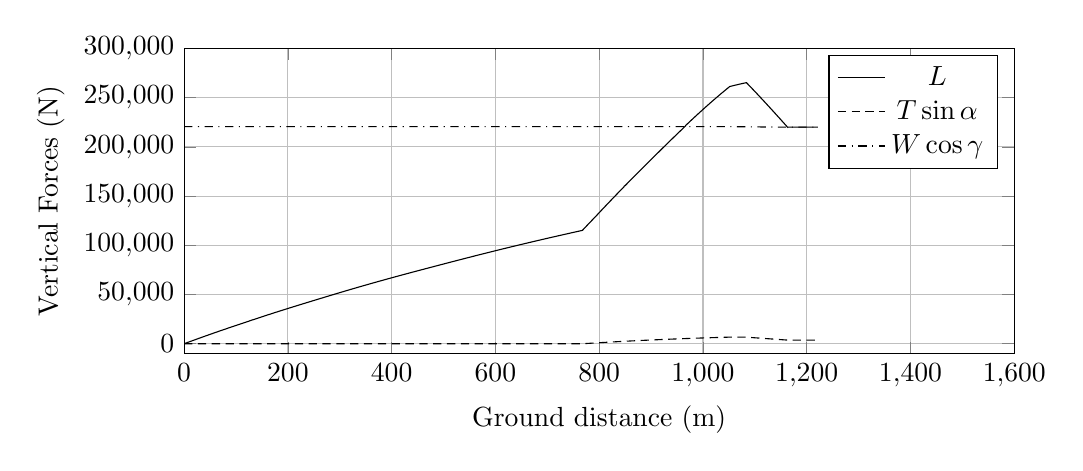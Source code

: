 %VerticalForces_vs_GroundDistance
\begin{tikzpicture}

\begin{axis}[
width=\textwidth,
height=0.45\textwidth,
scaled ticks=false, tick label style={/pgf/number format/fixed},
xmin=0.0,
xmax=1600,
xtick={0,200,400,600,800,1000,1200,1400,1600},
xlabel={Ground distance (m)},
xmajorgrids,
ymin=-10000.0,
ymax=300000,
ylabel={Vertical Forces (N)},
ytick={0,50000,100000,150000,200000,250000,300000},
ymajorgrids,
legend entries = {$L$\\$T\sin\alpha$\\$W\cos\gamma$\\}
]

\addplot [
color=black,
solid
]
table[row sep=crcr]{
1.373E-8	2.726E-6\\
2.605E-7	5.172E-5\\
2.049E-6	4.069E-4\\
9.924E-6	0.002\\
4.745E-5	0.009\\
1.74E-4	0.035\\
4.061E-4	0.081\\
7.313E-4	0.145\\
0.001	0.229\\
0.002	0.334\\
0.002	0.456\\
0.003	0.598\\
0.004	0.757\\
0.005	0.938\\
0.006	1.137\\
0.007	1.357\\
0.008	1.588\\
0.009	1.845\\
0.011	2.122\\
0.012	2.418\\
0.014	2.735\\
0.015	3.071\\
0.017	3.422\\
0.019	3.797\\
0.021	4.19\\
0.023	4.604\\
0.025	5.034\\
0.028	5.484\\
0.03	5.96\\
0.032	6.448\\
0.035	6.959\\
0.038	7.489\\
0.04	8.04\\
0.043	8.602\\
0.046	9.191\\
0.049	9.796\\
0.053	10.424\\
0.056	11.072\\
0.059	11.747\\
0.063	12.435\\
0.066	13.142\\
0.07	13.872\\
0.074	14.622\\
0.078	15.393\\
0.082	16.181\\
0.086	16.993\\
0.09	17.836\\
0.094	18.687\\
0.099	19.568\\
0.103	20.461\\
0.108	21.37\\
0.112	22.301\\
0.117	23.262\\
0.122	24.25\\
0.127	25.256\\
0.132	26.267\\
0.138	27.302\\
0.143	28.359\\
0.148	29.434\\
0.154	30.529\\
0.159	31.638\\
0.165	32.8\\
0.171	33.978\\
0.177	35.164\\
0.183	36.367\\
0.189	37.594\\
0.196	38.849\\
0.202	40.118\\
0.209	41.409\\
0.215	42.763\\
0.222	44.095\\
0.229	45.483\\
0.236	46.855\\
0.243	48.233\\
0.25	49.67\\
0.258	51.128\\
0.265	52.588\\
0.272	54.07\\
0.28	55.598\\
0.288	57.116\\
0.296	58.697\\
0.304	60.317\\
0.312	61.921\\
0.32	63.546\\
0.329	65.219\\
0.337	66.868\\
0.346	68.595\\
0.355	70.33\\
0.363	72.091\\
0.372	73.892\\
0.382	75.683\\
0.391	77.476\\
0.4	79.337\\
0.41	81.238\\
0.419	83.106\\
0.429	85.0\\
0.438	86.936\\
0.448	88.875\\
0.458	90.853\\
0.468	92.882\\
0.479	94.958\\
0.489	96.999\\
0.5	99.135\\
0.511	101.274\\
0.521	103.394\\
0.532	105.551\\
0.543	107.708\\
0.554	109.874\\
0.565	112.106\\
0.577	114.413\\
0.589	116.695\\
0.6	119.05\\
0.612	121.378\\
0.624	123.716\\
0.636	126.147\\
0.649	128.601\\
0.661	131.051\\
0.674	133.567\\
0.686	136.053\\
0.699	138.609\\
0.712	141.202\\
0.725	143.745\\
0.738	146.324\\
0.752	148.993\\
0.765	151.73\\
0.779	154.438\\
0.793	157.186\\
0.807	160.038\\
0.822	162.814\\
0.836	165.701\\
0.85	168.516\\
0.865	171.43\\
0.88	174.431\\
0.895	177.387\\
0.91	180.325\\
0.925	183.306\\
0.94	186.329\\
0.956	189.402\\
0.971	192.429\\
0.987	195.536\\
1.003	198.692\\
1.019	201.871\\
1.035	205.127\\
1.052	208.331\\
1.068	211.521\\
1.085	214.853\\
1.101	218.135\\
1.118	221.455\\
1.135	224.827\\
1.153	228.284\\
1.17	231.693\\
1.188	235.181\\
1.206	238.795\\
1.224	242.371\\
1.242	245.978\\
1.261	249.666\\
1.279	253.343\\
1.298	256.981\\
1.317	260.68\\
1.335	264.386\\
1.354	268.119\\
1.374	271.943\\
1.393	275.796\\
1.413	279.738\\
1.433	283.654\\
1.453	287.563\\
1.473	291.521\\
1.493	295.583\\
1.514	299.664\\
1.534	303.643\\
1.555	307.801\\
1.576	311.921\\
1.598	316.119\\
1.62	320.47\\
1.641	324.761\\
1.663	329.114\\
1.686	333.579\\
1.708	337.845\\
1.73	342.186\\
1.752	346.583\\
1.774	350.975\\
1.797	355.498\\
1.82	359.997\\
1.843	364.521\\
1.867	369.183\\
1.89	373.831\\
1.914	378.47\\
1.937	383.074\\
1.961	387.786\\
1.985	392.535\\
2.01	397.373\\
2.035	402.266\\
2.059	407.138\\
2.085	412.142\\
2.11	417.173\\
2.135	422.084\\
2.161	427.057\\
2.186	432.112\\
2.213	437.342\\
2.239	442.54\\
2.265	447.689\\
2.292	452.962\\
2.319	458.2\\
2.346	463.468\\
2.373	468.842\\
2.401	474.32\\
2.428	479.707\\
2.456	485.114\\
2.483	490.577\\
2.512	496.144\\
2.54	501.761\\
2.568	507.297\\
2.597	512.913\\
2.626	518.691\\
2.656	524.51\\
2.686	530.331\\
2.715	536.188\\
2.746	542.111\\
2.775	547.945\\
2.805	553.876\\
2.836	559.841\\
2.866	565.835\\
2.898	572.016\\
2.929	578.081\\
2.96	584.295\\
2.992	590.553\\
3.024	596.811\\
3.056	603.157\\
3.089	609.533\\
3.122	616.065\\
3.155	622.438\\
3.188	628.899\\
3.221	635.447\\
3.254	641.985\\
3.288	648.632\\
3.322	655.327\\
3.356	661.977\\
3.391	668.711\\
3.426	675.573\\
3.462	682.778\\
3.497	689.64\\
3.532	696.515\\
3.568	703.385\\
3.604	710.543\\
3.639	717.457\\
3.677	724.847\\
3.713	731.915\\
3.75	739.032\\
3.786	746.126\\
3.823	753.331\\
3.861	760.836\\
3.899	768.359\\
3.937	775.805\\
3.975	783.208\\
4.014	790.744\\
4.052	798.266\\
4.092	806.144\\
4.132	813.814\\
4.172	821.635\\
4.211	829.253\\
4.25	837.011\\
4.292	845.127\\
4.332	853.091\\
4.373	861.045\\
4.414	869.118\\
4.456	877.22\\
4.497	885.304\\
4.538	893.261\\
4.581	901.745\\
4.624	910.031\\
4.666	918.274\\
4.709	926.687\\
4.752	935.15\\
4.795	943.521\\
4.838	951.892\\
4.881	960.323\\
4.926	968.962\\
4.97	977.701\\
5.014	986.274\\
5.059	994.95\\
5.104	1003.852\\
5.15	1012.669\\
5.195	1021.508\\
5.241	1030.52\\
5.288	1039.644\\
5.334	1048.697\\
5.381	1057.705\\
5.428	1066.844\\
5.476	1076.322\\
5.525	1085.774\\
5.573	1095.245\\
5.621	1104.522\\
5.672	1114.379\\
5.72	1123.79\\
5.768	1133.147\\
5.817	1142.699\\
5.866	1152.267\\
5.917	1162.218\\
5.967	1171.881\\
6.017	1181.619\\
6.069	1191.69\\
6.12	1201.656\\
6.171	1211.609\\
6.223	1221.695\\
6.274	1231.557\\
6.326	1241.725\\
6.38	1252.172\\
6.432	1262.393\\
6.485	1272.566\\
6.537	1282.69\\
6.59	1292.998\\
6.644	1303.579\\
6.697	1313.938\\
6.752	1324.498\\
6.807	1335.195\\
6.863	1346.133\\
6.919	1356.876\\
6.975	1367.768\\
7.031	1378.736\\
7.087	1389.596\\
7.145	1400.789\\
7.203	1412.02\\
7.261	1423.378\\
7.321	1434.884\\
7.378	1446.077\\
7.438	1457.621\\
7.497	1469.141\\
7.557	1480.649\\
7.617	1492.383\\
7.677	1503.983\\
7.736	1515.39\\
7.796	1527.083\\
7.857	1538.844\\
7.917	1550.549\\
7.979	1562.52\\
8.04	1574.297\\
8.102	1586.418\\
8.165	1598.456\\
8.226	1610.411\\
8.291	1622.834\\
8.354	1635.039\\
8.418	1647.418\\
8.482	1659.894\\
8.547	1672.525\\
8.613	1685.282\\
8.678	1697.759\\
8.745	1710.665\\
8.811	1723.457\\
8.877	1736.185\\
8.943	1748.997\\
9.011	1762.144\\
9.079	1775.4\\
9.149	1788.792\\
9.216	1801.8\\
9.286	1815.22\\
9.355	1828.714\\
9.424	1841.871\\
9.493	1855.358\\
9.563	1868.721\\
9.632	1882.074\\
9.703	1895.812\\
9.773	1909.351\\
9.844	1923.088\\
9.915	1936.712\\
9.987	1950.64\\
10.059	1964.579\\
10.132	1978.634\\
10.206	1992.808\\
10.279	2006.986\\
10.353	2021.228\\
10.428	2035.646\\
10.503	2050.14\\
10.578	2064.567\\
10.655	2079.368\\
10.73	2093.853\\
10.806	2108.421\\
10.883	2123.206\\
10.959	2137.825\\
11.035	2152.511\\
11.113	2167.503\\
11.191	2182.477\\
11.268	2197.342\\
11.346	2212.445\\
11.424	2227.373\\
11.503	2242.543\\
11.581	2257.685\\
11.662	2273.103\\
11.742	2288.506\\
11.822	2303.91\\
11.902	2319.279\\
11.984	2335.001\\
12.065	2350.724\\
12.148	2366.563\\
12.231	2382.53\\
12.313	2398.349\\
12.397	2414.355\\
12.48	2430.285\\
12.564	2446.559\\
12.648	2462.658\\
12.736	2479.546\\
12.821	2495.85\\
12.908	2512.534\\
12.995	2529.225\\
13.082	2545.873\\
13.17	2562.871\\
13.258	2579.653\\
13.345	2596.393\\
13.433	2613.336\\
13.524	2630.717\\
13.611	2647.416\\
13.702	2664.866\\
13.792	2682.155\\
13.882	2699.404\\
13.975	2717.227\\
14.066	2734.547\\
14.158	2752.185\\
14.251	2769.956\\
14.343	2787.697\\
14.437	2805.728\\
14.533	2823.955\\
14.626	2841.737\\
14.722	2860.114\\
14.819	2878.726\\
14.914	2896.876\\
15.01	2915.272\\
15.108	2934.111\\
15.206	2952.856\\
15.304	2971.585\\
15.403	2990.61\\
15.503	3009.679\\
15.602	3028.517\\
15.701	3047.434\\
15.801	3066.667\\
15.9	3085.528\\
16.002	3104.958\\
16.103	3124.274\\
16.204	3143.735\\
16.305	3162.922\\
16.406	3182.196\\
16.509	3201.953\\
16.615	3222.077\\
16.718	3241.768\\
16.823	3261.892\\
16.929	3282.044\\
17.035	3302.306\\
17.141	3322.541\\
17.246	3342.654\\
17.352	3362.843\\
17.458	3383.179\\
17.566	3403.656\\
17.673	3424.148\\
17.782	3444.902\\
17.891	3465.746\\
18.001	3486.71\\
18.11	3507.515\\
18.22	3528.408\\
18.328	3548.97\\
18.437	3569.927\\
18.549	3591.205\\
18.659	3612.224\\
18.771	3633.464\\
18.884	3654.972\\
18.996	3676.448\\
19.109	3697.896\\
19.223	3719.63\\
19.338	3741.495\\
19.456	3764.107\\
19.573	3786.427\\
19.69	3808.647\\
19.805	3830.562\\
19.924	3853.145\\
20.042	3875.687\\
20.158	3897.837\\
20.278	3920.637\\
20.396	3943.095\\
20.516	3965.96\\
20.637	3988.966\\
20.755	4011.298\\
20.874	4034.113\\
20.996	4057.266\\
21.118	4080.5\\
21.24	4103.779\\
21.361	4126.804\\
21.485	4150.347\\
21.608	4173.679\\
21.732	4197.374\\
21.857	4221.078\\
21.981	4244.697\\
22.108	4268.86\\
22.235	4293.012\\
22.362	4317.05\\
22.488	4341.036\\
22.614	4365.052\\
22.744	4389.767\\
22.873	4414.28\\
23.004	4439.088\\
23.133	4463.684\\
23.263	4488.361\\
23.393	4513.06\\
23.523	4537.795\\
23.655	4562.904\\
23.786	4587.766\\
23.917	4612.721\\
24.047	4637.429\\
24.178	4662.408\\
24.315	4688.281\\
24.448	4713.539\\
24.579	4738.544\\
24.71	4763.433\\
24.843	4788.733\\
24.976	4813.904\\
25.112	4839.702\\
25.247	4865.455\\
25.385	4891.635\\
25.522	4917.729\\
25.661	4944.129\\
25.799	4970.234\\
25.826	4975.493\\
25.84	4978.014\\
25.841	4978.28\\
25.842	4978.52\\
25.848	4979.552\\
25.864	4982.684\\
25.906	4990.573\\
25.999	5008.343\\
26.123	5031.903\\
26.25	5056.011\\
26.377	5080.073\\
26.506	5104.669\\
26.634	5128.916\\
26.763	5153.472\\
26.893	5178.138\\
27.023	5202.77\\
27.154	5227.658\\
27.288	5253.071\\
27.42	5278.237\\
27.556	5303.911\\
27.691	5329.663\\
27.826	5355.334\\
27.96	5380.619\\
28.097	5406.63\\
28.233	5432.501\\
28.369	5458.298\\
28.507	5484.466\\
28.645	5510.81\\
28.783	5536.935\\
28.923	5563.467\\
29.062	5589.939\\
29.202	5616.479\\
29.343	5643.277\\
29.483	5669.815\\
29.626	5696.895\\
29.767	5723.664\\
29.909	5750.664\\
30.052	5777.665\\
30.197	5805.14\\
30.342	5832.749\\
30.486	5859.988\\
30.633	5887.828\\
30.778	5915.473\\
30.924	5943.08\\
31.071	5970.948\\
31.218	5998.846\\
31.367	6026.978\\
31.515	6055.146\\
31.664	6083.235\\
31.815	6111.868\\
31.966	6140.629\\
32.115	6168.841\\
32.266	6197.41\\
32.418	6226.177\\
32.57	6254.896\\
32.722	6283.761\\
32.877	6313.06\\
33.032	6342.382\\
33.185	6371.371\\
33.341	6400.96\\
33.498	6430.527\\
33.654	6460.093\\
33.811	6489.888\\
33.97	6519.875\\
34.126	6549.499\\
34.286	6579.622\\
34.445	6609.721\\
34.606	6640.114\\
34.766	6670.508\\
34.926	6700.691\\
35.086	6730.963\\
35.248	6761.567\\
35.412	6792.562\\
35.574	6823.024\\
35.735	6853.605\\
35.899	6884.539\\
36.065	6915.868\\
36.23	6947.079\\
36.395	6978.085\\
36.561	7009.535\\
36.728	7040.936\\
36.894	7072.277\\
37.059	7103.442\\
37.227	7135.127\\
37.394	7166.688\\
37.562	7198.317\\
37.733	7230.48\\
37.903	7262.648\\
38.071	7294.335\\
38.238	7325.741\\
38.408	7357.775\\
38.578	7389.673\\
38.75	7422.2\\
38.92	7454.174\\
39.093	7486.764\\
39.265	7519.069\\
39.437	7551.409\\
39.609	7583.852\\
39.783	7616.563\\
39.956	7649.175\\
40.132	7682.312\\
40.309	7715.461\\
40.486	7748.819\\
40.664	7782.224\\
40.84	7815.329\\
41.018	7848.814\\
41.198	7882.554\\
41.377	7916.267\\
41.557	7950.013\\
41.736	7983.642\\
41.916	8017.322\\
42.097	8051.456\\
42.278	8085.35\\
42.46	8119.47\\
42.64	8153.266\\
42.822	8187.423\\
43.006	8221.838\\
43.19	8256.348\\
43.372	8290.466\\
43.556	8324.87\\
43.74	8359.428\\
43.924	8393.922\\
44.107	8428.109\\
44.294	8463.163\\
44.479	8497.806\\
44.665	8532.579\\
44.852	8567.637\\
45.039	8602.626\\
45.228	8637.902\\
45.415	8672.934\\
45.603	8708.027\\
45.793	8743.494\\
45.984	8779.131\\
46.173	8814.418\\
46.364	8850.196\\
46.554	8885.541\\
46.745	8921.29\\
46.936	8956.946\\
47.127	8992.563\\
47.319	9028.355\\
47.511	9064.211\\
47.705	9100.456\\
47.9	9136.734\\
48.093	9172.674\\
48.287	9208.905\\
48.484	9245.543\\
48.681	9282.213\\
48.875	9318.417\\
49.071	9354.795\\
49.267	9391.361\\
49.466	9428.325\\
49.662	9464.79\\
49.86	9501.573\\
50.058	9538.468\\
50.258	9575.604\\
50.457	9612.697\\
50.656	9649.542\\
50.859	9687.39\\
51.061	9724.859\\
51.264	9762.446\\
51.464	9799.66\\
51.665	9836.886\\
51.866	9874.202\\
52.074	9912.888\\
52.282	9951.459\\
52.487	9989.339\\
52.695	10027.995\\
52.9	10065.973\\
53.108	10104.491\\
53.312	10142.176\\
53.52	10180.758\\
53.727	10219.052\\
53.937	10257.952\\
54.145	10296.458\\
54.351	10334.577\\
54.562	10373.575\\
54.776	10413.113\\
54.988	10452.233\\
55.198	10491.068\\
55.41	10530.33\\
55.624	10569.78\\
55.837	10609.076\\
56.047	10647.908\\
56.261	10687.459\\
56.475	10726.898\\
56.691	10766.729\\
56.909	10806.989\\
57.127	10847.18\\
57.347	10887.631\\
57.565	10927.79\\
57.782	10967.866\\
57.999	11007.856\\
58.218	11048.149\\
58.436	11088.243\\
58.658	11129.038\\
58.88	11169.895\\
59.103	11211.011\\
59.324	11251.617\\
59.545	11292.293\\
59.768	11333.239\\
59.991	11374.13\\
60.216	11415.56\\
60.44	11456.651\\
60.665	11497.955\\
60.891	11539.493\\
61.116	11580.694\\
61.343	11622.413\\
61.572	11664.34\\
61.799	11705.93\\
62.026	11747.538\\
62.254	11789.407\\
62.483	11831.322\\
62.714	11873.617\\
62.945	11915.921\\
63.178	11958.615\\
63.411	12001.294\\
63.645	12044.076\\
63.877	12086.569\\
64.112	12129.424\\
64.347	12172.492\\
64.583	12215.626\\
64.819	12258.672\\
65.056	12301.936\\
65.295	12345.594\\
65.532	12388.887\\
65.77	12432.456\\
66.01	12476.204\\
66.253	12520.435\\
66.493	12564.355\\
66.734	12608.212\\
66.977	12652.557\\
67.219	12696.664\\
67.464	12741.293\\
67.706	12785.322\\
67.954	12830.469\\
68.198	12874.967\\
68.444	12919.736\\
68.69	12964.447\\
68.94	13009.866\\
69.19	13055.466\\
69.44	13100.8\\
69.69	13146.321\\
69.941	13191.935\\
70.193	13237.692\\
70.447	13283.783\\
70.699	13329.664\\
70.954	13375.937\\
71.211	13422.619\\
71.468	13469.146\\
71.725	13515.756\\
71.982	13562.474\\
72.241	13609.384\\
72.499	13656.064\\
72.759	13703.34\\
73.02	13750.562\\
73.281	13797.834\\
73.543	13845.326\\
73.806	13892.831\\
74.072	13941.057\\
74.339	13989.298\\
74.605	14037.466\\
74.873	14085.858\\
75.14	14134.235\\
75.411	14183.232\\
75.683	14232.24\\
75.951	14280.676\\
76.224	14330.054\\
76.499	14379.687\\
76.772	14428.994\\
77.047	14478.647\\
77.323	14528.457\\
77.599	14578.101\\
77.878	14628.461\\
78.157	14678.727\\
78.438	14729.542\\
78.721	14780.436\\
79.001	14830.917\\
79.284	14881.817\\
79.57	14933.416\\
79.854	14984.56\\
80.139	15035.861\\
80.426	15087.416\\
80.715	15139.418\\
81.007	15191.962\\
81.295	15243.814\\
81.585	15295.96\\
81.875	15347.973\\
82.171	15401.263\\
82.467	15454.442\\
82.764	15507.8\\
83.058	15560.556\\
83.359	15614.51\\
83.657	15668.02\\
83.955	15721.538\\
84.253	15775.067\\
84.557	15829.492\\
84.86	15883.885\\
85.165	15938.577\\
85.472	15993.586\\
85.779	16048.643\\
86.087	16103.771\\
86.398	16159.499\\
86.711	16215.497\\
87.026	16271.959\\
87.34	16328.27\\
87.654	16384.395\\
87.967	16440.391\\
88.285	16497.357\\
88.61	16555.505\\
88.929	16612.44\\
89.25	16669.892\\
89.575	16728.025\\
89.902	16786.515\\
90.226	16844.331\\
90.549	16902.109\\
90.878	16960.831\\
91.205	17019.122\\
91.538	17078.692\\
91.871	17138.067\\
92.201	17197.056\\
92.531	17255.975\\
92.864	17315.3\\
93.198	17374.93\\
93.533	17434.663\\
93.867	17494.284\\
94.203	17554.195\\
94.541	17614.323\\
94.874	17673.734\\
95.217	17734.84\\
95.554	17794.903\\
95.892	17855.191\\
96.231	17915.433\\
96.572	17976.189\\
96.908	18036.021\\
97.248	18096.545\\
97.588	18157.138\\
97.926	18217.276\\
98.267	18277.94\\
98.605	18338.192\\
98.946	18398.768\\
99.287	18459.437\\
99.634	18521.136\\
99.977	18582.207\\
100.316	18642.51\\
100.656	18702.932\\
100.996	18763.464\\
101.34	18824.633\\
101.68	18884.983\\
102.017	18944.856\\
102.357	19005.282\\
102.694	19065.281\\
103.035	19125.926\\
103.376	19186.472\\
103.719	19247.286\\
104.059	19307.683\\
104.395	19367.446\\
104.733	19427.474\\
105.071	19487.53\\
105.407	19547.269\\
105.744	19607.081\\
106.08	19666.625\\
106.416	19726.406\\
106.756	19786.764\\
107.094	19846.787\\
107.432	19906.66\\
107.447	19909.322\\
107.458	19911.388\\
107.462	19912.131\\
107.465	19912.667\\
107.468	19913.152\\
107.484	19915.91\\
107.532	19924.457\\
107.687	19951.965\\
107.976	20003.264\\
108.277	20056.826\\
108.582	20110.824\\
108.886	20164.764\\
109.192	20219.166\\
109.502	20274.238\\
109.811	20328.938\\
110.121	20384.007\\
110.433	20439.337\\
110.747	20495.117\\
111.065	20551.419\\
111.382	20607.737\\
111.701	20664.334\\
112.023	20721.405\\
112.343	20778.193\\
112.668	20835.808\\
112.993	20893.413\\
113.32	20951.321\\
113.65	21009.875\\
113.979	21068.117\\
114.313	21127.393\\
114.644	21186.125\\
114.981	21245.737\\
115.32	21305.752\\
115.658	21365.66\\
116.001	21426.361\\
116.342	21486.874\\
116.686	21547.759\\
117.033	21609.206\\
117.379	21670.413\\
117.729	21732.284\\
118.08	21794.458\\
118.434	21857.014\\
118.792	21920.382\\
119.148	21983.314\\
119.504	22046.26\\
119.863	22109.739\\
120.226	22173.986\\
120.59	22238.272\\
120.955	22302.851\\
121.32	22367.184\\
121.686	22431.895\\
122.053	22496.733\\
122.423	22561.974\\
122.795	22627.721\\
123.166	22693.243\\
123.54	22759.095\\
123.912	22824.875\\
124.29	22891.518\\
124.663	22957.245\\
125.039	23023.508\\
125.414	23089.584\\
125.79	23155.814\\
126.168	23222.525\\
126.546	23289.025\\
126.925	23355.715\\
127.303	23422.295\\
127.683	23489.103\\
128.062	23555.94\\
128.444	23622.986\\
128.823	23689.644\\
129.199	23755.802\\
129.578	23822.36\\
129.955	23888.679\\
130.334	23955.17\\
130.714	24021.931\\
131.095	24088.789\\
131.477	24155.845\\
131.857	24222.562\\
132.239	24289.535\\
132.616	24355.719\\
133.0	24423.011\\
133.381	24489.803\\
133.761	24556.414\\
134.136	24622.168\\
134.516	24688.579\\
134.897	24755.332\\
135.274	24821.371\\
135.652	24887.501\\
136.033	24954.168\\
136.412	25020.377\\
136.79	25086.433\\
137.17	25152.876\\
137.548	25218.989\\
137.926	25284.958\\
138.305	25351.059\\
138.684	25417.233\\
139.063	25483.409\\
139.441	25549.247\\
139.819	25615.255\\
140.198	25681.239\\
140.573	25746.662\\
140.951	25812.431\\
141.328	25878.22\\
141.706	25944.026\\
142.084	26009.746\\
142.464	26075.79\\
142.841	26141.404\\
143.219	26207.17\\
143.6	26273.319\\
143.98	26339.382\\
144.359	26405.313\\
144.736	26470.626\\
145.113	26536.139\\
145.491	26601.691\\
145.87	26667.54\\
146.245	26732.486\\
146.624	26798.188\\
147.001	26863.534\\
147.379	26928.978\\
147.757	26994.457\\
148.136	27060.046\\
148.514	27125.453\\
148.891	27190.7\\
149.271	27256.486\\
149.653	27322.488\\
150.033	27388.146\\
150.414	27453.91\\
150.793	27519.465\\
151.173	27584.979\\
151.554	27650.778\\
151.935	27716.476\\
152.319	27782.696\\
152.702	27848.768\\
153.083	27914.448\\
153.467	27980.5\\
153.848	28046.22\\
154.231	28112.096\\
154.615	28178.162\\
155.0	28244.419\\
155.383	28310.253\\
155.768	28376.451\\
156.151	28442.267\\
156.535	28508.22\\
156.92	28574.335\\
157.306	28640.644\\
157.691	28706.699\\
158.078	28773.025\\
158.465	28839.434\\
158.851	28905.625\\
159.24	28972.148\\
159.627	29038.518\\
160.02	29105.709\\
160.408	29172.169\\
160.796	29238.567\\
161.184	29304.982\\
161.576	29372.01\\
161.968	29438.945\\
162.358	29505.563\\
162.751	29572.637\\
163.145	29639.995\\
163.537	29706.884\\
163.93	29773.766\\
164.324	29841.015\\
164.717	29908.031\\
165.11	29975.005\\
165.504	30042.004\\
165.898	30109.183\\
166.291	30176.123\\
166.689	30243.685\\
167.083	30310.73\\
167.48	30378.255\\
167.88	30446.187\\
168.278	30513.783\\
168.677	30581.649\\
169.075	30649.094\\
169.476	30717.176\\
169.878	30785.416\\
170.279	30853.387\\
170.681	30921.527\\
171.086	30990.126\\
171.488	31058.12\\
171.893	31126.695\\
172.297	31195.123\\
172.703	31263.722\\
173.111	31332.694\\
173.516	31401.294\\
173.926	31470.469\\
174.336	31539.768\\
174.746	31609.002\\
175.157	31678.396\\
175.569	31747.852\\
175.98	31817.085\\
176.393	31886.74\\
176.804	31956.035\\
177.219	32026.023\\
177.633	32095.693\\
178.051	32166.014\\
178.467	32236.046\\
178.884	32306.12\\
179.298	32375.806\\
179.716	32446.002\\
180.134	32516.254\\
180.554	32586.718\\
180.977	32657.729\\
181.4	32728.691\\
181.823	32799.722\\
182.246	32870.631\\
182.673	32942.194\\
183.1	33013.766\\
183.529	33085.577\\
183.958	33157.427\\
184.386	33229.053\\
184.817	33301.066\\
185.246	33372.881\\
185.678	33444.964\\
186.109	33517.086\\
186.54	33588.995\\
186.971	33661.057\\
187.407	33733.789\\
187.842	33806.377\\
188.278	33879.018\\
188.718	33952.441\\
189.161	34026.203\\
189.601	34099.525\\
190.039	34172.484\\
190.48	34245.883\\
190.925	34319.939\\
191.372	34394.3\\
191.818	34468.341\\
192.265	34542.68\\
192.715	34617.481\\
193.165	34692.227\\
193.616	34766.966\\
194.067	34841.905\\
194.521	34917.156\\
194.978	34993.039\\
195.436	35068.864\\
195.895	35144.945\\
196.354	35221.023\\
196.818	35297.845\\
197.281	35374.41\\
197.745	35451.21\\
198.212	35528.483\\
198.678	35605.463\\
199.146	35682.735\\
199.617	35760.647\\
200.086	35837.998\\
200.555	35915.445\\
201.028	35993.585\\
201.501	36071.542\\
201.979	36150.439\\
202.457	36229.106\\
202.938	36308.388\\
203.422	36388.034\\
203.906	36467.875\\
204.394	36548.08\\
204.881	36628.314\\
205.374	36709.373\\
205.868	36790.457\\
206.362	36871.759\\
206.856	36952.912\\
207.356	37035.027\\
207.853	37116.558\\
208.356	37199.05\\
208.859	37281.72\\
209.361	37363.91\\
209.864	37446.467\\
210.375	37530.183\\
210.888	37614.234\\
211.409	37699.43\\
211.928	37784.386\\
212.45	37869.939\\
212.973	37955.399\\
213.501	38041.817\\
214.031	38128.372\\
214.556	38214.252\\
215.09	38301.472\\
215.63	38389.594\\
216.172	38478.111\\
216.713	38566.318\\
217.254	38654.536\\
217.799	38743.519\\
218.348	38832.903\\
218.897	38922.379\\
219.458	39013.769\\
220.018	39105.045\\
220.58	39196.453\\
221.149	39289.142\\
221.724	39382.648\\
222.297	39475.806\\
222.872	39569.331\\
223.455	39664.045\\
224.043	39759.692\\
224.627	39854.532\\
225.215	39949.887\\
225.809	40046.361\\
226.407	40143.353\\
227.01	40241.264\\
227.62	40340.153\\
228.232	40439.375\\
228.841	40538.095\\
229.46	40638.357\\
230.088	40740.023\\
230.713	40841.304\\
231.34	40942.771\\
231.962	41043.392\\
232.584	41144.017\\
233.21	41245.315\\
233.841	41347.233\\
234.463	41447.857\\
235.095	41549.964\\
235.716	41650.345\\
236.336	41750.47\\
236.958	41850.858\\
237.577	41950.815\\
238.195	42050.592\\
238.811	42149.848\\
239.426	42249.209\\
240.037	42347.614\\
240.639	42444.78\\
241.242	42541.904\\
241.843	42638.897\\
242.443	42735.486\\
243.037	42831.31\\
243.631	42926.885\\
244.221	43021.97\\
244.812	43117.079\\
245.397	43211.39\\
245.979	43304.938\\
246.559	43398.35\\
247.13	43490.324\\
247.707	43583.042\\
248.28	43675.327\\
248.853	43767.444\\
249.419	43858.551\\
249.978	43948.354\\
250.541	44038.978\\
251.101	44128.958\\
251.656	44218.254\\
252.209	44307.003\\
252.762	44395.994\\
253.314	44484.632\\
253.866	44573.306\\
254.414	44661.475\\
254.957	44748.715\\
255.065	44766.085\\
255.13	44776.466\\
255.178	44784.229\\
255.206	44788.73\\
255.231	44792.668\\
255.254	44796.319\\
255.276	44799.992\\
255.29	44802.198\\
255.295	44802.975\\
255.3	44803.855\\
255.325	44807.873\\
255.432	44824.969\\
255.722	44871.565\\
256.196	44947.68\\
256.674	45024.53\\
257.155	45101.77\\
257.637	45179.145\\
258.123	45257.224\\
258.614	45336.093\\
259.105	45414.887\\
259.598	45494.073\\
260.095	45573.79\\
260.596	45654.215\\
261.102	45735.475\\
261.609	45816.779\\
262.119	45898.616\\
262.632	45980.97\\
263.148	46063.713\\
263.667	46146.859\\
264.188	46230.395\\
264.713	46314.578\\
265.241	46399.281\\
265.772	46484.412\\
266.308	46570.223\\
266.85	46657.127\\
267.393	46744.091\\
267.937	46831.114\\
268.492	46920.015\\
269.048	47009.066\\
269.61	47098.973\\
270.172	47189.005\\
270.744	47280.473\\
271.317	47372.047\\
271.892	47464.093\\
272.479	47557.933\\
273.068	47652.04\\
273.661	47746.751\\
274.253	47841.352\\
274.852	47937.032\\
275.459	48033.95\\
276.069	48131.232\\
276.681	48228.937\\
277.297	48327.196\\
277.922	48426.964\\
278.551	48527.099\\
279.178	48627.155\\
279.818	48729.056\\
280.455	48830.588\\
281.097	48932.683\\
281.737	49034.659\\
282.381	49137.086\\
283.03	49240.315\\
283.677	49343.187\\
284.32	49445.388\\
284.96	49547.017\\
285.602	49649.004\\
286.242	49750.593\\
286.878	49851.567\\
287.518	49952.985\\
288.15	50053.189\\
288.779	50152.959\\
289.411	50253.031\\
290.037	50352.299\\
290.662	50451.136\\
291.285	50549.833\\
291.907	50648.258\\
292.523	50745.633\\
293.138	50842.751\\
293.75	50939.464\\
294.367	51036.932\\
294.974	51132.81\\
295.58	51228.456\\
296.189	51324.432\\
296.791	51419.454\\
297.393	51514.232\\
297.989	51608.233\\
298.587	51702.349\\
299.181	51795.894\\
299.772	51888.749\\
300.366	51982.264\\
300.959	52075.466\\
301.552	52168.611\\
302.14	52261.003\\
302.727	52353.099\\
303.312	52444.969\\
303.894	52536.215\\
304.478	52627.901\\
305.06	52719.109\\
305.639	52809.708\\
306.216	52900.182\\
306.796	52990.847\\
307.372	53081.062\\
307.948	53171.165\\
308.526	53261.458\\
309.101	53351.328\\
309.681	53441.879\\
310.254	53531.292\\
310.827	53620.648\\
311.402	53710.3\\
311.97	53798.934\\
312.54	53887.702\\
313.109	53976.352\\
313.68	54065.169\\
314.25	54153.881\\
314.821	54242.672\\
315.389	54331.081\\
315.96	54419.695\\
316.529	54508.168\\
317.096	54596.179\\
317.662	54683.891\\
318.229	54771.894\\
318.795	54859.568\\
319.363	54947.573\\
319.93	55035.384\\
320.496	55123.069\\
321.063	55210.828\\
321.629	55298.346\\
322.195	55385.756\\
322.762	55473.396\\
323.328	55560.871\\
323.894	55648.262\\
324.46	55735.504\\
325.024	55822.419\\
325.593	55910.186\\
326.157	55997.083\\
326.724	56084.321\\
327.289	56171.348\\
327.856	56258.485\\
328.423	56345.757\\
328.989	56432.738\\
329.555	56519.568\\
330.122	56606.633\\
330.687	56693.367\\
331.253	56780.108\\
331.821	56867.271\\
332.386	56953.745\\
332.954	57040.79\\
333.523	57127.849\\
334.09	57214.635\\
334.659	57301.579\\
335.225	57388.117\\
335.795	57475.207\\
336.367	57562.45\\
336.935	57649.195\\
337.505	57736.139\\
338.076	57823.22\\
338.645	57909.913\\
339.213	57996.389\\
339.783	58083.163\\
340.352	58169.662\\
340.923	58256.594\\
341.497	58343.801\\
342.071	58431.024\\
342.643	58517.826\\
343.216	58604.692\\
343.788	58691.559\\
344.363	58778.695\\
344.936	58865.488\\
345.512	58952.729\\
346.089	59040.089\\
346.663	59126.846\\
347.24	59214.08\\
347.815	59300.983\\
348.392	59388.081\\
348.967	59474.91\\
349.544	59561.986\\
350.122	59649.155\\
350.701	59736.379\\
351.281	59823.84\\
351.862	59911.271\\
352.443	59998.746\\
353.022	60085.836\\
353.605	60173.365\\
354.189	60261.116\\
354.773	60348.81\\
355.356	60436.32\\
355.942	60524.263\\
356.528	60612.22\\
357.115	60700.109\\
357.702	60788.037\\
358.289	60875.911\\
358.88	60964.265\\
359.47	61052.579\\
360.061	61140.92\\
360.656	61229.7\\
361.248	61318.213\\
361.84	61406.484\\
362.434	61495.034\\
363.027	61583.506\\
363.621	61671.962\\
364.217	61760.755\\
364.817	61850.024\\
365.417	61939.245\\
366.017	62028.422\\
366.613	62117.07\\
367.214	62206.343\\
367.814	62295.343\\
368.414	62384.377\\
369.014	62473.25\\
369.618	62562.874\\
370.22	62652.016\\
370.829	62742.161\\
371.433	62831.423\\
372.038	62920.876\\
372.65	63011.345\\
373.262	63101.856\\
373.873	63192.052\\
374.485	63282.375\\
375.098	63372.784\\
375.714	63463.505\\
376.329	63554.164\\
376.947	63645.147\\
377.561	63735.506\\
378.184	63827.053\\
378.805	63918.457\\
379.427	64009.735\\
380.051	64101.372\\
380.673	64192.694\\
381.299	64284.578\\
381.926	64376.499\\
382.557	64468.948\\
383.184	64560.752\\
383.816	64653.22\\
384.448	64745.79\\
385.08	64838.139\\
385.714	64930.853\\
386.35	65023.74\\
386.988	65116.875\\
387.628	65210.217\\
388.268	65303.553\\
388.909	65397.001\\
389.55	65490.43\\
390.196	65584.469\\
390.841	65678.349\\
391.485	65771.994\\
392.135	65866.456\\
392.787	65961.154\\
393.438	66055.795\\
394.091	66150.599\\
394.747	66245.688\\
395.402	66340.689\\
396.061	66436.226\\
396.725	66532.371\\
397.389	66628.515\\
398.056	66724.966\\
398.723	66821.355\\
399.391	66918.016\\
400.061	67014.689\\
400.73	67111.299\\
401.403	67208.439\\
402.077	67305.61\\
402.752	67402.903\\
403.433	67501.081\\
404.116	67599.454\\
404.802	67698.119\\
405.486	67796.543\\
406.179	67896.213\\
406.87	67995.464\\
407.565	68095.266\\
408.261	68195.155\\
408.96	68295.448\\
409.662	68396.225\\
410.366	68497.056\\
411.073	68598.425\\
411.782	68699.954\\
412.494	68801.74\\
413.206	68903.682\\
413.923	69006.149\\
414.641	69108.797\\
415.364	69211.998\\
416.088	69315.274\\
416.816	69419.245\\
417.548	69523.608\\
418.283	69628.346\\
419.02	69733.299\\
419.762	69838.956\\
420.508	69945.157\\
421.254	70051.228\\
422.002	70157.659\\
422.76	70265.329\\
423.518	70373.0\\
424.279	70481.009\\
425.049	70590.187\\
425.818	70699.238\\
426.595	70809.409\\
427.373	70919.68\\
428.156	71030.537\\
428.944	71142.072\\
429.739	71254.533\\
430.539	71367.648\\
431.347	71481.82\\
432.161	71596.874\\
432.977	71712.039\\
433.799	71828.022\\
434.632	71945.559\\
435.469	72063.511\\
436.313	72182.459\\
437.164	72302.259\\
438.016	72422.293\\
438.881	72544.006\\
439.752	72666.493\\
440.638	72791.015\\
441.539	72917.524\\
442.438	73043.878\\
443.35	73171.887\\
444.278	73301.969\\
445.208	73432.471\\
446.152	73564.7\\
447.102	73697.829\\
448.065	73832.666\\
449.036	73968.619\\
450.025	74106.969\\
451.017	74245.66\\
452.021	74385.929\\
453.024	74526.049\\
454.028	74666.242\\
455.031	74806.291\\
456.032	74945.94\\
457.029	75084.995\\
458.019	75223.028\\
458.998	75359.345\\
459.962	75493.648\\
460.921	75627.225\\
461.862	75758.081\\
462.802	75888.921\\
463.728	76017.759\\
464.639	76144.405\\
465.541	76269.664\\
466.435	76393.914\\
467.32	76516.833\\
468.201	76639.112\\
469.072	76760.122\\
469.935	76879.783\\
470.79	76998.507\\
471.642	77116.69\\
472.488	77233.917\\
473.325	77349.952\\
474.157	77465.262\\
474.987	77580.321\\
475.812	77694.611\\
476.636	77808.751\\
477.449	77921.325\\
478.26	78033.528\\
479.068	78145.403\\
479.872	78256.665\\
480.672	78367.379\\
481.464	78476.889\\
482.254	78586.144\\
483.044	78695.424\\
483.825	78803.461\\
484.605	78911.209\\
485.381	79018.572\\
486.155	79125.411\\
486.923	79231.669\\
487.691	79337.74\\
488.453	79443.018\\
489.214	79548.131\\
489.366	79569.053\\
489.914	79644.812\\
489.944	79648.96\\
489.952	79649.987\\
489.959	79651.008\\
490.009	79657.875\\
490.223	79687.451\\
490.808	79768.199\\
491.555	79871.389\\
492.306	79975.086\\
493.056	80078.651\\
493.812	80183.042\\
494.571	80287.799\\
495.339	80393.692\\
496.105	80499.337\\
496.876	80605.81\\
497.652	80712.746\\
498.436	80820.896\\
499.222	80929.297\\
500.016	81038.697\\
500.817	81149.132\\
501.621	81259.936\\
502.431	81371.618\\
503.249	81484.223\\
504.068	81597.104\\
504.892	81710.449\\
505.726	81825.285\\
506.569	81941.387\\
507.414	82057.649\\
508.268	82175.147\\
509.127	82293.182\\
509.992	82412.194\\
510.87	82532.776\\
511.756	82654.596\\
512.653	82777.759\\
513.553	82901.407\\
514.468	83027.063\\
515.387	83153.138\\
516.317	83280.83\\
517.26	83410.15\\
518.213	83540.802\\
519.176	83672.781\\
520.141	83805.041\\
521.123	83939.503\\
522.121	84076.111\\
523.126	84213.677\\
524.142	84352.641\\
525.163	84492.249\\
526.197	84633.546\\
527.233	84775.104\\
528.27	84916.715\\
529.313	85059.057\\
530.357	85201.548\\
531.392	85342.747\\
532.424	85483.393\\
533.46	85624.52\\
534.487	85764.322\\
535.502	85902.531\\
536.515	86040.275\\
537.523	86177.4\\
538.516	86312.379\\
539.508	86447.161\\
540.486	86579.868\\
541.466	86712.967\\
542.436	86844.535\\
543.404	86975.682\\
544.359	87105.093\\
545.307	87233.546\\
546.251	87361.287\\
547.192	87488.7\\
548.128	87615.296\\
549.061	87741.304\\
549.992	87867.098\\
550.913	87991.469\\
551.832	88115.516\\
552.743	88238.405\\
553.651	88360.86\\
554.557	88482.862\\
555.46	88604.53\\
556.356	88725.126\\
557.251	88845.544\\
558.144	88965.669\\
559.04	89085.976\\
559.931	89205.688\\
560.818	89324.875\\
561.696	89442.605\\
562.58	89561.241\\
563.461	89679.314\\
564.339	89796.899\\
565.215	89914.263\\
566.089	90031.131\\
566.962	90147.906\\
567.83	90264.01\\
568.698	90379.929\\
569.562	90495.343\\
570.424	90610.448\\
571.285	90725.268\\
572.149	90840.471\\
573.01	90955.2\\
573.868	91069.43\\
574.726	91183.588\\
575.584	91297.817\\
576.439	91411.456\\
577.29	91524.448\\
578.144	91637.931\\
578.996	91750.944\\
579.849	91864.137\\
580.701	91977.111\\
581.548	92089.363\\
582.398	92201.942\\
583.244	92313.838\\
584.095	92426.476\\
584.945	92538.799\\
585.791	92650.611\\
586.639	92762.652\\
587.483	92873.95\\
588.328	92985.437\\
589.173	93096.856\\
590.017	93208.053\\
590.861	93319.142\\
591.706	93430.303\\
592.546	93540.771\\
593.391	93651.841\\
594.233	93762.443\\
595.075	93873.044\\
595.916	93983.452\\
596.757	94093.737\\
597.6	94204.203\\
598.443	94314.53\\
599.285	94424.762\\
600.126	94534.774\\
600.967	94644.723\\
601.809	94754.76\\
602.649	94864.531\\
603.49	94974.201\\
604.332	95084.128\\
605.175	95193.952\\
606.017	95303.677\\
606.856	95412.949\\
607.7	95522.65\\
608.547	95632.825\\
609.385	95741.796\\
610.229	95851.319\\
611.072	95960.849\\
611.914	96070.088\\
612.757	96179.349\\
613.604	96289.047\\
614.448	96398.302\\
615.288	96506.979\\
616.128	96615.728\\
616.972	96724.704\\
617.817	96833.889\\
618.663	96943.079\\
619.508	97052.128\\
620.355	97161.368\\
621.202	97270.463\\
622.049	97379.514\\
622.901	97489.157\\
623.747	97597.982\\
624.597	97707.234\\
625.445	97816.097\\
626.295	97925.251\\
627.146	98034.388\\
627.996	98143.437\\
628.849	98252.744\\
629.704	98362.184\\
630.554	98470.971\\
631.409	98580.348\\
632.264	98689.512\\
633.12	98798.911\\
633.978	98908.455\\
634.836	99017.842\\
635.695	99127.358\\
636.551	99236.425\\
637.411	99345.868\\
638.27	99455.192\\
639.128	99564.335\\
639.989	99673.763\\
640.855	99783.673\\
641.717	99893.142\\
642.58	100002.611\\
643.445	100112.172\\
644.308	100221.471\\
645.175	100331.214\\
646.04	100440.73\\
646.912	100551.008\\
647.781	100660.748\\
648.656	100771.241\\
649.528	100881.314\\
650.399	100991.105\\
651.271	101100.992\\
652.146	101211.244\\
653.022	101321.448\\
653.896	101431.326\\
654.773	101541.592\\
655.652	101651.967\\
656.528	101762.048\\
657.411	101872.812\\
658.292	101983.165\\
659.177	102094.13\\
660.065	102205.316\\
660.954	102316.488\\
661.84	102427.358\\
662.732	102538.858\\
663.62	102649.703\\
664.513	102761.124\\
665.403	102872.122\\
666.297	102983.537\\
667.191	103094.936\\
668.084	103206.152\\
668.985	103318.214\\
669.886	103430.253\\
670.786	103542.063\\
671.69	103654.243\\
672.589	103765.792\\
673.498	103878.562\\
674.41	103991.588\\
675.315	104103.622\\
676.227	104216.453\\
677.141	104329.468\\
678.056	104442.571\\
678.969	104555.353\\
679.887	104668.725\\
680.808	104782.335\\
681.731	104896.034\\
682.65	105009.288\\
683.574	105123.009\\
684.496	105236.48\\
685.42	105350.085\\
686.348	105464.104\\
687.277	105578.135\\
688.206	105692.203\\
689.14	105806.781\\
690.076	105921.491\\
691.015	106036.464\\
691.955	106151.516\\
692.895	106266.467\\
693.84	106381.976\\
694.787	106497.617\\
695.735	106613.348\\
696.688	106729.68\\
697.639	106845.637\\
698.598	106962.49\\
699.55	107078.337\\
700.504	107194.433\\
701.465	107311.264\\
702.426	107428.043\\
703.387	107544.847\\
704.361	107662.959\\
705.332	107780.726\\
706.3	107898.158\\
707.277	108016.432\\
708.249	108134.173\\
709.228	108252.592\\
710.209	108371.149\\
711.195	108490.311\\
712.187	108610.012\\
713.176	108729.429\\
714.167	108848.953\\
715.16	108968.565\\
716.158	109088.814\\
717.163	109209.728\\
718.17	109330.861\\
719.176	109451.823\\
720.188	109573.315\\
721.202	109695.038\\
722.218	109817.03\\
723.235	109938.934\\
724.259	110061.671\\
725.282	110184.145\\
726.311	110307.222\\
727.34	110430.322\\
728.372	110553.65\\
729.411	110677.803\\
730.456	110802.539\\
731.507	110927.833\\
732.557	111053.114\\
733.619	111179.545\\
734.676	111305.504\\
735.735	111431.475\\
736.801	111558.229\\
737.875	111685.896\\
738.951	111813.644\\
740.03	111941.744\\
741.117	112070.733\\
742.213	112200.624\\
743.31	112330.612\\
744.411	112460.94\\
745.517	112591.771\\
746.626	112722.996\\
747.746	112855.299\\
748.868	112987.812\\
749.997	113121.119\\
751.133	113255.055\\
752.272	113389.379\\
753.42	113524.68\\
754.571	113660.186\\
755.726	113796.079\\
756.894	113933.424\\
758.066	114071.158\\
759.248	114209.992\\
760.44	114349.993\\
761.643	114491.095\\
762.846	114632.063\\
764.068	114775.302\\
765.299	114919.423\\
766.409	115049.307\\
766.536	115064.208\\
767.785	115267.151\\
769.045	115972.574\\
770.317	116683.943\\
771.608	117402.353\\
772.911	118130.334\\
774.227	118864.458\\
775.554	119605.116\\
776.894	120351.701\\
778.259	121106.548\\
779.639	121873.936\\
781.041	122649.874\\
782.472	123438.36\\
783.925	124241.84\\
785.394	125056.313\\
786.889	125880.037\\
788.418	126719.076\\
789.974	127575.134\\
791.554	128445.383\\
793.143	129326.783\\
794.756	130214.112\\
796.359	131109.524\\
797.957	131999.184\\
799.531	132883.115\\
801.09	133754.004\\
802.606	134611.836\\
804.102	135448.465\\
805.578	136273.446\\
807.031	137086.192\\
808.453	137884.149\\
809.851	138665.557\\
811.244	139435.496\\
812.616	140200.31\\
813.967	140952.414\\
815.301	141693.159\\
816.62	142424.483\\
817.926	143147.209\\
819.226	143862.952\\
820.504	144572.923\\
821.781	145273.171\\
823.044	145970.475\\
824.298	146660.448\\
825.541	147344.683\\
826.781	148023.419\\
828.007	148698.678\\
829.228	149367.039\\
830.44	150031.498\\
831.646	150691.423\\
832.846	151347.196\\
834.038	151999.305\\
835.223	152646.735\\
836.397	153289.672\\
837.576	153927.985\\
838.742	154566.066\\
839.902	155198.131\\
841.06	155826.877\\
842.211	156453.23\\
843.358	157075.762\\
844.501	157696.195\\
845.64	158313.874\\
846.772	158928.488\\
847.897	159539.139\\
848.121	160015.168\\
848.162	160109.507\\
848.201	160131.474\\
848.239	160152.253\\
848.264	160170.615\\
848.292	160184.496\\
848.421	160214.46\\
848.959	160343.647\\
850.144	160728.067\\
851.299	161362.616\\
852.463	161986.421\\
853.634	162614.373\\
854.814	163246.267\\
855.997	163881.252\\
857.191	164518.95\\
858.392	165161.601\\
859.6	165807.676\\
860.816	166456.94\\
862.04	167110.194\\
863.279	167768.553\\
864.531	168434.167\\
865.783	169104.075\\
867.051	169776.146\\
868.328	170455.293\\
869.616	171138.798\\
870.918	171828.447\\
872.237	172525.633\\
873.563	173229.544\\
874.906	173938.111\\
876.263	174655.079\\
877.637	175379.338\\
879.021	176110.798\\
880.42	176847.787\\
881.842	177593.696\\
883.282	178350.17\\
884.736	179114.958\\
886.21	179887.551\\
887.71	180670.682\\
889.239	181467.688\\
890.78	182276.594\\
892.334	183091.388\\
893.918	183914.752\\
895.516	184750.689\\
897.132	185593.834\\
898.768	186446.087\\
900.398	187303.923\\
902.036	188159.778\\
903.665	189016.4\\
905.279	189866.407\\
906.886	190708.8\\
908.466	191543.447\\
910.047	192367.885\\
911.595	193186.38\\
913.13	193990.262\\
914.657	194787.121\\
916.168	195577.667\\
917.658	196358.532\\
919.146	197130.657\\
920.618	197898.536\\
922.073	198657.517\\
923.527	199409.658\\
924.964	200157.8\\
926.386	200896.425\\
927.806	201629.058\\
929.207	202357.221\\
930.604	203077.398\\
932.001	203795.324\\
933.391	204511.69\\
934.768	205222.365\\
936.138	205926.941\\
937.501	206627.382\\
938.858	207323.756\\
940.213	208016.792\\
941.561	208707.494\\
942.901	209393.774\\
944.239	210076.426\\
945.569	210756.286\\
946.898	211432.516\\
948.228	212108.057\\
949.551	212782.17\\
950.866	213451.732\\
952.181	214118.301\\
953.489	214782.813\\
954.798	215444.664\\
956.102	216105.235\\
957.406	216763.696\\
958.709	217421.065\\
960.006	218076.598\\
961.302	218729.356\\
962.594	219380.618\\
963.882	220029.185\\
965.171	220675.974\\
966.453	221321.279\\
966.71	221787.723\\
966.941	221911.475\\
967.172	222026.759\\
967.398	222141.095\\
967.625	222253.715\\
967.856	222367.396\\
968.088	222482.787\\
968.32	222598.19\\
968.551	222713.254\\
968.781	222828.119\\
969.014	222943.025\\
969.247	223058.744\\
969.479	223174.482\\
969.703	223288.548\\
969.928	223399.842\\
970.15	223511.117\\
970.376	223622.263\\
970.61	223735.857\\
970.841	223851.438\\
971.07	223965.745\\
971.301	224079.65\\
971.534	224194.4\\
971.766	224309.918\\
971.991	224423.564\\
972.224	224536.586\\
972.456	224651.635\\
972.674	224764.097\\
972.897	224872.972\\
973.132	224985.472\\
973.363	225101.046\\
973.597	225215.781\\
973.824	225330.538\\
974.058	225443.905\\
974.292	225559.442\\
974.526	225675.049\\
974.758	225790.384\\
974.992	225905.346\\
975.225	226020.521\\
975.451	226134.521\\
975.686	226247.657\\
975.917	226362.62\\
976.149	226476.795\\
976.383	226591.688\\
976.616	226706.857\\
976.853	226822.364\\
977.078	226937.158\\
977.302	227047.749\\
977.529	227158.461\\
977.763	227271.406\\
977.999	227386.774\\
978.221	227500.466\\
978.458	227612.162\\
978.696	227728.88\\
978.934	227845.869\\
979.172	227962.879\\
979.403	228078.632\\
979.636	228192.195\\
979.874	228307.449\\
980.113	228424.512\\
980.348	228541.002\\
980.587	228656.913\\
980.82	228773.042\\
981.053	228887.265\\
981.29	229001.966\\
981.522	229117.104\\
981.76	229231.826\\
982.0	229348.888\\
982.23	229464.513\\
982.466	229577.926\\
982.699	229692.82\\
982.93	229806.228\\
983.17	229920.652\\
983.409	230037.88\\
983.647	230154.487\\
983.886	230270.725\\
984.125	230387.534\\
984.366	230504.505\\
984.603	230621.363\\
984.832	230735.515\\
985.068	230848.249\\
985.306	230963.388\\
985.544	231079.546\\
985.772	231193.725\\
986.015	231306.998\\
986.252	231424.214\\
986.494	231540.329\\
986.737	231658.145\\
986.98	231776.358\\
987.223	231894.362\\
987.455	232010.568\\
987.695	232124.509\\
987.935	232241.251\\
988.177	232357.875\\
988.42	232475.198\\
988.653	232591.4\\
988.886	232704.276\\
989.13	232818.991\\
989.37	232936.627\\
989.603	233051.811\\
989.844	233165.676\\
990.087	233282.721\\
990.328	233400.016\\
990.567	233516.224\\
990.813	233632.675\\
991.05	233750.141\\
991.289	233865.042\\
991.528	233980.17\\
991.771	234096.334\\
991.996	234210.733\\
992.242	234322.595\\
992.487	234441.13\\
992.727	234558.239\\
992.948	234670.6\\
993.194	234781.233\\
993.441	234899.88\\
993.679	235017.243\\
993.92	235132.371\\
994.168	235249.33\\
994.417	235368.633\\
994.667	235488.378\\
994.9	235605.467\\
995.134	235717.408\\
995.384	235832.498\\
995.63	235951.999\\
995.864	236067.982\\
996.105	236181.206\\
996.346	236296.629\\
996.596	236413.519\\
996.845	236532.759\\
997.087	236650.767\\
997.326	236766.179\\
997.573	236881.884\\
997.821	237000.014\\
998.071	237118.984\\
998.314	237237.237\\
998.54	237350.363\\
998.793	237462.814\\
999.044	237583.035\\
999.296	237702.771\\
999.546	237822.718\\
999.794	237941.36\\
1000.046	238060.3\\
1000.3	238180.584\\
1000.555	238301.509\\
1000.79	238419.509\\
1001.042	238533.834\\
1001.296	238654.02\\
1001.55	238774.86\\
1001.79	238893.111\\
1002.035	239007.775\\
1002.287	239124.998\\
1002.543	239245.19\\
1002.788	239364.939\\
1003.026	239479.792\\
1003.282	239595.348\\
1003.537	239716.389\\
1003.79	239836.536\\
1004.043	239956.277\\
1004.296	240075.99\\
1004.553	240196.013\\
1004.811	240317.604\\
1005.069	240439.286\\
1005.326	240560.911\\
1005.584	240682.352\\
1005.843	240804.199\\
1006.099	240925.641\\
1006.346	241044.822\\
1006.607	241163.287\\
1006.865	241285.687\\
1007.126	241407.645\\
1007.388	241530.51\\
1007.64	241651.959\\
1007.903	241772.113\\
1008.165	241895.471\\
1008.425	242017.992\\
1008.683	242139.478\\
1008.924	242257.864\\
1009.178	242372.881\\
1009.433	242491.856\\
1009.69	242611.578\\
1009.944	242731.417\\
1010.21	242852.197\\
1010.473	242975.925\\
1010.739	243099.373\\
1011.006	243223.676\\
1011.265	243346.911\\
1011.529	243468.67\\
1011.795	243591.852\\
1012.063	243716.07\\
1012.332	243841.147\\
1012.595	243965.632\\
1012.861	244088.476\\
1013.126	244211.79\\
1013.375	244332.558\\
1013.642	244451.307\\
1013.912	244575.681\\
1014.182	244700.863\\
1014.451	244825.854\\
1014.7	244947.467\\
1014.96	245064.642\\
1015.225	245185.76\\
1015.484	245307.6\\
1015.755	245429.31\\
1016.015	245552.824\\
1016.286	245674.707\\
1016.531	245795.745\\
1016.8	245912.53\\
1017.061	246035.554\\
1017.332	246157.585\\
1017.605	246282.779\\
1017.871	246407.519\\
1018.128	246528.611\\
1018.4	246649.05\\
1018.658	246771.784\\
1018.933	246893.087\\
1019.206	247019.114\\
1019.479	247144.639\\
1019.751	247269.744\\
1020.03	247395.348\\
1020.305	247522.681\\
1020.584	247649.487\\
1020.844	247774.296\\
1021.124	247896.242\\
1021.398	248023.142\\
1021.662	248146.942\\
1021.94	248269.819\\
1022.216	248396.262\\
1022.492	248522.255\\
1022.776	248649.465\\
1023.058	248778.567\\
1023.325	248904.649\\
1023.586	249025.38\\
1023.87	249147.609\\
1024.155	249276.774\\
1024.437	249405.823\\
1024.717	249533.671\\
1024.991	249659.72\\
1025.274	249785.185\\
1025.559	249913.816\\
1025.839	250042.237\\
1026.125	250169.891\\
1026.409	250298.922\\
1026.678	250425.184\\
1026.954	250547.694\\
1027.237	250673.324\\
1027.512	250799.783\\
1027.798	250925.646\\
1028.086	251054.761\\
1028.366	251183.4\\
1028.655	251310.599\\
1028.94	251439.816\\
1029.231	251569.026\\
1029.511	251698.248\\
1029.797	251824.748\\
1030.086	251953.395\\
1030.376	252083.069\\
1030.668	252213.451\\
1030.953	252343.129\\
1031.251	252472.56\\
1031.53	252602.769\\
1031.824	252729.826\\
1032.122	252861.757\\
1032.416	252993.981\\
1032.693	253122.499\\
1032.978	253247.322\\
1033.27	253375.402\\
1033.572	253506.815\\
1033.865	253639.732\\
1034.149	253768.587\\
1034.446	253896.523\\
1034.729	254026.129\\
1035.014	254151.988\\
1035.314	254280.448\\
1035.61	254412.623\\
1035.904	254543.371\\
1036.196	254673.234\\
1036.483	254801.46\\
1036.767	254927.781\\
1037.075	255056.604\\
1037.373	255190.772\\
1037.669	255321.939\\
1037.962	255451.81\\
1038.261	255581.513\\
1038.575	255714.983\\
1038.881	255851.899\\
1039.185	255986.044\\
1039.476	256117.503\\
1039.775	256246.092\\
1040.082	256378.099\\
1040.379	256511.23\\
1040.688	256642.712\\
1040.986	256776.012\\
1041.279	256905.356\\
1041.577	257034.005\\
1041.897	257167.237\\
1042.215	257306.271\\
1042.521	257442.922\\
1042.826	257575.709\\
1043.138	257709.397\\
1043.433	257842.473\\
1043.723	257969.708\\
1044.025	258097.104\\
1044.329	258228.315\\
1044.621	258358.086\\
1044.948	258489.242\\
1045.259	258628.455\\
1045.575	258763.347\\
1045.878	258897.904\\
1046.182	259028.494\\
1046.495	259160.606\\
1046.783	259291.871\\
1047.089	259418.225\\
1047.42	259553.083\\
1047.736	259693.21\\
1048.068	259830.959\\
1048.382	259970.658\\
1048.713	260107.483\\
1049.045	260249.2\\
1049.369	260390.013\\
1049.682	260526.882\\
1049.998	260660.762\\
1050.301	260793.869\\
1050.635	260927.145\\
1050.95	261066.455\\
1051.284	261202.912\\
1051.613	261344.144\\
1051.928	261386.659\\
1052.252	261430.3\\
1052.582	261474.805\\
1052.912	261519.179\\
1053.253	261564.85\\
1053.587	261609.498\\
1053.9	261651.374\\
1054.225	261694.678\\
1054.531	261735.344\\
1054.859	261778.994\\
1055.193	261823.25\\
1055.532	261868.097\\
1055.873	261913.121\\
1056.206	261957.065\\
1056.542	262001.239\\
1056.862	262043.283\\
1057.2	262087.513\\
1057.526	262130.077\\
1057.844	262171.668\\
1058.183	262215.823\\
1058.503	262257.433\\
1058.822	262298.763\\
1059.163	262342.884\\
1059.478	262383.58\\
1059.818	262427.479\\
1060.132	262467.839\\
1060.456	262509.504\\
1060.797	262553.165\\
1061.123	262594.944\\
1061.464	262638.432\\
1061.817	262683.45\\
1062.16	262727.012\\
1062.48	262767.585\\
1062.802	262808.363\\
1063.121	262848.701\\
1063.475	262893.32\\
1063.801	262934.363\\
1064.145	262977.591\\
1064.492	263021.041\\
1064.839	263064.425\\
1065.167	263105.286\\
1065.504	263147.301\\
1065.842	263189.218\\
1066.163	263229.07\\
1066.496	263270.28\\
1066.865	263315.753\\
1067.205	263357.672\\
1067.564	263401.736\\
1067.922	263445.67\\
1068.273	263488.56\\
1068.608	263529.43\\
1068.949	263571.007\\
1069.329	263617.154\\
1069.677	263659.395\\
1070.018	263700.522\\
1070.37	263743.069\\
1070.722	263785.458\\
1071.04	263823.611\\
1071.375	263863.77\\
1071.739	263907.26\\
1072.093	263949.537\\
1072.471	263994.421\\
1072.814	264035.179\\
1073.151	264075.06\\
1073.5	264116.308\\
1073.861	264158.903\\
1074.196	264198.257\\
1074.555	264240.433\\
1074.905	264281.328\\
1075.295	264326.938\\
1075.665	264370.024\\
1075.999	264408.717\\
1076.387	264453.699\\
1076.75	264495.632\\
1077.088	264534.682\\
1077.445	264575.74\\
1077.808	264617.371\\
1078.145	264655.894\\
1078.508	264697.407\\
1078.891	264740.96\\
1079.236	264780.15\\
1079.576	264818.748\\
1079.93	264858.734\\
1080.305	264900.955\\
1080.664	264941.307\\
1081.002	264979.23\\
1081.377	265021.163\\
1081.739	265061.551\\
1082.103	265102.062\\
1082.467	265142.526\\
1082.834	265183.1\\
1083.186	265222.015\\
1083.436	265249.526\\
1083.554	265262.535\\
1083.918	265225.266\\
1084.28	265026.518\\
1084.623	264827.644\\
1084.969	264641.195\\
1085.348	264455.739\\
1085.7	264246.158\\
1086.062	264054.965\\
1086.466	263861.412\\
1086.847	263638.262\\
1087.235	263430.836\\
1087.606	263216.703\\
1087.964	263011.66\\
1088.346	262818.192\\
1088.73	262608.552\\
1089.1	262396.614\\
1089.488	262195.358\\
1089.87	261981.395\\
1090.262	261772.71\\
1090.619	261553.388\\
1090.972	261356.137\\
1091.359	261165.557\\
1091.744	260951.894\\
1092.134	260739.703\\
1092.5	260522.509\\
1092.863	260320.215\\
1093.251	260122.166\\
1093.651	259908.443\\
1094.04	259686.653\\
1094.4	259468.07\\
1094.755	259268.384\\
1095.089	259069.391\\
1095.462	258888.185\\
1095.848	258682.613\\
1096.196	258464.571\\
1096.535	258270.347\\
1096.925	258087.404\\
1097.278	257866.861\\
1097.657	257673.11\\
1098.017	257460.463\\
1098.377	257260.121\\
1098.771	257062.941\\
1099.165	256843.081\\
1099.537	256621.684\\
1099.921	256415.536\\
1100.3	256200.18\\
1100.694	255990.18\\
1101.071	255768.653\\
1101.48	255560.889\\
1101.869	255329.684\\
1102.252	255111.514\\
1102.645	254898.103\\
1103.017	254675.697\\
1103.419	254470.244\\
1103.817	254244.488\\
1104.214	254021.119\\
1104.619	253798.719\\
1104.987	253568.069\\
1105.384	253364.072\\
1105.768	253139.593\\
1106.174	252925.29\\
1106.547	252693.626\\
1106.929	252484.839\\
1107.294	252267.776\\
1107.663	252062.28\\
1108.058	251857.135\\
1108.458	251634.208\\
1108.853	251408.403\\
1109.241	251184.547\\
1109.664	250968.823\\
1110.067	250727.469\\
1110.473	250500.104\\
1110.878	250270.228\\
1111.283	250041.069\\
1111.66	249809.109\\
1112.026	249594.555\\
1112.423	249389.877\\
1112.823	249164.587\\
1113.232	248938.865\\
1113.63	248705.532\\
1114.02	248479.101\\
1114.407	248256.77\\
1114.815	248039.209\\
1115.209	247805.676\\
1115.608	247582.289\\
1116.02	247355.877\\
1116.43	247121.011\\
1116.832	246887.126\\
1117.221	246656.894\\
1117.64	246437.666\\
1118.036	246196.918\\
1118.458	245973.052\\
1118.877	245731.5\\
1119.268	245490.362\\
1119.677	245268.285\\
1120.077	245033.905\\
1120.466	244803.695\\
1120.886	244584.476\\
1121.285	244342.197\\
1121.656	244111.061\\
1122.055	243901.396\\
1122.449	243672.314\\
1122.854	243446.953\\
1123.275	243216.226\\
1123.683	242973.739\\
1124.105	242740.813\\
1124.511	242497.145\\
1124.934	242265.542\\
1125.347	242021.41\\
1125.767	241784.856\\
1126.171	241542.027\\
1126.589	241310.939\\
1127.012	241070.514\\
1127.404	240824.65\\
1127.817	240600.641\\
1128.215	240361.458\\
1128.613	240132.064\\
1129.039	239905.123\\
1129.462	239658.861\\
1129.873	239414.155\\
1130.29	239177.104\\
1130.728	238938.212\\
1131.135	238682.596\\
1131.532	238446.614\\
1131.946	238218.497\\
1132.364	237979.934\\
1132.782	237738.179\\
1133.19	237495.138\\
1133.618	237261.2\\
1134.04	237012.338\\
1134.447	236767.318\\
1134.865	236531.797\\
1135.276	236289.551\\
1135.687	236051.1\\
1136.117	235814.357\\
1136.545	235564.853\\
1136.973	235316.344\\
1137.398	235067.607\\
1137.803	234819.577\\
1138.217	234584.932\\
1138.64	234345.19\\
1139.054	234098.732\\
1139.477	233858.492\\
1139.899	233612.739\\
1140.319	233366.706\\
1140.73	233121.87\\
1141.136	232882.178\\
1141.538	232645.12\\
1141.936	232410.925\\
1142.361	232181.065\\
1142.784	231933.605\\
1143.191	231685.533\\
1143.624	231450.38\\
1144.045	231196.883\\
1144.448	230950.022\\
1144.858	230715.191\\
1145.274	230476.293\\
1145.702	230234.19\\
1146.128	229984.502\\
1146.557	229735.94\\
1146.992	229485.226\\
1147.422	229231.125\\
1147.848	228979.241\\
1148.275	228729.721\\
1148.701	228480.523\\
1149.112	228230.05\\
1149.528	227989.485\\
1149.974	227748.104\\
1150.401	227485.828\\
1150.841	227236.648\\
1151.264	226977.567\\
1151.69	226729.912\\
1152.118	226480.472\\
1152.544	226229.173\\
1152.961	225978.707\\
1153.392	225735.395\\
1153.82	225482.139\\
1154.238	225230.329\\
1154.661	224985.578\\
1155.098	224738.189\\
1155.533	224481.558\\
1155.959	224224.892\\
1156.383	223974.595\\
1156.827	223726.837\\
1157.243	223463.919\\
1157.692	223222.024\\
1158.116	222955.976\\
1158.551	222706.999\\
1158.997	222452.026\\
1159.421	222187.758\\
1159.845	221938.671\\
1160.281	221689.936\\
1160.708	221432.69\\
1161.136	221181.052\\
1161.577	220930.095\\
1162.01	220669.373\\
1162.441	220414.267\\
1162.883	220161.071\\
1163.311	219899.163\\
1163.736	220144.849\\
1164.178	220144.59\\
1164.843	220144.201\\
1165.792	220143.645\\
1167.118	220142.869\\
1168.403	220142.117\\
1169.703	220141.355\\
1171.021	220140.583\\
1172.222	220139.879\\
1173.5	220139.13\\
1174.885	220138.319\\
1176.141	220137.582\\
1177.437	220136.823\\
1178.806	220136.02\\
1180.115	220135.253\\
1181.475	220134.455\\
1182.769	220133.696\\
1184.005	220132.972\\
1185.255	220132.238\\
1186.603	220131.447\\
1187.897	220130.688\\
1189.247	220129.896\\
1190.517	220129.151\\
1191.962	220128.303\\
1193.338	220127.495\\
1194.659	220126.719\\
1196.063	220125.895\\
1197.402	220125.109\\
1198.719	220124.335\\
1200.057	220123.549\\
1201.321	220122.807\\
1202.649	220122.027\\
1203.926	220121.277\\
1205.27	220120.487\\
1206.688	220119.654\\
1208.016	220118.873\\
1209.372	220118.076\\
1210.745	220117.268\\
1212.088	220116.479\\
1213.421	220115.695\\
1214.772	220114.901\\
1216.078	220114.132\\
1217.464	220113.317\\
1218.794	220112.534\\
1220.167	220111.727\\
1221.251	220111.089\\
};

\addplot [
color=black,
densely dashed
]
table[row sep=crcr]{
1.373E-8	0.0\\
2.605E-7	0.0\\
2.049E-6	0.0\\
9.924E-6	0.0\\
4.745E-5	0.0\\
1.74E-4	0.0\\
4.061E-4	0.0\\
7.313E-4	0.0\\
0.001	0.0\\
0.002	0.0\\
0.002	0.0\\
0.003	0.0\\
0.004	0.0\\
0.005	0.0\\
0.006	0.0\\
0.007	0.0\\
0.008	0.0\\
0.009	0.0\\
0.011	0.0\\
0.012	0.0\\
0.014	0.0\\
0.015	0.0\\
0.017	0.0\\
0.019	0.0\\
0.021	0.0\\
0.023	0.0\\
0.025	0.0\\
0.028	0.0\\
0.03	0.0\\
0.032	0.0\\
0.035	0.0\\
0.038	0.0\\
0.04	0.0\\
0.043	0.0\\
0.046	0.0\\
0.049	0.0\\
0.053	0.0\\
0.056	0.0\\
0.059	0.0\\
0.063	0.0\\
0.066	0.0\\
0.07	0.0\\
0.074	0.0\\
0.078	0.0\\
0.082	0.0\\
0.086	0.0\\
0.09	0.0\\
0.094	0.0\\
0.099	0.0\\
0.103	0.0\\
0.108	0.0\\
0.112	0.0\\
0.117	0.0\\
0.122	0.0\\
0.127	0.0\\
0.132	0.0\\
0.138	0.0\\
0.143	0.0\\
0.148	0.0\\
0.154	0.0\\
0.159	0.0\\
0.165	0.0\\
0.171	0.0\\
0.177	0.0\\
0.183	0.0\\
0.189	0.0\\
0.196	0.0\\
0.202	0.0\\
0.209	0.0\\
0.215	0.0\\
0.222	0.0\\
0.229	0.0\\
0.236	0.0\\
0.243	0.0\\
0.25	0.0\\
0.258	0.0\\
0.265	0.0\\
0.272	0.0\\
0.28	0.0\\
0.288	0.0\\
0.296	0.0\\
0.304	0.0\\
0.312	0.0\\
0.32	0.0\\
0.329	0.0\\
0.337	0.0\\
0.346	0.0\\
0.355	0.0\\
0.363	0.0\\
0.372	0.0\\
0.382	0.0\\
0.391	0.0\\
0.4	0.0\\
0.41	0.0\\
0.419	0.0\\
0.429	0.0\\
0.438	0.0\\
0.448	0.0\\
0.458	0.0\\
0.468	0.0\\
0.479	0.0\\
0.489	0.0\\
0.5	0.0\\
0.511	0.0\\
0.521	0.0\\
0.532	0.0\\
0.543	0.0\\
0.554	0.0\\
0.565	0.0\\
0.577	0.0\\
0.589	0.0\\
0.6	0.0\\
0.612	0.0\\
0.624	0.0\\
0.636	0.0\\
0.649	0.0\\
0.661	0.0\\
0.674	0.0\\
0.686	0.0\\
0.699	0.0\\
0.712	0.0\\
0.725	0.0\\
0.738	0.0\\
0.752	0.0\\
0.765	0.0\\
0.779	0.0\\
0.793	0.0\\
0.807	0.0\\
0.822	0.0\\
0.836	0.0\\
0.85	0.0\\
0.865	0.0\\
0.88	0.0\\
0.895	0.0\\
0.91	0.0\\
0.925	0.0\\
0.94	0.0\\
0.956	0.0\\
0.971	0.0\\
0.987	0.0\\
1.003	0.0\\
1.019	0.0\\
1.035	0.0\\
1.052	0.0\\
1.068	0.0\\
1.085	0.0\\
1.101	0.0\\
1.118	0.0\\
1.135	0.0\\
1.153	0.0\\
1.17	0.0\\
1.188	0.0\\
1.206	0.0\\
1.224	0.0\\
1.242	0.0\\
1.261	0.0\\
1.279	0.0\\
1.298	0.0\\
1.317	0.0\\
1.335	0.0\\
1.354	0.0\\
1.374	0.0\\
1.393	0.0\\
1.413	0.0\\
1.433	0.0\\
1.453	0.0\\
1.473	0.0\\
1.493	0.0\\
1.514	0.0\\
1.534	0.0\\
1.555	0.0\\
1.576	0.0\\
1.598	0.0\\
1.62	0.0\\
1.641	0.0\\
1.663	0.0\\
1.686	0.0\\
1.708	0.0\\
1.73	0.0\\
1.752	0.0\\
1.774	0.0\\
1.797	0.0\\
1.82	0.0\\
1.843	0.0\\
1.867	0.0\\
1.89	0.0\\
1.914	0.0\\
1.937	0.0\\
1.961	0.0\\
1.985	0.0\\
2.01	0.0\\
2.035	0.0\\
2.059	0.0\\
2.085	0.0\\
2.11	0.0\\
2.135	0.0\\
2.161	0.0\\
2.186	0.0\\
2.213	0.0\\
2.239	0.0\\
2.265	0.0\\
2.292	0.0\\
2.319	0.0\\
2.346	0.0\\
2.373	0.0\\
2.401	0.0\\
2.428	0.0\\
2.456	0.0\\
2.483	0.0\\
2.512	0.0\\
2.54	0.0\\
2.568	0.0\\
2.597	0.0\\
2.626	0.0\\
2.656	0.0\\
2.686	0.0\\
2.715	0.0\\
2.746	0.0\\
2.775	0.0\\
2.805	0.0\\
2.836	0.0\\
2.866	0.0\\
2.898	0.0\\
2.929	0.0\\
2.96	0.0\\
2.992	0.0\\
3.024	0.0\\
3.056	0.0\\
3.089	0.0\\
3.122	0.0\\
3.155	0.0\\
3.188	0.0\\
3.221	0.0\\
3.254	0.0\\
3.288	0.0\\
3.322	0.0\\
3.356	0.0\\
3.391	0.0\\
3.426	0.0\\
3.462	0.0\\
3.497	0.0\\
3.532	0.0\\
3.568	0.0\\
3.604	0.0\\
3.639	0.0\\
3.677	0.0\\
3.713	0.0\\
3.75	0.0\\
3.786	0.0\\
3.823	0.0\\
3.861	0.0\\
3.899	0.0\\
3.937	0.0\\
3.975	0.0\\
4.014	0.0\\
4.052	0.0\\
4.092	0.0\\
4.132	0.0\\
4.172	0.0\\
4.211	0.0\\
4.25	0.0\\
4.292	0.0\\
4.332	0.0\\
4.373	0.0\\
4.414	0.0\\
4.456	0.0\\
4.497	0.0\\
4.538	0.0\\
4.581	0.0\\
4.624	0.0\\
4.666	0.0\\
4.709	0.0\\
4.752	0.0\\
4.795	0.0\\
4.838	0.0\\
4.881	0.0\\
4.926	0.0\\
4.97	0.0\\
5.014	0.0\\
5.059	0.0\\
5.104	0.0\\
5.15	0.0\\
5.195	0.0\\
5.241	0.0\\
5.288	0.0\\
5.334	0.0\\
5.381	0.0\\
5.428	0.0\\
5.476	0.0\\
5.525	0.0\\
5.573	0.0\\
5.621	0.0\\
5.672	0.0\\
5.72	0.0\\
5.768	0.0\\
5.817	0.0\\
5.866	0.0\\
5.917	0.0\\
5.967	0.0\\
6.017	0.0\\
6.069	0.0\\
6.12	0.0\\
6.171	0.0\\
6.223	0.0\\
6.274	0.0\\
6.326	0.0\\
6.38	0.0\\
6.432	0.0\\
6.485	0.0\\
6.537	0.0\\
6.59	0.0\\
6.644	0.0\\
6.697	0.0\\
6.752	0.0\\
6.807	0.0\\
6.863	0.0\\
6.919	0.0\\
6.975	0.0\\
7.031	0.0\\
7.087	0.0\\
7.145	0.0\\
7.203	0.0\\
7.261	0.0\\
7.321	0.0\\
7.378	0.0\\
7.438	0.0\\
7.497	0.0\\
7.557	0.0\\
7.617	0.0\\
7.677	0.0\\
7.736	0.0\\
7.796	0.0\\
7.857	0.0\\
7.917	0.0\\
7.979	0.0\\
8.04	0.0\\
8.102	0.0\\
8.165	0.0\\
8.226	0.0\\
8.291	0.0\\
8.354	0.0\\
8.418	0.0\\
8.482	0.0\\
8.547	0.0\\
8.613	0.0\\
8.678	0.0\\
8.745	0.0\\
8.811	0.0\\
8.877	0.0\\
8.943	0.0\\
9.011	0.0\\
9.079	0.0\\
9.149	0.0\\
9.216	0.0\\
9.286	0.0\\
9.355	0.0\\
9.424	0.0\\
9.493	0.0\\
9.563	0.0\\
9.632	0.0\\
9.703	0.0\\
9.773	0.0\\
9.844	0.0\\
9.915	0.0\\
9.987	0.0\\
10.059	0.0\\
10.132	0.0\\
10.206	0.0\\
10.279	0.0\\
10.353	0.0\\
10.428	0.0\\
10.503	0.0\\
10.578	0.0\\
10.655	0.0\\
10.73	0.0\\
10.806	0.0\\
10.883	0.0\\
10.959	0.0\\
11.035	0.0\\
11.113	0.0\\
11.191	0.0\\
11.268	0.0\\
11.346	0.0\\
11.424	0.0\\
11.503	0.0\\
11.581	0.0\\
11.662	0.0\\
11.742	0.0\\
11.822	0.0\\
11.902	0.0\\
11.984	0.0\\
12.065	0.0\\
12.148	0.0\\
12.231	0.0\\
12.313	0.0\\
12.397	0.0\\
12.48	0.0\\
12.564	0.0\\
12.648	0.0\\
12.736	0.0\\
12.821	0.0\\
12.908	0.0\\
12.995	0.0\\
13.082	0.0\\
13.17	0.0\\
13.258	0.0\\
13.345	0.0\\
13.433	0.0\\
13.524	0.0\\
13.611	0.0\\
13.702	0.0\\
13.792	0.0\\
13.882	0.0\\
13.975	0.0\\
14.066	0.0\\
14.158	0.0\\
14.251	0.0\\
14.343	0.0\\
14.437	0.0\\
14.533	0.0\\
14.626	0.0\\
14.722	0.0\\
14.819	0.0\\
14.914	0.0\\
15.01	0.0\\
15.108	0.0\\
15.206	0.0\\
15.304	0.0\\
15.403	0.0\\
15.503	0.0\\
15.602	0.0\\
15.701	0.0\\
15.801	0.0\\
15.9	0.0\\
16.002	0.0\\
16.103	0.0\\
16.204	0.0\\
16.305	0.0\\
16.406	0.0\\
16.509	0.0\\
16.615	0.0\\
16.718	0.0\\
16.823	0.0\\
16.929	0.0\\
17.035	0.0\\
17.141	0.0\\
17.246	0.0\\
17.352	0.0\\
17.458	0.0\\
17.566	0.0\\
17.673	0.0\\
17.782	0.0\\
17.891	0.0\\
18.001	0.0\\
18.11	0.0\\
18.22	0.0\\
18.328	0.0\\
18.437	0.0\\
18.549	0.0\\
18.659	0.0\\
18.771	0.0\\
18.884	0.0\\
18.996	0.0\\
19.109	0.0\\
19.223	0.0\\
19.338	0.0\\
19.456	0.0\\
19.573	0.0\\
19.69	0.0\\
19.805	0.0\\
19.924	0.0\\
20.042	0.0\\
20.158	0.0\\
20.278	0.0\\
20.396	0.0\\
20.516	0.0\\
20.637	0.0\\
20.755	0.0\\
20.874	0.0\\
20.996	0.0\\
21.118	0.0\\
21.24	0.0\\
21.361	0.0\\
21.485	0.0\\
21.608	0.0\\
21.732	0.0\\
21.857	0.0\\
21.981	0.0\\
22.108	0.0\\
22.235	0.0\\
22.362	0.0\\
22.488	0.0\\
22.614	0.0\\
22.744	0.0\\
22.873	0.0\\
23.004	0.0\\
23.133	0.0\\
23.263	0.0\\
23.393	0.0\\
23.523	0.0\\
23.655	0.0\\
23.786	0.0\\
23.917	0.0\\
24.047	0.0\\
24.178	0.0\\
24.315	0.0\\
24.448	0.0\\
24.579	0.0\\
24.71	0.0\\
24.843	0.0\\
24.976	0.0\\
25.112	0.0\\
25.247	0.0\\
25.385	0.0\\
25.522	0.0\\
25.661	0.0\\
25.799	0.0\\
25.826	0.0\\
25.84	0.0\\
25.841	0.0\\
25.842	0.0\\
25.848	0.0\\
25.864	0.0\\
25.906	0.0\\
25.999	0.0\\
26.123	0.0\\
26.25	0.0\\
26.377	0.0\\
26.506	0.0\\
26.634	0.0\\
26.763	0.0\\
26.893	0.0\\
27.023	0.0\\
27.154	0.0\\
27.288	0.0\\
27.42	0.0\\
27.556	0.0\\
27.691	0.0\\
27.826	0.0\\
27.96	0.0\\
28.097	0.0\\
28.233	0.0\\
28.369	0.0\\
28.507	0.0\\
28.645	0.0\\
28.783	0.0\\
28.923	0.0\\
29.062	0.0\\
29.202	0.0\\
29.343	0.0\\
29.483	0.0\\
29.626	0.0\\
29.767	0.0\\
29.909	0.0\\
30.052	0.0\\
30.197	0.0\\
30.342	0.0\\
30.486	0.0\\
30.633	0.0\\
30.778	0.0\\
30.924	0.0\\
31.071	0.0\\
31.218	0.0\\
31.367	0.0\\
31.515	0.0\\
31.664	0.0\\
31.815	0.0\\
31.966	0.0\\
32.115	0.0\\
32.266	0.0\\
32.418	0.0\\
32.57	0.0\\
32.722	0.0\\
32.877	0.0\\
33.032	0.0\\
33.185	0.0\\
33.341	0.0\\
33.498	0.0\\
33.654	0.0\\
33.811	0.0\\
33.97	0.0\\
34.126	0.0\\
34.286	0.0\\
34.445	0.0\\
34.606	0.0\\
34.766	0.0\\
34.926	0.0\\
35.086	0.0\\
35.248	0.0\\
35.412	0.0\\
35.574	0.0\\
35.735	0.0\\
35.899	0.0\\
36.065	0.0\\
36.23	0.0\\
36.395	0.0\\
36.561	0.0\\
36.728	0.0\\
36.894	0.0\\
37.059	0.0\\
37.227	0.0\\
37.394	0.0\\
37.562	0.0\\
37.733	0.0\\
37.903	0.0\\
38.071	0.0\\
38.238	0.0\\
38.408	0.0\\
38.578	0.0\\
38.75	0.0\\
38.92	0.0\\
39.093	0.0\\
39.265	0.0\\
39.437	0.0\\
39.609	0.0\\
39.783	0.0\\
39.956	0.0\\
40.132	0.0\\
40.309	0.0\\
40.486	0.0\\
40.664	0.0\\
40.84	0.0\\
41.018	0.0\\
41.198	0.0\\
41.377	0.0\\
41.557	0.0\\
41.736	0.0\\
41.916	0.0\\
42.097	0.0\\
42.278	0.0\\
42.46	0.0\\
42.64	0.0\\
42.822	0.0\\
43.006	0.0\\
43.19	0.0\\
43.372	0.0\\
43.556	0.0\\
43.74	0.0\\
43.924	0.0\\
44.107	0.0\\
44.294	0.0\\
44.479	0.0\\
44.665	0.0\\
44.852	0.0\\
45.039	0.0\\
45.228	0.0\\
45.415	0.0\\
45.603	0.0\\
45.793	0.0\\
45.984	0.0\\
46.173	0.0\\
46.364	0.0\\
46.554	0.0\\
46.745	0.0\\
46.936	0.0\\
47.127	0.0\\
47.319	0.0\\
47.511	0.0\\
47.705	0.0\\
47.9	0.0\\
48.093	0.0\\
48.287	0.0\\
48.484	0.0\\
48.681	0.0\\
48.875	0.0\\
49.071	0.0\\
49.267	0.0\\
49.466	0.0\\
49.662	0.0\\
49.86	0.0\\
50.058	0.0\\
50.258	0.0\\
50.457	0.0\\
50.656	0.0\\
50.859	0.0\\
51.061	0.0\\
51.264	0.0\\
51.464	0.0\\
51.665	0.0\\
51.866	0.0\\
52.074	0.0\\
52.282	0.0\\
52.487	0.0\\
52.695	0.0\\
52.9	0.0\\
53.108	0.0\\
53.312	0.0\\
53.52	0.0\\
53.727	0.0\\
53.937	0.0\\
54.145	0.0\\
54.351	0.0\\
54.562	0.0\\
54.776	0.0\\
54.988	0.0\\
55.198	0.0\\
55.41	0.0\\
55.624	0.0\\
55.837	0.0\\
56.047	0.0\\
56.261	0.0\\
56.475	0.0\\
56.691	0.0\\
56.909	0.0\\
57.127	0.0\\
57.347	0.0\\
57.565	0.0\\
57.782	0.0\\
57.999	0.0\\
58.218	0.0\\
58.436	0.0\\
58.658	0.0\\
58.88	0.0\\
59.103	0.0\\
59.324	0.0\\
59.545	0.0\\
59.768	0.0\\
59.991	0.0\\
60.216	0.0\\
60.44	0.0\\
60.665	0.0\\
60.891	0.0\\
61.116	0.0\\
61.343	0.0\\
61.572	0.0\\
61.799	0.0\\
62.026	0.0\\
62.254	0.0\\
62.483	0.0\\
62.714	0.0\\
62.945	0.0\\
63.178	0.0\\
63.411	0.0\\
63.645	0.0\\
63.877	0.0\\
64.112	0.0\\
64.347	0.0\\
64.583	0.0\\
64.819	0.0\\
65.056	0.0\\
65.295	0.0\\
65.532	0.0\\
65.77	0.0\\
66.01	0.0\\
66.253	0.0\\
66.493	0.0\\
66.734	0.0\\
66.977	0.0\\
67.219	0.0\\
67.464	0.0\\
67.706	0.0\\
67.954	0.0\\
68.198	0.0\\
68.444	0.0\\
68.69	0.0\\
68.94	0.0\\
69.19	0.0\\
69.44	0.0\\
69.69	0.0\\
69.941	0.0\\
70.193	0.0\\
70.447	0.0\\
70.699	0.0\\
70.954	0.0\\
71.211	0.0\\
71.468	0.0\\
71.725	0.0\\
71.982	0.0\\
72.241	0.0\\
72.499	0.0\\
72.759	0.0\\
73.02	0.0\\
73.281	0.0\\
73.543	0.0\\
73.806	0.0\\
74.072	0.0\\
74.339	0.0\\
74.605	0.0\\
74.873	0.0\\
75.14	0.0\\
75.411	0.0\\
75.683	0.0\\
75.951	0.0\\
76.224	0.0\\
76.499	0.0\\
76.772	0.0\\
77.047	0.0\\
77.323	0.0\\
77.599	0.0\\
77.878	0.0\\
78.157	0.0\\
78.438	0.0\\
78.721	0.0\\
79.001	0.0\\
79.284	0.0\\
79.57	0.0\\
79.854	0.0\\
80.139	0.0\\
80.426	0.0\\
80.715	0.0\\
81.007	0.0\\
81.295	0.0\\
81.585	0.0\\
81.875	0.0\\
82.171	0.0\\
82.467	0.0\\
82.764	0.0\\
83.058	0.0\\
83.359	0.0\\
83.657	0.0\\
83.955	0.0\\
84.253	0.0\\
84.557	0.0\\
84.86	0.0\\
85.165	0.0\\
85.472	0.0\\
85.779	0.0\\
86.087	0.0\\
86.398	0.0\\
86.711	0.0\\
87.026	0.0\\
87.34	0.0\\
87.654	0.0\\
87.967	0.0\\
88.285	0.0\\
88.61	0.0\\
88.929	0.0\\
89.25	0.0\\
89.575	0.0\\
89.902	0.0\\
90.226	0.0\\
90.549	0.0\\
90.878	0.0\\
91.205	0.0\\
91.538	0.0\\
91.871	0.0\\
92.201	0.0\\
92.531	0.0\\
92.864	0.0\\
93.198	0.0\\
93.533	0.0\\
93.867	0.0\\
94.203	0.0\\
94.541	0.0\\
94.874	0.0\\
95.217	0.0\\
95.554	0.0\\
95.892	0.0\\
96.231	0.0\\
96.572	0.0\\
96.908	0.0\\
97.248	0.0\\
97.588	0.0\\
97.926	0.0\\
98.267	0.0\\
98.605	0.0\\
98.946	0.0\\
99.287	0.0\\
99.634	0.0\\
99.977	0.0\\
100.316	0.0\\
100.656	0.0\\
100.996	0.0\\
101.34	0.0\\
101.68	0.0\\
102.017	0.0\\
102.357	0.0\\
102.694	0.0\\
103.035	0.0\\
103.376	0.0\\
103.719	0.0\\
104.059	0.0\\
104.395	0.0\\
104.733	0.0\\
105.071	0.0\\
105.407	0.0\\
105.744	0.0\\
106.08	0.0\\
106.416	0.0\\
106.756	0.0\\
107.094	0.0\\
107.432	0.0\\
107.447	0.0\\
107.458	0.0\\
107.462	0.0\\
107.465	0.0\\
107.468	0.0\\
107.484	0.0\\
107.532	0.0\\
107.687	0.0\\
107.976	0.0\\
108.277	0.0\\
108.582	0.0\\
108.886	0.0\\
109.192	0.0\\
109.502	0.0\\
109.811	0.0\\
110.121	0.0\\
110.433	0.0\\
110.747	0.0\\
111.065	0.0\\
111.382	0.0\\
111.701	0.0\\
112.023	0.0\\
112.343	0.0\\
112.668	0.0\\
112.993	0.0\\
113.32	0.0\\
113.65	0.0\\
113.979	0.0\\
114.313	0.0\\
114.644	0.0\\
114.981	0.0\\
115.32	0.0\\
115.658	0.0\\
116.001	0.0\\
116.342	0.0\\
116.686	0.0\\
117.033	0.0\\
117.379	0.0\\
117.729	0.0\\
118.08	0.0\\
118.434	0.0\\
118.792	0.0\\
119.148	0.0\\
119.504	0.0\\
119.863	0.0\\
120.226	0.0\\
120.59	0.0\\
120.955	0.0\\
121.32	0.0\\
121.686	0.0\\
122.053	0.0\\
122.423	0.0\\
122.795	0.0\\
123.166	0.0\\
123.54	0.0\\
123.912	0.0\\
124.29	0.0\\
124.663	0.0\\
125.039	0.0\\
125.414	0.0\\
125.79	0.0\\
126.168	0.0\\
126.546	0.0\\
126.925	0.0\\
127.303	0.0\\
127.683	0.0\\
128.062	0.0\\
128.444	0.0\\
128.823	0.0\\
129.199	0.0\\
129.578	0.0\\
129.955	0.0\\
130.334	0.0\\
130.714	0.0\\
131.095	0.0\\
131.477	0.0\\
131.857	0.0\\
132.239	0.0\\
132.616	0.0\\
133.0	0.0\\
133.381	0.0\\
133.761	0.0\\
134.136	0.0\\
134.516	0.0\\
134.897	0.0\\
135.274	0.0\\
135.652	0.0\\
136.033	0.0\\
136.412	0.0\\
136.79	0.0\\
137.17	0.0\\
137.548	0.0\\
137.926	0.0\\
138.305	0.0\\
138.684	0.0\\
139.063	0.0\\
139.441	0.0\\
139.819	0.0\\
140.198	0.0\\
140.573	0.0\\
140.951	0.0\\
141.328	0.0\\
141.706	0.0\\
142.084	0.0\\
142.464	0.0\\
142.841	0.0\\
143.219	0.0\\
143.6	0.0\\
143.98	0.0\\
144.359	0.0\\
144.736	0.0\\
145.113	0.0\\
145.491	0.0\\
145.87	0.0\\
146.245	0.0\\
146.624	0.0\\
147.001	0.0\\
147.379	0.0\\
147.757	0.0\\
148.136	0.0\\
148.514	0.0\\
148.891	0.0\\
149.271	0.0\\
149.653	0.0\\
150.033	0.0\\
150.414	0.0\\
150.793	0.0\\
151.173	0.0\\
151.554	0.0\\
151.935	0.0\\
152.319	0.0\\
152.702	0.0\\
153.083	0.0\\
153.467	0.0\\
153.848	0.0\\
154.231	0.0\\
154.615	0.0\\
155.0	0.0\\
155.383	0.0\\
155.768	0.0\\
156.151	0.0\\
156.535	0.0\\
156.92	0.0\\
157.306	0.0\\
157.691	0.0\\
158.078	0.0\\
158.465	0.0\\
158.851	0.0\\
159.24	0.0\\
159.627	0.0\\
160.02	0.0\\
160.408	0.0\\
160.796	0.0\\
161.184	0.0\\
161.576	0.0\\
161.968	0.0\\
162.358	0.0\\
162.751	0.0\\
163.145	0.0\\
163.537	0.0\\
163.93	0.0\\
164.324	0.0\\
164.717	0.0\\
165.11	0.0\\
165.504	0.0\\
165.898	0.0\\
166.291	0.0\\
166.689	0.0\\
167.083	0.0\\
167.48	0.0\\
167.88	0.0\\
168.278	0.0\\
168.677	0.0\\
169.075	0.0\\
169.476	0.0\\
169.878	0.0\\
170.279	0.0\\
170.681	0.0\\
171.086	0.0\\
171.488	0.0\\
171.893	0.0\\
172.297	0.0\\
172.703	0.0\\
173.111	0.0\\
173.516	0.0\\
173.926	0.0\\
174.336	0.0\\
174.746	0.0\\
175.157	0.0\\
175.569	0.0\\
175.98	0.0\\
176.393	0.0\\
176.804	0.0\\
177.219	0.0\\
177.633	0.0\\
178.051	0.0\\
178.467	0.0\\
178.884	0.0\\
179.298	0.0\\
179.716	0.0\\
180.134	0.0\\
180.554	0.0\\
180.977	0.0\\
181.4	0.0\\
181.823	0.0\\
182.246	0.0\\
182.673	0.0\\
183.1	0.0\\
183.529	0.0\\
183.958	0.0\\
184.386	0.0\\
184.817	0.0\\
185.246	0.0\\
185.678	0.0\\
186.109	0.0\\
186.54	0.0\\
186.971	0.0\\
187.407	0.0\\
187.842	0.0\\
188.278	0.0\\
188.718	0.0\\
189.161	0.0\\
189.601	0.0\\
190.039	0.0\\
190.48	0.0\\
190.925	0.0\\
191.372	0.0\\
191.818	0.0\\
192.265	0.0\\
192.715	0.0\\
193.165	0.0\\
193.616	0.0\\
194.067	0.0\\
194.521	0.0\\
194.978	0.0\\
195.436	0.0\\
195.895	0.0\\
196.354	0.0\\
196.818	0.0\\
197.281	0.0\\
197.745	0.0\\
198.212	0.0\\
198.678	0.0\\
199.146	0.0\\
199.617	0.0\\
200.086	0.0\\
200.555	0.0\\
201.028	0.0\\
201.501	0.0\\
201.979	0.0\\
202.457	0.0\\
202.938	0.0\\
203.422	0.0\\
203.906	0.0\\
204.394	0.0\\
204.881	0.0\\
205.374	0.0\\
205.868	0.0\\
206.362	0.0\\
206.856	0.0\\
207.356	0.0\\
207.853	0.0\\
208.356	0.0\\
208.859	0.0\\
209.361	0.0\\
209.864	0.0\\
210.375	0.0\\
210.888	0.0\\
211.409	0.0\\
211.928	0.0\\
212.45	0.0\\
212.973	0.0\\
213.501	0.0\\
214.031	0.0\\
214.556	0.0\\
215.09	0.0\\
215.63	0.0\\
216.172	0.0\\
216.713	0.0\\
217.254	0.0\\
217.799	0.0\\
218.348	0.0\\
218.897	0.0\\
219.458	0.0\\
220.018	0.0\\
220.58	0.0\\
221.149	0.0\\
221.724	0.0\\
222.297	0.0\\
222.872	0.0\\
223.455	0.0\\
224.043	0.0\\
224.627	0.0\\
225.215	0.0\\
225.809	0.0\\
226.407	0.0\\
227.01	0.0\\
227.62	0.0\\
228.232	0.0\\
228.841	0.0\\
229.46	0.0\\
230.088	0.0\\
230.713	0.0\\
231.34	0.0\\
231.962	0.0\\
232.584	0.0\\
233.21	0.0\\
233.841	0.0\\
234.463	0.0\\
235.095	0.0\\
235.716	0.0\\
236.336	0.0\\
236.958	0.0\\
237.577	0.0\\
238.195	0.0\\
238.811	0.0\\
239.426	0.0\\
240.037	0.0\\
240.639	0.0\\
241.242	0.0\\
241.843	0.0\\
242.443	0.0\\
243.037	0.0\\
243.631	0.0\\
244.221	0.0\\
244.812	0.0\\
245.397	0.0\\
245.979	0.0\\
246.559	0.0\\
247.13	0.0\\
247.707	0.0\\
248.28	0.0\\
248.853	0.0\\
249.419	0.0\\
249.978	0.0\\
250.541	0.0\\
251.101	0.0\\
251.656	0.0\\
252.209	0.0\\
252.762	0.0\\
253.314	0.0\\
253.866	0.0\\
254.414	0.0\\
254.957	0.0\\
255.065	0.0\\
255.13	0.0\\
255.178	0.0\\
255.206	0.0\\
255.231	0.0\\
255.254	0.0\\
255.276	0.0\\
255.29	0.0\\
255.295	0.0\\
255.3	0.0\\
255.325	0.0\\
255.432	0.0\\
255.722	0.0\\
256.196	0.0\\
256.674	0.0\\
257.155	0.0\\
257.637	0.0\\
258.123	0.0\\
258.614	0.0\\
259.105	0.0\\
259.598	0.0\\
260.095	0.0\\
260.596	0.0\\
261.102	0.0\\
261.609	0.0\\
262.119	0.0\\
262.632	0.0\\
263.148	0.0\\
263.667	0.0\\
264.188	0.0\\
264.713	0.0\\
265.241	0.0\\
265.772	0.0\\
266.308	0.0\\
266.85	0.0\\
267.393	0.0\\
267.937	0.0\\
268.492	0.0\\
269.048	0.0\\
269.61	0.0\\
270.172	0.0\\
270.744	0.0\\
271.317	0.0\\
271.892	0.0\\
272.479	0.0\\
273.068	0.0\\
273.661	0.0\\
274.253	0.0\\
274.852	0.0\\
275.459	0.0\\
276.069	0.0\\
276.681	0.0\\
277.297	0.0\\
277.922	0.0\\
278.551	0.0\\
279.178	0.0\\
279.818	0.0\\
280.455	0.0\\
281.097	0.0\\
281.737	0.0\\
282.381	0.0\\
283.03	0.0\\
283.677	0.0\\
284.32	0.0\\
284.96	0.0\\
285.602	0.0\\
286.242	0.0\\
286.878	0.0\\
287.518	0.0\\
288.15	0.0\\
288.779	0.0\\
289.411	0.0\\
290.037	0.0\\
290.662	0.0\\
291.285	0.0\\
291.907	0.0\\
292.523	0.0\\
293.138	0.0\\
293.75	0.0\\
294.367	0.0\\
294.974	0.0\\
295.58	0.0\\
296.189	0.0\\
296.791	0.0\\
297.393	0.0\\
297.989	0.0\\
298.587	0.0\\
299.181	0.0\\
299.772	0.0\\
300.366	0.0\\
300.959	0.0\\
301.552	0.0\\
302.14	0.0\\
302.727	0.0\\
303.312	0.0\\
303.894	0.0\\
304.478	0.0\\
305.06	0.0\\
305.639	0.0\\
306.216	0.0\\
306.796	0.0\\
307.372	0.0\\
307.948	0.0\\
308.526	0.0\\
309.101	0.0\\
309.681	0.0\\
310.254	0.0\\
310.827	0.0\\
311.402	0.0\\
311.97	0.0\\
312.54	0.0\\
313.109	0.0\\
313.68	0.0\\
314.25	0.0\\
314.821	0.0\\
315.389	0.0\\
315.96	0.0\\
316.529	0.0\\
317.096	0.0\\
317.662	0.0\\
318.229	0.0\\
318.795	0.0\\
319.363	0.0\\
319.93	0.0\\
320.496	0.0\\
321.063	0.0\\
321.629	0.0\\
322.195	0.0\\
322.762	0.0\\
323.328	0.0\\
323.894	0.0\\
324.46	0.0\\
325.024	0.0\\
325.593	0.0\\
326.157	0.0\\
326.724	0.0\\
327.289	0.0\\
327.856	0.0\\
328.423	0.0\\
328.989	0.0\\
329.555	0.0\\
330.122	0.0\\
330.687	0.0\\
331.253	0.0\\
331.821	0.0\\
332.386	0.0\\
332.954	0.0\\
333.523	0.0\\
334.09	0.0\\
334.659	0.0\\
335.225	0.0\\
335.795	0.0\\
336.367	0.0\\
336.935	0.0\\
337.505	0.0\\
338.076	0.0\\
338.645	0.0\\
339.213	0.0\\
339.783	0.0\\
340.352	0.0\\
340.923	0.0\\
341.497	0.0\\
342.071	0.0\\
342.643	0.0\\
343.216	0.0\\
343.788	0.0\\
344.363	0.0\\
344.936	0.0\\
345.512	0.0\\
346.089	0.0\\
346.663	0.0\\
347.24	0.0\\
347.815	0.0\\
348.392	0.0\\
348.967	0.0\\
349.544	0.0\\
350.122	0.0\\
350.701	0.0\\
351.281	0.0\\
351.862	0.0\\
352.443	0.0\\
353.022	0.0\\
353.605	0.0\\
354.189	0.0\\
354.773	0.0\\
355.356	0.0\\
355.942	0.0\\
356.528	0.0\\
357.115	0.0\\
357.702	0.0\\
358.289	0.0\\
358.88	0.0\\
359.47	0.0\\
360.061	0.0\\
360.656	0.0\\
361.248	0.0\\
361.84	0.0\\
362.434	0.0\\
363.027	0.0\\
363.621	0.0\\
364.217	0.0\\
364.817	0.0\\
365.417	0.0\\
366.017	0.0\\
366.613	0.0\\
367.214	0.0\\
367.814	0.0\\
368.414	0.0\\
369.014	0.0\\
369.618	0.0\\
370.22	0.0\\
370.829	0.0\\
371.433	0.0\\
372.038	0.0\\
372.65	0.0\\
373.262	0.0\\
373.873	0.0\\
374.485	0.0\\
375.098	0.0\\
375.714	0.0\\
376.329	0.0\\
376.947	0.0\\
377.561	0.0\\
378.184	0.0\\
378.805	0.0\\
379.427	0.0\\
380.051	0.0\\
380.673	0.0\\
381.299	0.0\\
381.926	0.0\\
382.557	0.0\\
383.184	0.0\\
383.816	0.0\\
384.448	0.0\\
385.08	0.0\\
385.714	0.0\\
386.35	0.0\\
386.988	0.0\\
387.628	0.0\\
388.268	0.0\\
388.909	0.0\\
389.55	0.0\\
390.196	0.0\\
390.841	0.0\\
391.485	0.0\\
392.135	0.0\\
392.787	0.0\\
393.438	0.0\\
394.091	0.0\\
394.747	0.0\\
395.402	0.0\\
396.061	0.0\\
396.725	0.0\\
397.389	0.0\\
398.056	0.0\\
398.723	0.0\\
399.391	0.0\\
400.061	0.0\\
400.73	0.0\\
401.403	0.0\\
402.077	0.0\\
402.752	0.0\\
403.433	0.0\\
404.116	0.0\\
404.802	0.0\\
405.486	0.0\\
406.179	0.0\\
406.87	0.0\\
407.565	0.0\\
408.261	0.0\\
408.96	0.0\\
409.662	0.0\\
410.366	0.0\\
411.073	0.0\\
411.782	0.0\\
412.494	0.0\\
413.206	0.0\\
413.923	0.0\\
414.641	0.0\\
415.364	0.0\\
416.088	0.0\\
416.816	0.0\\
417.548	0.0\\
418.283	0.0\\
419.02	0.0\\
419.762	0.0\\
420.508	0.0\\
421.254	0.0\\
422.002	0.0\\
422.76	0.0\\
423.518	0.0\\
424.279	0.0\\
425.049	0.0\\
425.818	0.0\\
426.595	0.0\\
427.373	0.0\\
428.156	0.0\\
428.944	0.0\\
429.739	0.0\\
430.539	0.0\\
431.347	0.0\\
432.161	0.0\\
432.977	0.0\\
433.799	0.0\\
434.632	0.0\\
435.469	0.0\\
436.313	0.0\\
437.164	0.0\\
438.016	0.0\\
438.881	0.0\\
439.752	0.0\\
440.638	0.0\\
441.539	0.0\\
442.438	0.0\\
443.35	0.0\\
444.278	0.0\\
445.208	0.0\\
446.152	0.0\\
447.102	0.0\\
448.065	0.0\\
449.036	0.0\\
450.025	0.0\\
451.017	0.0\\
452.021	0.0\\
453.024	0.0\\
454.028	0.0\\
455.031	0.0\\
456.032	0.0\\
457.029	0.0\\
458.019	0.0\\
458.998	0.0\\
459.962	0.0\\
460.921	0.0\\
461.862	0.0\\
462.802	0.0\\
463.728	0.0\\
464.639	0.0\\
465.541	0.0\\
466.435	0.0\\
467.32	0.0\\
468.201	0.0\\
469.072	0.0\\
469.935	0.0\\
470.79	0.0\\
471.642	0.0\\
472.488	0.0\\
473.325	0.0\\
474.157	0.0\\
474.987	0.0\\
475.812	0.0\\
476.636	0.0\\
477.449	0.0\\
478.26	0.0\\
479.068	0.0\\
479.872	0.0\\
480.672	0.0\\
481.464	0.0\\
482.254	0.0\\
483.044	0.0\\
483.825	0.0\\
484.605	0.0\\
485.381	0.0\\
486.155	0.0\\
486.923	0.0\\
487.691	0.0\\
488.453	0.0\\
489.214	0.0\\
489.366	0.0\\
489.914	0.0\\
489.944	0.0\\
489.952	0.0\\
489.959	0.0\\
490.009	0.0\\
490.223	0.0\\
490.808	0.0\\
491.555	0.0\\
492.306	0.0\\
493.056	0.0\\
493.812	0.0\\
494.571	0.0\\
495.339	0.0\\
496.105	0.0\\
496.876	0.0\\
497.652	0.0\\
498.436	0.0\\
499.222	0.0\\
500.016	0.0\\
500.817	0.0\\
501.621	0.0\\
502.431	0.0\\
503.249	0.0\\
504.068	0.0\\
504.892	0.0\\
505.726	0.0\\
506.569	0.0\\
507.414	0.0\\
508.268	0.0\\
509.127	0.0\\
509.992	0.0\\
510.87	0.0\\
511.756	0.0\\
512.653	0.0\\
513.553	0.0\\
514.468	0.0\\
515.387	0.0\\
516.317	0.0\\
517.26	0.0\\
518.213	0.0\\
519.176	0.0\\
520.141	0.0\\
521.123	0.0\\
522.121	0.0\\
523.126	0.0\\
524.142	0.0\\
525.163	0.0\\
526.197	0.0\\
527.233	0.0\\
528.27	0.0\\
529.313	0.0\\
530.357	0.0\\
531.392	0.0\\
532.424	0.0\\
533.46	0.0\\
534.487	0.0\\
535.502	0.0\\
536.515	0.0\\
537.523	0.0\\
538.516	0.0\\
539.508	0.0\\
540.486	0.0\\
541.466	0.0\\
542.436	0.0\\
543.404	0.0\\
544.359	0.0\\
545.307	0.0\\
546.251	0.0\\
547.192	0.0\\
548.128	0.0\\
549.061	0.0\\
549.992	0.0\\
550.913	0.0\\
551.832	0.0\\
552.743	0.0\\
553.651	0.0\\
554.557	0.0\\
555.46	0.0\\
556.356	0.0\\
557.251	0.0\\
558.144	0.0\\
559.04	0.0\\
559.931	0.0\\
560.818	0.0\\
561.696	0.0\\
562.58	0.0\\
563.461	0.0\\
564.339	0.0\\
565.215	0.0\\
566.089	0.0\\
566.962	0.0\\
567.83	0.0\\
568.698	0.0\\
569.562	0.0\\
570.424	0.0\\
571.285	0.0\\
572.149	0.0\\
573.01	0.0\\
573.868	0.0\\
574.726	0.0\\
575.584	0.0\\
576.439	0.0\\
577.29	0.0\\
578.144	0.0\\
578.996	0.0\\
579.849	0.0\\
580.701	0.0\\
581.548	0.0\\
582.398	0.0\\
583.244	0.0\\
584.095	0.0\\
584.945	0.0\\
585.791	0.0\\
586.639	0.0\\
587.483	0.0\\
588.328	0.0\\
589.173	0.0\\
590.017	0.0\\
590.861	0.0\\
591.706	0.0\\
592.546	0.0\\
593.391	0.0\\
594.233	0.0\\
595.075	0.0\\
595.916	0.0\\
596.757	0.0\\
597.6	0.0\\
598.443	0.0\\
599.285	0.0\\
600.126	0.0\\
600.967	0.0\\
601.809	0.0\\
602.649	0.0\\
603.49	0.0\\
604.332	0.0\\
605.175	0.0\\
606.017	0.0\\
606.856	0.0\\
607.7	0.0\\
608.547	0.0\\
609.385	0.0\\
610.229	0.0\\
611.072	0.0\\
611.914	0.0\\
612.757	0.0\\
613.604	0.0\\
614.448	0.0\\
615.288	0.0\\
616.128	0.0\\
616.972	0.0\\
617.817	0.0\\
618.663	0.0\\
619.508	0.0\\
620.355	0.0\\
621.202	0.0\\
622.049	0.0\\
622.901	0.0\\
623.747	0.0\\
624.597	0.0\\
625.445	0.0\\
626.295	0.0\\
627.146	0.0\\
627.996	0.0\\
628.849	0.0\\
629.704	0.0\\
630.554	0.0\\
631.409	0.0\\
632.264	0.0\\
633.12	0.0\\
633.978	0.0\\
634.836	0.0\\
635.695	0.0\\
636.551	0.0\\
637.411	0.0\\
638.27	0.0\\
639.128	0.0\\
639.989	0.0\\
640.855	0.0\\
641.717	0.0\\
642.58	0.0\\
643.445	0.0\\
644.308	0.0\\
645.175	0.0\\
646.04	0.0\\
646.912	0.0\\
647.781	0.0\\
648.656	0.0\\
649.528	0.0\\
650.399	0.0\\
651.271	0.0\\
652.146	0.0\\
653.022	0.0\\
653.896	0.0\\
654.773	0.0\\
655.652	0.0\\
656.528	0.0\\
657.411	0.0\\
658.292	0.0\\
659.177	0.0\\
660.065	0.0\\
660.954	0.0\\
661.84	0.0\\
662.732	0.0\\
663.62	0.0\\
664.513	0.0\\
665.403	0.0\\
666.297	0.0\\
667.191	0.0\\
668.084	0.0\\
668.985	0.0\\
669.886	0.0\\
670.786	0.0\\
671.69	0.0\\
672.589	0.0\\
673.498	0.0\\
674.41	0.0\\
675.315	0.0\\
676.227	0.0\\
677.141	0.0\\
678.056	0.0\\
678.969	0.0\\
679.887	0.0\\
680.808	0.0\\
681.731	0.0\\
682.65	0.0\\
683.574	0.0\\
684.496	0.0\\
685.42	0.0\\
686.348	0.0\\
687.277	0.0\\
688.206	0.0\\
689.14	0.0\\
690.076	0.0\\
691.015	0.0\\
691.955	0.0\\
692.895	0.0\\
693.84	0.0\\
694.787	0.0\\
695.735	0.0\\
696.688	0.0\\
697.639	0.0\\
698.598	0.0\\
699.55	0.0\\
700.504	0.0\\
701.465	0.0\\
702.426	0.0\\
703.387	0.0\\
704.361	0.0\\
705.332	0.0\\
706.3	0.0\\
707.277	0.0\\
708.249	0.0\\
709.228	0.0\\
710.209	0.0\\
711.195	0.0\\
712.187	0.0\\
713.176	0.0\\
714.167	0.0\\
715.16	0.0\\
716.158	0.0\\
717.163	0.0\\
718.17	0.0\\
719.176	0.0\\
720.188	0.0\\
721.202	0.0\\
722.218	0.0\\
723.235	0.0\\
724.259	0.0\\
725.282	0.0\\
726.311	0.0\\
727.34	0.0\\
728.372	0.0\\
729.411	0.0\\
730.456	0.0\\
731.507	0.0\\
732.557	0.0\\
733.619	0.0\\
734.676	0.0\\
735.735	0.0\\
736.801	0.0\\
737.875	0.0\\
738.951	0.0\\
740.03	0.0\\
741.117	0.0\\
742.213	0.0\\
743.31	0.0\\
744.411	0.0\\
745.517	0.0\\
746.626	0.0\\
747.746	0.0\\
748.868	0.0\\
749.997	0.0\\
751.133	0.0\\
752.272	0.0\\
753.42	0.0\\
754.571	0.0\\
755.726	0.0\\
756.894	0.0\\
758.066	0.0\\
759.248	0.0\\
760.44	0.0\\
761.643	0.0\\
762.846	0.0\\
764.068	0.0\\
765.299	0.0\\
766.409	0.0\\
766.536	0.0\\
767.785	4.395\\
769.045	47.455\\
770.317	90.737\\
771.608	134.251\\
772.911	178.261\\
774.227	222.489\\
775.554	266.979\\
776.894	311.665\\
778.259	356.604\\
779.639	402.22\\
781.041	448.139\\
782.472	494.59\\
783.925	541.816\\
785.394	589.578\\
786.889	637.625\\
788.418	686.355\\
789.974	735.942\\
791.554	786.189\\
793.143	837.018\\
794.756	887.891\\
796.359	939.294\\
797.957	990.139\\
799.531	1040.623\\
801.09	1090.132\\
802.606	1138.929\\
804.102	1186.201\\
805.578	1232.668\\
807.031	1278.334\\
808.453	1323.078\\
809.851	1366.727\\
811.244	1409.452\\
812.616	1451.912\\
813.967	1493.537\\
815.301	1534.39\\
816.62	1574.604\\
817.926	1614.232\\
819.226	1653.313\\
820.504	1692.102\\
821.781	1730.111\\
823.044	1767.958\\
824.298	1805.281\\
825.541	1842.223\\
826.781	1878.716\\
828.007	1915.02\\
829.228	1950.813\\
830.44	1986.327\\
831.646	2021.52\\
832.846	2056.396\\
834.038	2091.028\\
835.223	2125.318\\
836.397	2159.345\\
837.576	2192.932\\
838.742	2226.56\\
839.902	2259.764\\
841.06	2292.696\\
842.211	2325.478\\
843.358	2357.961\\
844.501	2390.283\\
845.64	2422.402\\
846.772	2454.312\\
847.897	2485.977\\
848.121	2517.325\\
848.162	2523.567\\
848.201	2524.719\\
848.239	2525.802\\
848.264	2526.845\\
848.292	2527.534\\
848.421	2528.322\\
848.959	2531.909\\
850.144	2546.849\\
851.299	2579.68\\
852.463	2611.59\\
853.634	2643.63\\
854.814	2675.791\\
855.997	2708.051\\
857.191	2740.308\\
858.392	2772.752\\
859.6	2805.29\\
860.816	2837.883\\
862.04	2870.582\\
863.279	2903.392\\
864.531	2936.492\\
865.783	2969.799\\
867.051	3002.993\\
868.328	3036.503\\
869.616	3070.099\\
870.918	3103.873\\
872.237	3137.897\\
873.563	3172.22\\
874.906	3206.573\\
876.263	3241.254\\
877.637	3276.155\\
879.021	3311.342\\
880.42	3346.628\\
881.842	3382.172\\
883.282	3418.135\\
884.736	3454.391\\
886.21	3490.858\\
887.71	3527.628\\
889.239	3564.903\\
890.78	3602.721\\
892.334	3640.673\\
893.918	3678.74\\
895.516	3717.368\\
897.132	3756.144\\
898.768	3795.165\\
900.398	3834.497\\
902.036	3873.461\\
903.665	3912.438\\
905.279	3951.007\\
906.886	3989.017\\
908.466	4026.673\\
910.047	4063.518\\
911.595	4100.208\\
913.13	4135.96\\
914.657	4171.225\\
916.168	4206.13\\
917.658	4240.524\\
919.146	4274.263\\
920.618	4307.788\\
922.073	4340.817\\
923.527	4373.301\\
924.964	4405.632\\
926.386	4437.404\\
927.806	4468.711\\
929.207	4499.844\\
930.604	4530.422\\
932.001	4560.744\\
933.391	4590.971\\
934.768	4620.883\\
936.138	4650.393\\
937.501	4679.623\\
938.858	4708.587\\
940.213	4737.268\\
941.561	4765.8\\
942.901	4794.055\\
944.239	4822.022\\
945.569	4849.827\\
946.898	4877.332\\
948.228	4904.694\\
949.551	4931.985\\
950.866	4958.985\\
952.181	4985.733\\
953.489	5012.346\\
954.798	5038.717\\
956.102	5064.979\\
957.406	5091.048\\
958.709	5116.982\\
960.006	5142.802\\
961.302	5168.383\\
962.594	5193.849\\
963.882	5219.126\\
965.171	5244.208\\
966.453	5269.219\\
966.71	5295.341\\
966.941	5300.325\\
967.172	5304.778\\
967.398	5309.236\\
967.625	5313.576\\
967.856	5317.922\\
968.088	5322.366\\
968.32	5326.82\\
968.551	5331.252\\
968.781	5335.682\\
969.014	5340.085\\
969.247	5344.533\\
969.479	5348.985\\
969.703	5353.438\\
969.928	5357.704\\
970.15	5361.992\\
970.376	5366.229\\
970.61	5370.525\\
970.841	5374.98\\
971.07	5379.371\\
971.301	5383.729\\
971.534	5388.091\\
971.766	5392.534\\
971.991	5396.922\\
972.224	5401.19\\
972.456	5405.593\\
972.674	5409.994\\
972.897	5414.111\\
973.132	5418.311\\
973.363	5422.755\\
973.597	5427.097\\
973.824	5431.53\\
974.058	5435.796\\
974.292	5440.193\\
974.526	5444.592\\
974.758	5448.991\\
974.992	5453.356\\
975.225	5457.734\\
975.451	5462.115\\
975.686	5466.353\\
975.917	5470.741\\
976.149	5475.06\\
976.383	5479.406\\
976.616	5483.779\\
976.853	5488.123\\
977.078	5492.564\\
977.302	5496.762\\
977.529	5500.923\\
977.763	5505.144\\
977.999	5509.489\\
978.221	5513.893\\
978.458	5517.995\\
978.696	5522.395\\
978.934	5526.81\\
979.172	5531.221\\
979.403	5535.648\\
979.636	5539.909\\
979.874	5544.208\\
980.113	5548.615\\
980.348	5553.028\\
980.587	5557.361\\
980.82	5561.772\\
981.053	5566.07\\
981.29	5570.35\\
981.522	5574.712\\
981.76	5578.966\\
982.0	5583.352\\
982.23	5587.769\\
982.466	5591.971\\
982.699	5596.307\\
982.93	5600.568\\
983.17	5604.783\\
983.409	5609.177\\
983.647	5613.558\\
983.886	5617.89\\
984.125	5622.262\\
984.366	5626.618\\
984.603	5631.019\\
984.832	5635.339\\
985.068	5639.503\\
985.306	5643.773\\
985.544	5648.11\\
985.772	5652.45\\
986.015	5656.554\\
986.252	5660.965\\
986.494	5665.256\\
986.737	5669.628\\
986.98	5674.034\\
987.223	5678.419\\
987.455	5682.832\\
987.695	5686.995\\
987.935	5691.34\\
988.177	5695.663\\
988.42	5700.003\\
988.653	5704.396\\
988.886	5708.582\\
989.13	5712.754\\
989.37	5717.138\\
989.603	5721.474\\
989.844	5725.622\\
990.087	5729.943\\
990.328	5734.298\\
990.567	5738.622\\
990.813	5742.872\\
991.05	5747.278\\
991.289	5751.522\\
991.528	5755.769\\
991.771	5760.024\\
991.996	5764.396\\
992.242	5768.357\\
992.487	5772.744\\
992.727	5777.103\\
992.948	5781.387\\
993.194	5785.272\\
993.441	5789.642\\
993.679	5794.026\\
993.92	5798.248\\
994.168	5802.5\\
994.417	5806.881\\
994.667	5811.281\\
994.9	5815.715\\
995.134	5819.818\\
995.384	5823.922\\
995.63	5828.346\\
995.864	5832.697\\
996.105	5836.802\\
996.346	5841.032\\
996.596	5845.261\\
996.845	5849.636\\
997.087	5854.013\\
997.326	5858.261\\
997.573	5862.448\\
997.821	5866.761\\
998.071	5871.101\\
998.314	5875.489\\
998.54	5879.746\\
998.793	5883.661\\
999.044	5888.077\\
999.296	5892.434\\
999.546	5896.843\\
999.794	5901.183\\
1000.046	5905.499\\
1000.3	5909.879\\
1000.555	5914.28\\
1000.79	5918.74\\
1001.042	5922.779\\
1001.296	5927.14\\
1001.55	5931.552\\
1001.79	5935.963\\
1002.035	5940.105\\
1002.287	5944.32\\
1002.543	5948.66\\
1002.788	5953.105\\
1003.026	5957.338\\
1003.282	5961.402\\
1003.537	5965.817\\
1003.79	5970.196\\
1004.043	5974.541\\
1004.296	5978.901\\
1004.553	5983.222\\
1004.811	5987.636\\
1005.069	5992.048\\
1005.326	5996.47\\
1005.584	6000.865\\
1005.843	6005.284\\
1006.099	6009.703\\
1006.346	6014.093\\
1006.607	6018.281\\
1006.865	6022.735\\
1007.126	6027.131\\
1007.388	6031.575\\
1007.64	6036.043\\
1007.903	6040.309\\
1008.165	6044.78\\
1008.425	6049.231\\
1008.683	6053.631\\
1008.924	6058.036\\
1009.178	6062.103\\
1009.433	6066.39\\
1009.69	6070.701\\
1009.944	6075.047\\
1010.21	6079.327\\
1010.473	6083.81\\
1010.739	6088.243\\
1011.006	6092.727\\
1011.265	6097.219\\
1011.529	6101.583\\
1011.795	6106.007\\
1012.063	6110.467\\
1012.332	6114.964\\
1012.595	6119.493\\
1012.861	6123.904\\
1013.126	6128.346\\
1013.375	6132.804\\
1013.642	6136.954\\
1013.912	6141.409\\
1014.182	6145.912\\
1014.451	6150.414\\
1014.7	6154.928\\
1014.96	6159.068\\
1015.225	6163.38\\
1015.484	6167.803\\
1015.755	6172.092\\
1016.015	6176.607\\
1016.286	6180.905\\
1016.531	6185.441\\
1016.8	6189.456\\
1017.061	6193.929\\
1017.332	6198.24\\
1017.605	6202.716\\
1017.871	6207.241\\
1018.128	6211.65\\
1018.4	6215.867\\
1018.658	6220.359\\
1018.933	6224.59\\
1019.206	6229.117\\
1019.479	6233.616\\
1019.751	6238.112\\
1020.03	6242.558\\
1020.305	6247.141\\
1020.584	6251.658\\
1020.844	6256.261\\
1021.124	6260.49\\
1021.398	6265.069\\
1021.662	6269.565\\
1021.94	6273.871\\
1022.216	6278.405\\
1022.492	6282.909\\
1022.776	6287.404\\
1023.058	6292.038\\
1023.325	6296.646\\
1023.586	6301.006\\
1023.87	6305.215\\
1024.155	6309.823\\
1024.437	6314.452\\
1024.717	6319.037\\
1024.991	6323.586\\
1025.274	6327.999\\
1025.559	6332.578\\
1025.839	6337.199\\
1026.125	6341.72\\
1026.409	6346.332\\
1026.678	6350.951\\
1026.954	6355.272\\
1027.237	6359.711\\
1027.512	6364.269\\
1027.798	6368.693\\
1028.086	6373.278\\
1028.366	6377.928\\
1028.655	6382.407\\
1028.94	6387.035\\
1029.231	6391.6\\
1029.511	6396.29\\
1029.797	6400.759\\
1030.086	6405.327\\
1030.376	6409.935\\
1030.668	6414.576\\
1030.953	6419.242\\
1031.251	6423.774\\
1031.53	6428.537\\
1031.824	6432.962\\
1032.122	6437.641\\
1032.416	6442.381\\
1032.693	6447.07\\
1032.978	6451.463\\
1033.27	6455.98\\
1033.572	6460.595\\
1033.865	6465.391\\
1034.149	6470.042\\
1034.446	6474.515\\
1034.729	6479.221\\
1035.014	6483.692\\
1035.314	6488.167\\
1035.61	6492.901\\
1035.904	6497.566\\
1036.196	6502.21\\
1036.483	6506.81\\
1036.767	6511.324\\
1037.075	6515.76\\
1037.373	6520.595\\
1037.669	6525.285\\
1037.962	6529.929\\
1038.261	6534.512\\
1038.575	6539.159\\
1038.881	6544.088\\
1039.185	6548.881\\
1039.476	6553.65\\
1039.775	6558.18\\
1040.082	6562.819\\
1040.379	6567.633\\
1040.688	6572.238\\
1040.986	6577.057\\
1041.279	6581.697\\
1041.577	6586.241\\
1041.897	6590.849\\
1042.215	6595.812\\
1042.521	6600.765\\
1042.826	6605.494\\
1043.138	6610.215\\
1043.433	6615.069\\
1043.723	6619.637\\
1044.025	6624.093\\
1044.329	6628.761\\
1044.621	6633.466\\
1044.948	6637.905\\
1045.259	6642.98\\
1045.575	6647.751\\
1045.878	6652.638\\
1046.182	6657.287\\
1046.495	6661.938\\
1046.783	6666.78\\
1047.089	6671.174\\
1047.42	6675.819\\
1047.736	6680.915\\
1048.068	6685.731\\
1048.382	6690.829\\
1048.713	6695.604\\
1049.045	6700.657\\
1049.369	6705.733\\
1049.682	6710.695\\
1049.998	6715.451\\
1050.301	6720.288\\
1050.635	6724.858\\
1050.95	6729.952\\
1051.284	6734.708\\
1051.613	6739.781\\
1051.928	6739.306\\
1052.252	6738.818\\
1052.582	6738.321\\
1052.912	6737.825\\
1053.253	6737.314\\
1053.587	6736.814\\
1053.9	6736.346\\
1054.225	6735.861\\
1054.531	6735.405\\
1054.859	6734.916\\
1055.193	6734.421\\
1055.532	6733.918\\
1055.873	6733.413\\
1056.206	6732.921\\
1056.542	6732.425\\
1056.862	6731.954\\
1057.2	6731.457\\
1057.526	6730.979\\
1057.844	6730.513\\
1058.183	6730.017\\
1058.503	6729.549\\
1058.822	6729.085\\
1059.163	6728.589\\
1059.478	6728.132\\
1059.818	6727.638\\
1060.132	6727.184\\
1060.456	6726.716\\
1060.797	6726.225\\
1061.123	6725.755\\
1061.464	6725.265\\
1061.817	6724.758\\
1062.16	6724.268\\
1062.48	6723.811\\
1062.802	6723.351\\
1063.121	6722.897\\
1063.475	6722.394\\
1063.801	6721.932\\
1064.145	6721.444\\
1064.492	6720.954\\
1064.839	6720.465\\
1065.167	6720.004\\
1065.504	6719.53\\
1065.842	6719.057\\
1066.163	6718.607\\
1066.496	6718.142\\
1066.865	6717.628\\
1067.205	6717.155\\
1067.564	6716.657\\
1067.922	6716.161\\
1068.273	6715.676\\
1068.608	6715.214\\
1068.949	6714.744\\
1069.329	6714.222\\
1069.677	6713.744\\
1070.018	6713.279\\
1070.37	6712.798\\
1070.722	6712.318\\
1071.04	6711.886\\
1071.375	6711.432\\
1071.739	6710.939\\
1072.093	6710.461\\
1072.471	6709.952\\
1072.814	6709.491\\
1073.151	6709.039\\
1073.5	6708.571\\
1073.861	6708.089\\
1074.196	6707.643\\
1074.555	6707.165\\
1074.905	6706.701\\
1075.295	6706.184\\
1075.665	6705.695\\
1075.999	6705.256\\
1076.387	6704.746\\
1076.75	6704.27\\
1077.088	6703.827\\
1077.445	6703.361\\
1077.808	6702.888\\
1078.145	6702.451\\
1078.508	6701.98\\
1078.891	6701.485\\
1079.236	6701.04\\
1079.576	6700.602\\
1079.93	6700.147\\
1080.305	6699.668\\
1080.664	6699.209\\
1081.002	6698.778\\
1081.377	6698.302\\
1081.739	6697.842\\
1082.103	6697.382\\
1082.467	6696.922\\
1082.834	6696.46\\
1083.186	6696.018\\
1083.436	6695.705\\
1083.554	6695.557\\
1083.918	6690.739\\
1084.28	6676.839\\
1084.623	6663.079\\
1084.969	6650.002\\
1085.348	6636.753\\
1085.7	6622.349\\
1086.062	6608.917\\
1086.466	6595.061\\
1086.847	6579.716\\
1087.235	6565.215\\
1087.606	6550.465\\
1087.964	6536.336\\
1088.346	6522.693\\
1088.73	6508.14\\
1089.1	6493.566\\
1089.488	6479.475\\
1089.87	6464.725\\
1090.262	6450.209\\
1090.619	6435.348\\
1090.972	6421.773\\
1091.359	6408.339\\
1091.744	6393.629\\
1092.134	6378.987\\
1092.5	6364.236\\
1092.863	6350.35\\
1093.251	6336.537\\
1093.651	6321.781\\
1094.04	6306.649\\
1094.4	6291.91\\
1094.755	6278.272\\
1095.089	6264.826\\
1095.462	6252.122\\
1095.848	6237.971\\
1096.196	6223.387\\
1096.535	6210.21\\
1096.925	6197.329\\
1097.278	6182.596\\
1097.657	6169.203\\
1098.017	6154.885\\
1098.377	6141.264\\
1098.771	6127.602\\
1099.165	6112.686\\
1099.537	6097.835\\
1099.921	6083.763\\
1100.3	6069.224\\
1100.694	6054.896\\
1101.071	6040.039\\
1101.48	6025.751\\
1101.869	6010.297\\
1102.252	5995.619\\
1102.645	5981.151\\
1103.017	5966.326\\
1103.419	5952.266\\
1103.817	5937.105\\
1104.214	5922.091\\
1104.619	5907.096\\
1104.987	5891.88\\
1105.384	5877.978\\
1105.768	5863.019\\
1106.174	5848.504\\
1106.547	5833.238\\
1106.929	5819.196\\
1107.294	5804.807\\
1107.663	5791.052\\
1108.058	5777.156\\
1108.458	5762.254\\
1108.853	5747.226\\
1109.241	5732.361\\
1109.664	5717.74\\
1110.067	5701.827\\
1110.473	5686.682\\
1110.878	5671.413\\
1111.283	5656.193\\
1111.66	5640.994\\
1112.026	5626.839\\
1112.423	5613.053\\
1112.823	5598.116\\
1113.232	5583.105\\
1113.63	5567.748\\
1114.02	5552.826\\
1114.407	5538.166\\
1114.815	5523.649\\
1115.209	5508.338\\
1115.608	5493.565\\
1116.02	5478.56\\
1116.43	5463.108\\
1116.832	5447.763\\
1117.221	5432.705\\
1117.64	5418.095\\
1118.036	5402.426\\
1118.458	5387.554\\
1118.877	5371.732\\
1119.268	5356.096\\
1119.677	5341.426\\
1120.077	5326.128\\
1120.466	5311.141\\
1120.886	5296.59\\
1121.285	5280.884\\
1121.656	5265.969\\
1122.055	5252.09\\
1122.449	5237.166\\
1122.854	5222.4\\
1123.275	5207.255\\
1123.683	5191.537\\
1124.105	5176.279\\
1124.511	5160.524\\
1124.934	5145.349\\
1125.347	5129.547\\
1125.767	5114.132\\
1126.171	5098.466\\
1126.589	5083.378\\
1127.012	5067.758\\
1127.404	5052.012\\
1127.817	5037.368\\
1128.215	5021.974\\
1128.613	5007.13\\
1129.039	4992.274\\
1129.462	4976.378\\
1129.873	4960.635\\
1130.29	4945.295\\
1130.728	4929.747\\
1131.135	4913.447\\
1131.532	4898.294\\
1131.946	4883.496\\
1132.364	4868.103\\
1132.782	4852.538\\
1133.19	4836.969\\
1133.618	4821.797\\
1134.04	4805.848\\
1134.447	4790.189\\
1134.865	4775.012\\
1135.276	4759.501\\
1135.687	4744.209\\
1136.117	4728.92\\
1136.545	4712.943\\
1136.973	4697.03\\
1137.398	4681.129\\
1137.803	4665.373\\
1138.217	4650.318\\
1138.64	4634.942\\
1139.054	4619.247\\
1139.477	4603.859\\
1139.899	4588.174\\
1140.319	4572.496\\
1140.73	4556.934\\
1141.136	4541.684\\
1141.538	4526.611\\
1141.936	4511.718\\
1142.361	4496.938\\
1142.784	4481.202\\
1143.191	4465.522\\
1143.624	4450.428\\
1144.045	4434.392\\
1144.448	4418.815\\
1144.858	4403.872\\
1145.274	4388.681\\
1145.702	4373.265\\
1146.128	4357.446\\
1146.557	4341.677\\
1146.992	4325.774\\
1147.422	4309.71\\
1147.848	4293.794\\
1148.275	4278.016\\
1148.701	4262.261\\
1149.112	4246.513\\
1149.528	4231.293\\
1149.974	4215.892\\
1150.401	4199.441\\
1150.841	4183.651\\
1151.264	4167.408\\
1151.69	4151.783\\
1152.118	4136.054\\
1152.544	4120.241\\
1152.961	4104.524\\
1153.392	4089.135\\
1153.82	4073.224\\
1154.238	4057.446\\
1154.661	4042.035\\
1155.098	4026.42\\
1155.533	4010.31\\
1155.959	3994.251\\
1156.383	3978.555\\
1156.827	3962.911\\
1157.243	3946.575\\
1157.692	3931.237\\
1158.116	3914.7\\
1158.551	3899.054\\
1158.997	3883.034\\
1159.421	3866.618\\
1159.845	3851.033\\
1160.281	3835.419\\
1160.708	3819.385\\
1161.136	3803.66\\
1161.577	3787.915\\
1162.01	3771.683\\
1162.441	3755.771\\
1162.883	3739.916\\
1163.311	3723.661\\
1163.736	3707.956\\
1164.178	3707.7\\
1164.843	3707.314\\
1165.792	3706.763\\
1167.118	3705.996\\
1168.403	3705.253\\
1169.703	3704.503\\
1171.021	3703.745\\
1172.222	3703.054\\
1173.5	3702.321\\
1174.885	3701.529\\
1176.141	3700.811\\
1177.437	3700.072\\
1178.806	3699.293\\
1180.115	3698.549\\
1181.475	3697.778\\
1182.769	3697.046\\
1184.005	3696.348\\
1185.255	3695.644\\
1186.603	3694.885\\
1187.897	3694.159\\
1189.247	3693.403\\
1190.517	3692.693\\
1191.962	3691.887\\
1193.338	3691.121\\
1194.659	3690.387\\
1196.063	3689.609\\
1197.402	3688.869\\
1198.719	3688.142\\
1200.057	3687.405\\
1201.321	3686.711\\
1202.649	3685.983\\
1203.926	3685.284\\
1205.27	3684.551\\
1206.688	3683.779\\
1208.016	3683.057\\
1209.372	3682.321\\
1210.745	3681.578\\
1212.088	3680.854\\
1213.421	3680.136\\
1214.772	3679.41\\
1216.078	3678.71\\
1217.464	3677.969\\
1218.794	3677.259\\
1220.167	3676.529\\
1221.251	3675.953\\
};

\addplot [
color=black,
dashdotted
]
table[row sep=crcr]{
1.373E-8	220649.625\\
2.605E-7	220649.625\\
2.049E-6	220649.625\\
9.924E-6	220649.625\\
4.745E-5	220649.625\\
1.74E-4	220649.625\\
4.061E-4	220649.625\\
7.313E-4	220649.625\\
0.001	220649.625\\
0.002	220649.625\\
0.002	220649.625\\
0.003	220649.625\\
0.004	220649.625\\
0.005	220649.625\\
0.006	220649.625\\
0.007	220649.625\\
0.008	220649.625\\
0.009	220649.625\\
0.011	220649.625\\
0.012	220649.625\\
0.014	220649.625\\
0.015	220649.625\\
0.017	220649.625\\
0.019	220649.625\\
0.021	220649.625\\
0.023	220649.625\\
0.025	220649.625\\
0.028	220649.625\\
0.03	220649.625\\
0.032	220649.625\\
0.035	220649.625\\
0.038	220649.625\\
0.04	220649.625\\
0.043	220649.625\\
0.046	220649.625\\
0.049	220649.625\\
0.053	220649.625\\
0.056	220649.625\\
0.059	220649.625\\
0.063	220649.625\\
0.066	220649.625\\
0.07	220649.625\\
0.074	220649.625\\
0.078	220649.625\\
0.082	220649.625\\
0.086	220649.625\\
0.09	220649.625\\
0.094	220649.625\\
0.099	220649.625\\
0.103	220649.625\\
0.108	220649.625\\
0.112	220649.625\\
0.117	220649.625\\
0.122	220649.625\\
0.127	220649.625\\
0.132	220649.625\\
0.138	220649.625\\
0.143	220649.625\\
0.148	220649.625\\
0.154	220649.625\\
0.159	220649.625\\
0.165	220649.625\\
0.171	220649.625\\
0.177	220649.625\\
0.183	220649.625\\
0.189	220649.625\\
0.196	220649.625\\
0.202	220649.625\\
0.209	220649.625\\
0.215	220649.625\\
0.222	220649.625\\
0.229	220649.625\\
0.236	220649.625\\
0.243	220649.625\\
0.25	220649.625\\
0.258	220649.625\\
0.265	220649.625\\
0.272	220649.625\\
0.28	220649.625\\
0.288	220649.625\\
0.296	220649.625\\
0.304	220649.625\\
0.312	220649.625\\
0.32	220649.625\\
0.329	220649.625\\
0.337	220649.625\\
0.346	220649.625\\
0.355	220649.625\\
0.363	220649.625\\
0.372	220649.625\\
0.382	220649.625\\
0.391	220649.625\\
0.4	220649.625\\
0.41	220649.625\\
0.419	220649.625\\
0.429	220649.625\\
0.438	220649.625\\
0.448	220649.625\\
0.458	220649.625\\
0.468	220649.625\\
0.479	220649.625\\
0.489	220649.625\\
0.5	220649.625\\
0.511	220649.625\\
0.521	220649.625\\
0.532	220649.625\\
0.543	220649.625\\
0.554	220649.625\\
0.565	220649.625\\
0.577	220649.625\\
0.589	220649.625\\
0.6	220649.625\\
0.612	220649.625\\
0.624	220649.625\\
0.636	220649.625\\
0.649	220649.625\\
0.661	220649.625\\
0.674	220649.625\\
0.686	220649.625\\
0.699	220649.625\\
0.712	220649.625\\
0.725	220649.625\\
0.738	220649.625\\
0.752	220649.625\\
0.765	220649.625\\
0.779	220649.625\\
0.793	220649.625\\
0.807	220649.625\\
0.822	220649.625\\
0.836	220649.625\\
0.85	220649.625\\
0.865	220649.625\\
0.88	220649.625\\
0.895	220649.625\\
0.91	220649.625\\
0.925	220649.625\\
0.94	220649.625\\
0.956	220649.625\\
0.971	220649.625\\
0.987	220649.625\\
1.003	220649.625\\
1.019	220649.625\\
1.035	220649.625\\
1.052	220649.625\\
1.068	220649.625\\
1.085	220649.625\\
1.101	220649.625\\
1.118	220649.625\\
1.135	220649.625\\
1.153	220649.625\\
1.17	220649.625\\
1.188	220649.625\\
1.206	220649.625\\
1.224	220649.625\\
1.242	220649.625\\
1.261	220649.625\\
1.279	220649.625\\
1.298	220649.625\\
1.317	220649.625\\
1.335	220649.625\\
1.354	220649.625\\
1.374	220649.625\\
1.393	220649.625\\
1.413	220649.625\\
1.433	220649.625\\
1.453	220649.625\\
1.473	220649.625\\
1.493	220649.625\\
1.514	220649.625\\
1.534	220649.625\\
1.555	220649.625\\
1.576	220649.625\\
1.598	220649.625\\
1.62	220649.625\\
1.641	220649.625\\
1.663	220649.625\\
1.686	220649.625\\
1.708	220649.625\\
1.73	220649.625\\
1.752	220649.625\\
1.774	220649.625\\
1.797	220649.625\\
1.82	220649.625\\
1.843	220649.625\\
1.867	220649.625\\
1.89	220649.625\\
1.914	220649.625\\
1.937	220649.625\\
1.961	220649.625\\
1.985	220649.625\\
2.01	220649.625\\
2.035	220649.625\\
2.059	220649.625\\
2.085	220649.625\\
2.11	220649.625\\
2.135	220649.625\\
2.161	220649.625\\
2.186	220649.625\\
2.213	220649.625\\
2.239	220649.625\\
2.265	220649.625\\
2.292	220649.625\\
2.319	220649.625\\
2.346	220649.625\\
2.373	220649.625\\
2.401	220649.625\\
2.428	220649.625\\
2.456	220649.625\\
2.483	220649.625\\
2.512	220649.625\\
2.54	220649.625\\
2.568	220649.625\\
2.597	220649.625\\
2.626	220649.625\\
2.656	220649.625\\
2.686	220649.625\\
2.715	220649.625\\
2.746	220649.625\\
2.775	220649.625\\
2.805	220649.625\\
2.836	220649.625\\
2.866	220649.625\\
2.898	220649.625\\
2.929	220649.625\\
2.96	220649.625\\
2.992	220649.625\\
3.024	220649.625\\
3.056	220649.625\\
3.089	220649.625\\
3.122	220649.625\\
3.155	220649.625\\
3.188	220649.625\\
3.221	220649.625\\
3.254	220649.625\\
3.288	220649.625\\
3.322	220649.625\\
3.356	220649.625\\
3.391	220649.625\\
3.426	220649.625\\
3.462	220649.625\\
3.497	220649.625\\
3.532	220649.625\\
3.568	220649.625\\
3.604	220649.625\\
3.639	220649.625\\
3.677	220649.625\\
3.713	220649.625\\
3.75	220649.625\\
3.786	220649.625\\
3.823	220649.625\\
3.861	220649.625\\
3.899	220649.625\\
3.937	220649.625\\
3.975	220649.625\\
4.014	220649.625\\
4.052	220649.625\\
4.092	220649.625\\
4.132	220649.625\\
4.172	220649.625\\
4.211	220649.625\\
4.25	220649.625\\
4.292	220649.625\\
4.332	220649.625\\
4.373	220649.625\\
4.414	220649.625\\
4.456	220649.625\\
4.497	220649.625\\
4.538	220649.625\\
4.581	220649.625\\
4.624	220649.625\\
4.666	220649.625\\
4.709	220649.625\\
4.752	220649.625\\
4.795	220649.625\\
4.838	220649.625\\
4.881	220649.625\\
4.926	220649.625\\
4.97	220649.625\\
5.014	220649.625\\
5.059	220649.625\\
5.104	220649.625\\
5.15	220649.625\\
5.195	220649.625\\
5.241	220649.625\\
5.288	220649.625\\
5.334	220649.625\\
5.381	220649.625\\
5.428	220649.625\\
5.476	220649.625\\
5.525	220649.625\\
5.573	220649.625\\
5.621	220649.625\\
5.672	220649.625\\
5.72	220649.625\\
5.768	220649.625\\
5.817	220649.625\\
5.866	220649.625\\
5.917	220649.625\\
5.967	220649.625\\
6.017	220649.625\\
6.069	220649.625\\
6.12	220649.625\\
6.171	220649.625\\
6.223	220649.625\\
6.274	220649.625\\
6.326	220649.625\\
6.38	220649.625\\
6.432	220649.625\\
6.485	220649.625\\
6.537	220649.625\\
6.59	220649.625\\
6.644	220649.625\\
6.697	220649.625\\
6.752	220649.625\\
6.807	220649.625\\
6.863	220649.625\\
6.919	220649.625\\
6.975	220649.625\\
7.031	220649.625\\
7.087	220649.625\\
7.145	220649.625\\
7.203	220649.625\\
7.261	220649.625\\
7.321	220649.625\\
7.378	220649.625\\
7.438	220649.625\\
7.497	220649.625\\
7.557	220649.625\\
7.617	220649.625\\
7.677	220649.625\\
7.736	220649.625\\
7.796	220649.625\\
7.857	220649.625\\
7.917	220649.625\\
7.979	220649.625\\
8.04	220649.625\\
8.102	220649.625\\
8.165	220649.625\\
8.226	220649.625\\
8.291	220649.625\\
8.354	220649.625\\
8.418	220649.625\\
8.482	220649.625\\
8.547	220649.625\\
8.613	220649.625\\
8.678	220649.625\\
8.745	220649.625\\
8.811	220649.625\\
8.877	220649.625\\
8.943	220649.625\\
9.011	220649.625\\
9.079	220649.625\\
9.149	220649.625\\
9.216	220649.625\\
9.286	220649.625\\
9.355	220649.625\\
9.424	220649.625\\
9.493	220649.625\\
9.563	220649.625\\
9.632	220649.625\\
9.703	220649.625\\
9.773	220649.625\\
9.844	220649.625\\
9.915	220649.625\\
9.987	220649.625\\
10.059	220649.625\\
10.132	220649.625\\
10.206	220649.625\\
10.279	220649.625\\
10.353	220649.625\\
10.428	220649.625\\
10.503	220649.625\\
10.578	220649.625\\
10.655	220649.625\\
10.73	220649.625\\
10.806	220649.625\\
10.883	220649.625\\
10.959	220649.625\\
11.035	220649.625\\
11.113	220649.625\\
11.191	220649.625\\
11.268	220649.625\\
11.346	220649.625\\
11.424	220649.625\\
11.503	220649.625\\
11.581	220649.625\\
11.662	220649.625\\
11.742	220649.625\\
11.822	220649.625\\
11.902	220649.625\\
11.984	220649.625\\
12.065	220649.625\\
12.148	220649.625\\
12.231	220649.625\\
12.313	220649.625\\
12.397	220649.625\\
12.48	220649.625\\
12.564	220649.625\\
12.648	220649.625\\
12.736	220649.625\\
12.821	220649.625\\
12.908	220649.625\\
12.995	220649.625\\
13.082	220649.625\\
13.17	220649.625\\
13.258	220649.625\\
13.345	220649.625\\
13.433	220649.625\\
13.524	220649.625\\
13.611	220649.625\\
13.702	220649.625\\
13.792	220649.625\\
13.882	220649.625\\
13.975	220649.625\\
14.066	220649.625\\
14.158	220649.625\\
14.251	220649.625\\
14.343	220649.625\\
14.437	220649.625\\
14.533	220649.625\\
14.626	220649.625\\
14.722	220649.625\\
14.819	220649.625\\
14.914	220649.625\\
15.01	220649.625\\
15.108	220649.625\\
15.206	220649.625\\
15.304	220649.625\\
15.403	220649.625\\
15.503	220649.625\\
15.602	220649.625\\
15.701	220649.625\\
15.801	220649.625\\
15.9	220649.625\\
16.002	220649.625\\
16.103	220649.625\\
16.204	220649.625\\
16.305	220649.625\\
16.406	220649.625\\
16.509	220649.625\\
16.615	220649.625\\
16.718	220649.625\\
16.823	220649.625\\
16.929	220649.625\\
17.035	220649.625\\
17.141	220649.625\\
17.246	220649.625\\
17.352	220649.625\\
17.458	220649.625\\
17.566	220649.625\\
17.673	220649.625\\
17.782	220649.625\\
17.891	220649.625\\
18.001	220649.625\\
18.11	220649.625\\
18.22	220649.625\\
18.328	220649.625\\
18.437	220649.625\\
18.549	220649.625\\
18.659	220649.625\\
18.771	220649.625\\
18.884	220649.625\\
18.996	220649.625\\
19.109	220649.625\\
19.223	220649.625\\
19.338	220649.625\\
19.456	220649.625\\
19.573	220649.625\\
19.69	220649.625\\
19.805	220649.625\\
19.924	220649.625\\
20.042	220649.625\\
20.158	220649.625\\
20.278	220649.625\\
20.396	220649.625\\
20.516	220649.625\\
20.637	220649.625\\
20.755	220649.625\\
20.874	220649.625\\
20.996	220649.625\\
21.118	220649.625\\
21.24	220649.625\\
21.361	220649.625\\
21.485	220649.625\\
21.608	220649.625\\
21.732	220649.625\\
21.857	220649.625\\
21.981	220649.625\\
22.108	220649.625\\
22.235	220649.625\\
22.362	220649.625\\
22.488	220649.625\\
22.614	220649.625\\
22.744	220649.625\\
22.873	220649.625\\
23.004	220649.625\\
23.133	220649.625\\
23.263	220649.625\\
23.393	220649.625\\
23.523	220649.625\\
23.655	220649.625\\
23.786	220649.625\\
23.917	220649.625\\
24.047	220649.625\\
24.178	220649.625\\
24.315	220649.625\\
24.448	220649.625\\
24.579	220649.625\\
24.71	220649.625\\
24.843	220649.625\\
24.976	220649.625\\
25.112	220649.625\\
25.247	220649.625\\
25.385	220649.625\\
25.522	220649.625\\
25.661	220649.625\\
25.799	220649.625\\
25.826	220649.625\\
25.84	220649.625\\
25.841	220649.625\\
25.842	220649.625\\
25.848	220649.625\\
25.864	220649.625\\
25.906	220649.625\\
25.999	220649.625\\
26.123	220649.625\\
26.25	220649.625\\
26.377	220649.625\\
26.506	220649.625\\
26.634	220649.625\\
26.763	220649.625\\
26.893	220649.625\\
27.023	220649.625\\
27.154	220649.625\\
27.288	220649.625\\
27.42	220649.625\\
27.556	220649.625\\
27.691	220649.625\\
27.826	220649.625\\
27.96	220649.625\\
28.097	220649.625\\
28.233	220649.625\\
28.369	220649.625\\
28.507	220649.625\\
28.645	220649.625\\
28.783	220649.625\\
28.923	220649.625\\
29.062	220649.625\\
29.202	220649.625\\
29.343	220649.625\\
29.483	220649.625\\
29.626	220649.625\\
29.767	220649.625\\
29.909	220649.625\\
30.052	220649.625\\
30.197	220649.625\\
30.342	220649.625\\
30.486	220649.625\\
30.633	220649.625\\
30.778	220649.625\\
30.924	220649.625\\
31.071	220649.625\\
31.218	220649.625\\
31.367	220649.625\\
31.515	220649.625\\
31.664	220649.625\\
31.815	220649.625\\
31.966	220649.625\\
32.115	220649.625\\
32.266	220649.625\\
32.418	220649.625\\
32.57	220649.625\\
32.722	220649.625\\
32.877	220649.625\\
33.032	220649.625\\
33.185	220649.625\\
33.341	220649.625\\
33.498	220649.625\\
33.654	220649.625\\
33.811	220649.625\\
33.97	220649.625\\
34.126	220649.625\\
34.286	220649.625\\
34.445	220649.625\\
34.606	220649.625\\
34.766	220649.625\\
34.926	220649.625\\
35.086	220649.625\\
35.248	220649.625\\
35.412	220649.625\\
35.574	220649.625\\
35.735	220649.625\\
35.899	220649.625\\
36.065	220649.625\\
36.23	220649.625\\
36.395	220649.625\\
36.561	220649.625\\
36.728	220649.625\\
36.894	220649.625\\
37.059	220649.625\\
37.227	220649.625\\
37.394	220649.625\\
37.562	220649.625\\
37.733	220649.625\\
37.903	220649.625\\
38.071	220649.625\\
38.238	220649.625\\
38.408	220649.625\\
38.578	220649.625\\
38.75	220649.625\\
38.92	220649.625\\
39.093	220649.625\\
39.265	220649.625\\
39.437	220649.625\\
39.609	220649.625\\
39.783	220649.625\\
39.956	220649.625\\
40.132	220649.625\\
40.309	220649.625\\
40.486	220649.625\\
40.664	220649.625\\
40.84	220649.625\\
41.018	220649.625\\
41.198	220649.625\\
41.377	220649.625\\
41.557	220649.625\\
41.736	220649.625\\
41.916	220649.625\\
42.097	220649.625\\
42.278	220649.625\\
42.46	220649.625\\
42.64	220649.625\\
42.822	220649.625\\
43.006	220649.625\\
43.19	220649.625\\
43.372	220649.625\\
43.556	220649.625\\
43.74	220649.625\\
43.924	220649.625\\
44.107	220649.625\\
44.294	220649.625\\
44.479	220649.625\\
44.665	220649.625\\
44.852	220649.625\\
45.039	220649.625\\
45.228	220649.625\\
45.415	220649.625\\
45.603	220649.625\\
45.793	220649.625\\
45.984	220649.625\\
46.173	220649.625\\
46.364	220649.625\\
46.554	220649.625\\
46.745	220649.625\\
46.936	220649.625\\
47.127	220649.625\\
47.319	220649.625\\
47.511	220649.625\\
47.705	220649.625\\
47.9	220649.625\\
48.093	220649.625\\
48.287	220649.625\\
48.484	220649.625\\
48.681	220649.625\\
48.875	220649.625\\
49.071	220649.625\\
49.267	220649.625\\
49.466	220649.625\\
49.662	220649.625\\
49.86	220649.625\\
50.058	220649.625\\
50.258	220649.625\\
50.457	220649.625\\
50.656	220649.625\\
50.859	220649.625\\
51.061	220649.625\\
51.264	220649.625\\
51.464	220649.625\\
51.665	220649.625\\
51.866	220649.625\\
52.074	220649.625\\
52.282	220649.625\\
52.487	220649.625\\
52.695	220649.625\\
52.9	220649.625\\
53.108	220649.625\\
53.312	220649.625\\
53.52	220649.625\\
53.727	220649.625\\
53.937	220649.625\\
54.145	220649.625\\
54.351	220649.625\\
54.562	220649.625\\
54.776	220649.625\\
54.988	220649.625\\
55.198	220649.625\\
55.41	220649.625\\
55.624	220649.625\\
55.837	220649.625\\
56.047	220649.625\\
56.261	220649.625\\
56.475	220649.625\\
56.691	220649.625\\
56.909	220649.625\\
57.127	220649.625\\
57.347	220649.625\\
57.565	220649.625\\
57.782	220649.625\\
57.999	220649.625\\
58.218	220649.625\\
58.436	220649.625\\
58.658	220649.625\\
58.88	220649.625\\
59.103	220649.625\\
59.324	220649.625\\
59.545	220649.625\\
59.768	220649.625\\
59.991	220649.625\\
60.216	220649.625\\
60.44	220649.625\\
60.665	220649.625\\
60.891	220649.625\\
61.116	220649.625\\
61.343	220649.625\\
61.572	220649.625\\
61.799	220649.625\\
62.026	220649.625\\
62.254	220649.625\\
62.483	220649.625\\
62.714	220649.625\\
62.945	220649.625\\
63.178	220649.625\\
63.411	220649.625\\
63.645	220649.625\\
63.877	220649.625\\
64.112	220649.625\\
64.347	220649.625\\
64.583	220649.625\\
64.819	220649.625\\
65.056	220649.625\\
65.295	220649.625\\
65.532	220649.625\\
65.77	220649.625\\
66.01	220649.625\\
66.253	220649.625\\
66.493	220649.625\\
66.734	220649.625\\
66.977	220649.625\\
67.219	220649.625\\
67.464	220649.625\\
67.706	220649.625\\
67.954	220649.625\\
68.198	220649.625\\
68.444	220649.625\\
68.69	220649.625\\
68.94	220649.625\\
69.19	220649.625\\
69.44	220649.625\\
69.69	220649.625\\
69.941	220649.625\\
70.193	220649.625\\
70.447	220649.625\\
70.699	220649.625\\
70.954	220649.625\\
71.211	220649.625\\
71.468	220649.625\\
71.725	220649.625\\
71.982	220649.625\\
72.241	220649.625\\
72.499	220649.625\\
72.759	220649.625\\
73.02	220649.625\\
73.281	220649.625\\
73.543	220649.625\\
73.806	220649.625\\
74.072	220649.625\\
74.339	220649.625\\
74.605	220649.625\\
74.873	220649.625\\
75.14	220649.625\\
75.411	220649.625\\
75.683	220649.625\\
75.951	220649.625\\
76.224	220649.625\\
76.499	220649.625\\
76.772	220649.625\\
77.047	220649.625\\
77.323	220649.625\\
77.599	220649.625\\
77.878	220649.625\\
78.157	220649.625\\
78.438	220649.625\\
78.721	220649.625\\
79.001	220649.625\\
79.284	220649.625\\
79.57	220649.625\\
79.854	220649.625\\
80.139	220649.625\\
80.426	220649.625\\
80.715	220649.625\\
81.007	220649.625\\
81.295	220649.625\\
81.585	220649.625\\
81.875	220649.625\\
82.171	220649.625\\
82.467	220649.625\\
82.764	220649.625\\
83.058	220649.625\\
83.359	220649.625\\
83.657	220649.625\\
83.955	220649.625\\
84.253	220649.625\\
84.557	220649.625\\
84.86	220649.625\\
85.165	220649.625\\
85.472	220649.625\\
85.779	220649.625\\
86.087	220649.625\\
86.398	220649.625\\
86.711	220649.625\\
87.026	220649.625\\
87.34	220649.625\\
87.654	220649.625\\
87.967	220649.625\\
88.285	220649.625\\
88.61	220649.625\\
88.929	220649.625\\
89.25	220649.625\\
89.575	220649.625\\
89.902	220649.625\\
90.226	220649.625\\
90.549	220649.625\\
90.878	220649.625\\
91.205	220649.625\\
91.538	220649.625\\
91.871	220649.625\\
92.201	220649.625\\
92.531	220649.625\\
92.864	220649.625\\
93.198	220649.625\\
93.533	220649.625\\
93.867	220649.625\\
94.203	220649.625\\
94.541	220649.625\\
94.874	220649.625\\
95.217	220649.625\\
95.554	220649.625\\
95.892	220649.625\\
96.231	220649.625\\
96.572	220649.625\\
96.908	220649.625\\
97.248	220649.625\\
97.588	220649.625\\
97.926	220649.625\\
98.267	220649.625\\
98.605	220649.625\\
98.946	220649.625\\
99.287	220649.625\\
99.634	220649.625\\
99.977	220649.625\\
100.316	220649.625\\
100.656	220649.625\\
100.996	220649.625\\
101.34	220649.625\\
101.68	220649.625\\
102.017	220649.625\\
102.357	220649.625\\
102.694	220649.625\\
103.035	220649.625\\
103.376	220649.625\\
103.719	220649.625\\
104.059	220649.625\\
104.395	220649.625\\
104.733	220649.625\\
105.071	220649.625\\
105.407	220649.625\\
105.744	220649.625\\
106.08	220649.625\\
106.416	220649.625\\
106.756	220649.625\\
107.094	220649.625\\
107.432	220649.625\\
107.447	220649.625\\
107.458	220649.625\\
107.462	220649.625\\
107.465	220649.625\\
107.468	220649.625\\
107.484	220649.625\\
107.532	220649.625\\
107.687	220649.625\\
107.976	220649.625\\
108.277	220649.625\\
108.582	220649.625\\
108.886	220649.625\\
109.192	220649.625\\
109.502	220649.625\\
109.811	220649.625\\
110.121	220649.625\\
110.433	220649.625\\
110.747	220649.625\\
111.065	220649.625\\
111.382	220649.625\\
111.701	220649.625\\
112.023	220649.625\\
112.343	220649.625\\
112.668	220649.625\\
112.993	220649.625\\
113.32	220649.625\\
113.65	220649.625\\
113.979	220649.625\\
114.313	220649.625\\
114.644	220649.625\\
114.981	220649.625\\
115.32	220649.625\\
115.658	220649.625\\
116.001	220649.625\\
116.342	220649.625\\
116.686	220649.625\\
117.033	220649.625\\
117.379	220649.625\\
117.729	220649.625\\
118.08	220649.625\\
118.434	220649.625\\
118.792	220649.625\\
119.148	220649.625\\
119.504	220649.625\\
119.863	220649.625\\
120.226	220649.625\\
120.59	220649.625\\
120.955	220649.625\\
121.32	220649.625\\
121.686	220649.625\\
122.053	220649.625\\
122.423	220649.625\\
122.795	220649.625\\
123.166	220649.625\\
123.54	220649.625\\
123.912	220649.625\\
124.29	220649.625\\
124.663	220649.625\\
125.039	220649.625\\
125.414	220649.625\\
125.79	220649.625\\
126.168	220649.625\\
126.546	220649.625\\
126.925	220649.625\\
127.303	220649.625\\
127.683	220649.625\\
128.062	220649.625\\
128.444	220649.625\\
128.823	220649.625\\
129.199	220649.625\\
129.578	220649.625\\
129.955	220649.625\\
130.334	220649.625\\
130.714	220649.625\\
131.095	220649.625\\
131.477	220649.625\\
131.857	220649.625\\
132.239	220649.625\\
132.616	220649.625\\
133.0	220649.625\\
133.381	220649.625\\
133.761	220649.625\\
134.136	220649.625\\
134.516	220649.625\\
134.897	220649.625\\
135.274	220649.625\\
135.652	220649.625\\
136.033	220649.625\\
136.412	220649.625\\
136.79	220649.625\\
137.17	220649.625\\
137.548	220649.625\\
137.926	220649.625\\
138.305	220649.625\\
138.684	220649.625\\
139.063	220649.625\\
139.441	220649.625\\
139.819	220649.625\\
140.198	220649.625\\
140.573	220649.625\\
140.951	220649.625\\
141.328	220649.625\\
141.706	220649.625\\
142.084	220649.625\\
142.464	220649.625\\
142.841	220649.625\\
143.219	220649.625\\
143.6	220649.625\\
143.98	220649.625\\
144.359	220649.625\\
144.736	220649.625\\
145.113	220649.625\\
145.491	220649.625\\
145.87	220649.625\\
146.245	220649.625\\
146.624	220649.625\\
147.001	220649.625\\
147.379	220649.625\\
147.757	220649.625\\
148.136	220649.625\\
148.514	220649.625\\
148.891	220649.625\\
149.271	220649.625\\
149.653	220649.625\\
150.033	220649.625\\
150.414	220649.625\\
150.793	220649.625\\
151.173	220649.625\\
151.554	220649.625\\
151.935	220649.625\\
152.319	220649.625\\
152.702	220649.625\\
153.083	220649.625\\
153.467	220649.625\\
153.848	220649.625\\
154.231	220649.625\\
154.615	220649.625\\
155.0	220649.625\\
155.383	220649.625\\
155.768	220649.625\\
156.151	220649.625\\
156.535	220649.625\\
156.92	220649.625\\
157.306	220649.625\\
157.691	220649.625\\
158.078	220649.625\\
158.465	220649.625\\
158.851	220649.625\\
159.24	220649.625\\
159.627	220649.625\\
160.02	220649.625\\
160.408	220649.625\\
160.796	220649.625\\
161.184	220649.625\\
161.576	220649.625\\
161.968	220649.625\\
162.358	220649.625\\
162.751	220649.625\\
163.145	220649.625\\
163.537	220649.625\\
163.93	220649.625\\
164.324	220649.625\\
164.717	220649.625\\
165.11	220649.625\\
165.504	220649.625\\
165.898	220649.625\\
166.291	220649.625\\
166.689	220649.625\\
167.083	220649.625\\
167.48	220649.625\\
167.88	220649.625\\
168.278	220649.625\\
168.677	220649.625\\
169.075	220649.625\\
169.476	220649.625\\
169.878	220649.625\\
170.279	220649.625\\
170.681	220649.625\\
171.086	220649.625\\
171.488	220649.625\\
171.893	220649.625\\
172.297	220649.625\\
172.703	220649.625\\
173.111	220649.625\\
173.516	220649.625\\
173.926	220649.625\\
174.336	220649.625\\
174.746	220649.625\\
175.157	220649.625\\
175.569	220649.625\\
175.98	220649.625\\
176.393	220649.625\\
176.804	220649.625\\
177.219	220649.625\\
177.633	220649.625\\
178.051	220649.625\\
178.467	220649.625\\
178.884	220649.625\\
179.298	220649.625\\
179.716	220649.625\\
180.134	220649.625\\
180.554	220649.625\\
180.977	220649.625\\
181.4	220649.625\\
181.823	220649.625\\
182.246	220649.625\\
182.673	220649.625\\
183.1	220649.625\\
183.529	220649.625\\
183.958	220649.625\\
184.386	220649.625\\
184.817	220649.625\\
185.246	220649.625\\
185.678	220649.625\\
186.109	220649.625\\
186.54	220649.625\\
186.971	220649.625\\
187.407	220649.625\\
187.842	220649.625\\
188.278	220649.625\\
188.718	220649.625\\
189.161	220649.625\\
189.601	220649.625\\
190.039	220649.625\\
190.48	220649.625\\
190.925	220649.625\\
191.372	220649.625\\
191.818	220649.625\\
192.265	220649.625\\
192.715	220649.625\\
193.165	220649.625\\
193.616	220649.625\\
194.067	220649.625\\
194.521	220649.625\\
194.978	220649.625\\
195.436	220649.625\\
195.895	220649.625\\
196.354	220649.625\\
196.818	220649.625\\
197.281	220649.625\\
197.745	220649.625\\
198.212	220649.625\\
198.678	220649.625\\
199.146	220649.625\\
199.617	220649.625\\
200.086	220649.625\\
200.555	220649.625\\
201.028	220649.625\\
201.501	220649.625\\
201.979	220649.625\\
202.457	220649.625\\
202.938	220649.625\\
203.422	220649.625\\
203.906	220649.625\\
204.394	220649.625\\
204.881	220649.625\\
205.374	220649.625\\
205.868	220649.625\\
206.362	220649.625\\
206.856	220649.625\\
207.356	220649.625\\
207.853	220649.625\\
208.356	220649.625\\
208.859	220649.625\\
209.361	220649.625\\
209.864	220649.625\\
210.375	220649.625\\
210.888	220649.625\\
211.409	220649.625\\
211.928	220649.625\\
212.45	220649.625\\
212.973	220649.625\\
213.501	220649.625\\
214.031	220649.625\\
214.556	220649.625\\
215.09	220649.625\\
215.63	220649.625\\
216.172	220649.625\\
216.713	220649.625\\
217.254	220649.625\\
217.799	220649.625\\
218.348	220649.625\\
218.897	220649.625\\
219.458	220649.625\\
220.018	220649.625\\
220.58	220649.625\\
221.149	220649.625\\
221.724	220649.625\\
222.297	220649.625\\
222.872	220649.625\\
223.455	220649.625\\
224.043	220649.625\\
224.627	220649.625\\
225.215	220649.625\\
225.809	220649.625\\
226.407	220649.625\\
227.01	220649.625\\
227.62	220649.625\\
228.232	220649.625\\
228.841	220649.625\\
229.46	220649.625\\
230.088	220649.625\\
230.713	220649.625\\
231.34	220649.625\\
231.962	220649.625\\
232.584	220649.625\\
233.21	220649.625\\
233.841	220649.625\\
234.463	220649.625\\
235.095	220649.625\\
235.716	220649.625\\
236.336	220649.625\\
236.958	220649.625\\
237.577	220649.625\\
238.195	220649.625\\
238.811	220649.625\\
239.426	220649.625\\
240.037	220649.625\\
240.639	220649.625\\
241.242	220649.625\\
241.843	220649.625\\
242.443	220649.625\\
243.037	220649.625\\
243.631	220649.625\\
244.221	220649.625\\
244.812	220649.625\\
245.397	220649.625\\
245.979	220649.625\\
246.559	220649.625\\
247.13	220649.625\\
247.707	220649.625\\
248.28	220649.625\\
248.853	220649.625\\
249.419	220649.625\\
249.978	220649.625\\
250.541	220649.625\\
251.101	220649.625\\
251.656	220649.625\\
252.209	220649.625\\
252.762	220649.625\\
253.314	220649.625\\
253.866	220649.625\\
254.414	220649.625\\
254.957	220649.625\\
255.065	220649.625\\
255.13	220649.625\\
255.178	220649.625\\
255.206	220649.625\\
255.231	220649.625\\
255.254	220649.625\\
255.276	220649.625\\
255.29	220649.625\\
255.295	220649.625\\
255.3	220649.625\\
255.325	220649.625\\
255.432	220649.625\\
255.722	220649.625\\
256.196	220649.625\\
256.674	220649.625\\
257.155	220649.625\\
257.637	220649.625\\
258.123	220649.625\\
258.614	220649.625\\
259.105	220649.625\\
259.598	220649.625\\
260.095	220649.625\\
260.596	220649.625\\
261.102	220649.625\\
261.609	220649.625\\
262.119	220649.625\\
262.632	220649.625\\
263.148	220649.625\\
263.667	220649.625\\
264.188	220649.625\\
264.713	220649.625\\
265.241	220649.625\\
265.772	220649.625\\
266.308	220649.625\\
266.85	220649.625\\
267.393	220649.625\\
267.937	220649.625\\
268.492	220649.625\\
269.048	220649.625\\
269.61	220649.625\\
270.172	220649.625\\
270.744	220649.625\\
271.317	220649.625\\
271.892	220649.625\\
272.479	220649.625\\
273.068	220649.625\\
273.661	220649.625\\
274.253	220649.625\\
274.852	220649.625\\
275.459	220649.625\\
276.069	220649.625\\
276.681	220649.625\\
277.297	220649.625\\
277.922	220649.625\\
278.551	220649.625\\
279.178	220649.625\\
279.818	220649.625\\
280.455	220649.625\\
281.097	220649.625\\
281.737	220649.625\\
282.381	220649.625\\
283.03	220649.625\\
283.677	220649.625\\
284.32	220649.625\\
284.96	220649.625\\
285.602	220649.625\\
286.242	220649.625\\
286.878	220649.625\\
287.518	220649.625\\
288.15	220649.625\\
288.779	220649.625\\
289.411	220649.625\\
290.037	220649.625\\
290.662	220649.625\\
291.285	220649.625\\
291.907	220649.625\\
292.523	220649.625\\
293.138	220649.625\\
293.75	220649.625\\
294.367	220649.625\\
294.974	220649.625\\
295.58	220649.625\\
296.189	220649.625\\
296.791	220649.625\\
297.393	220649.625\\
297.989	220649.625\\
298.587	220649.625\\
299.181	220649.625\\
299.772	220649.625\\
300.366	220649.625\\
300.959	220649.625\\
301.552	220649.625\\
302.14	220649.625\\
302.727	220649.625\\
303.312	220649.625\\
303.894	220649.625\\
304.478	220649.625\\
305.06	220649.625\\
305.639	220649.625\\
306.216	220649.625\\
306.796	220649.625\\
307.372	220649.625\\
307.948	220649.625\\
308.526	220649.625\\
309.101	220649.625\\
309.681	220649.625\\
310.254	220649.625\\
310.827	220649.625\\
311.402	220649.625\\
311.97	220649.625\\
312.54	220649.625\\
313.109	220649.625\\
313.68	220649.625\\
314.25	220649.625\\
314.821	220649.625\\
315.389	220649.625\\
315.96	220649.625\\
316.529	220649.625\\
317.096	220649.625\\
317.662	220649.625\\
318.229	220649.625\\
318.795	220649.625\\
319.363	220649.625\\
319.93	220649.625\\
320.496	220649.625\\
321.063	220649.625\\
321.629	220649.625\\
322.195	220649.625\\
322.762	220649.625\\
323.328	220649.625\\
323.894	220649.625\\
324.46	220649.625\\
325.024	220649.625\\
325.593	220649.625\\
326.157	220649.625\\
326.724	220649.625\\
327.289	220649.625\\
327.856	220649.625\\
328.423	220649.625\\
328.989	220649.625\\
329.555	220649.625\\
330.122	220649.625\\
330.687	220649.625\\
331.253	220649.625\\
331.821	220649.625\\
332.386	220649.625\\
332.954	220649.625\\
333.523	220649.625\\
334.09	220649.625\\
334.659	220649.625\\
335.225	220649.625\\
335.795	220649.625\\
336.367	220649.625\\
336.935	220649.625\\
337.505	220649.625\\
338.076	220649.625\\
338.645	220649.625\\
339.213	220649.625\\
339.783	220649.625\\
340.352	220649.625\\
340.923	220649.625\\
341.497	220649.625\\
342.071	220649.625\\
342.643	220649.625\\
343.216	220649.625\\
343.788	220649.625\\
344.363	220649.625\\
344.936	220649.625\\
345.512	220649.625\\
346.089	220649.625\\
346.663	220649.625\\
347.24	220649.625\\
347.815	220649.625\\
348.392	220649.625\\
348.967	220649.625\\
349.544	220649.625\\
350.122	220649.625\\
350.701	220649.625\\
351.281	220649.625\\
351.862	220649.625\\
352.443	220649.625\\
353.022	220649.625\\
353.605	220649.625\\
354.189	220649.625\\
354.773	220649.625\\
355.356	220649.625\\
355.942	220649.625\\
356.528	220649.625\\
357.115	220649.625\\
357.702	220649.625\\
358.289	220649.625\\
358.88	220649.625\\
359.47	220649.625\\
360.061	220649.625\\
360.656	220649.625\\
361.248	220649.625\\
361.84	220649.625\\
362.434	220649.625\\
363.027	220649.625\\
363.621	220649.625\\
364.217	220649.625\\
364.817	220649.625\\
365.417	220649.625\\
366.017	220649.625\\
366.613	220649.625\\
367.214	220649.625\\
367.814	220649.625\\
368.414	220649.625\\
369.014	220649.625\\
369.618	220649.625\\
370.22	220649.625\\
370.829	220649.625\\
371.433	220649.625\\
372.038	220649.625\\
372.65	220649.625\\
373.262	220649.625\\
373.873	220649.625\\
374.485	220649.625\\
375.098	220649.625\\
375.714	220649.625\\
376.329	220649.625\\
376.947	220649.625\\
377.561	220649.625\\
378.184	220649.625\\
378.805	220649.625\\
379.427	220649.625\\
380.051	220649.625\\
380.673	220649.625\\
381.299	220649.625\\
381.926	220649.625\\
382.557	220649.625\\
383.184	220649.625\\
383.816	220649.625\\
384.448	220649.625\\
385.08	220649.625\\
385.714	220649.625\\
386.35	220649.625\\
386.988	220649.625\\
387.628	220649.625\\
388.268	220649.625\\
388.909	220649.625\\
389.55	220649.625\\
390.196	220649.625\\
390.841	220649.625\\
391.485	220649.625\\
392.135	220649.625\\
392.787	220649.625\\
393.438	220649.625\\
394.091	220649.625\\
394.747	220649.625\\
395.402	220649.625\\
396.061	220649.625\\
396.725	220649.625\\
397.389	220649.625\\
398.056	220649.625\\
398.723	220649.625\\
399.391	220649.625\\
400.061	220649.625\\
400.73	220649.625\\
401.403	220649.625\\
402.077	220649.625\\
402.752	220649.625\\
403.433	220649.625\\
404.116	220649.625\\
404.802	220649.625\\
405.486	220649.625\\
406.179	220649.625\\
406.87	220649.625\\
407.565	220649.625\\
408.261	220649.625\\
408.96	220649.625\\
409.662	220649.625\\
410.366	220649.625\\
411.073	220649.625\\
411.782	220649.625\\
412.494	220649.625\\
413.206	220649.625\\
413.923	220649.625\\
414.641	220649.625\\
415.364	220649.625\\
416.088	220649.625\\
416.816	220649.625\\
417.548	220649.625\\
418.283	220649.625\\
419.02	220649.625\\
419.762	220649.625\\
420.508	220649.625\\
421.254	220649.625\\
422.002	220649.625\\
422.76	220649.625\\
423.518	220649.625\\
424.279	220649.625\\
425.049	220649.625\\
425.818	220649.625\\
426.595	220649.625\\
427.373	220649.625\\
428.156	220649.625\\
428.944	220649.625\\
429.739	220649.625\\
430.539	220649.625\\
431.347	220649.625\\
432.161	220649.625\\
432.977	220649.625\\
433.799	220649.625\\
434.632	220649.625\\
435.469	220649.625\\
436.313	220649.625\\
437.164	220649.625\\
438.016	220649.625\\
438.881	220649.625\\
439.752	220649.625\\
440.638	220649.625\\
441.539	220649.625\\
442.438	220649.625\\
443.35	220649.625\\
444.278	220649.625\\
445.208	220649.625\\
446.152	220649.625\\
447.102	220649.625\\
448.065	220649.625\\
449.036	220649.625\\
450.025	220649.625\\
451.017	220649.625\\
452.021	220649.625\\
453.024	220649.625\\
454.028	220649.625\\
455.031	220649.625\\
456.032	220649.625\\
457.029	220649.625\\
458.019	220649.625\\
458.998	220649.625\\
459.962	220649.625\\
460.921	220649.625\\
461.862	220649.625\\
462.802	220649.625\\
463.728	220649.625\\
464.639	220649.625\\
465.541	220649.625\\
466.435	220649.625\\
467.32	220649.625\\
468.201	220649.625\\
469.072	220649.625\\
469.935	220649.625\\
470.79	220649.625\\
471.642	220649.625\\
472.488	220649.625\\
473.325	220649.625\\
474.157	220649.625\\
474.987	220649.625\\
475.812	220649.625\\
476.636	220649.625\\
477.449	220649.625\\
478.26	220649.625\\
479.068	220649.625\\
479.872	220649.625\\
480.672	220649.625\\
481.464	220649.625\\
482.254	220649.625\\
483.044	220649.625\\
483.825	220649.625\\
484.605	220649.625\\
485.381	220649.625\\
486.155	220649.625\\
486.923	220649.625\\
487.691	220649.625\\
488.453	220649.625\\
489.214	220649.625\\
489.366	220649.625\\
489.914	220649.625\\
489.944	220649.625\\
489.952	220649.625\\
489.959	220649.625\\
490.009	220649.625\\
490.223	220649.625\\
490.808	220649.625\\
491.555	220649.625\\
492.306	220649.625\\
493.056	220649.625\\
493.812	220649.625\\
494.571	220649.625\\
495.339	220649.625\\
496.105	220649.625\\
496.876	220649.625\\
497.652	220649.625\\
498.436	220649.625\\
499.222	220649.625\\
500.016	220649.625\\
500.817	220649.625\\
501.621	220649.625\\
502.431	220649.625\\
503.249	220649.625\\
504.068	220649.625\\
504.892	220649.625\\
505.726	220649.625\\
506.569	220649.625\\
507.414	220649.625\\
508.268	220649.625\\
509.127	220649.625\\
509.992	220649.625\\
510.87	220649.625\\
511.756	220649.625\\
512.653	220649.625\\
513.553	220649.625\\
514.468	220649.625\\
515.387	220649.625\\
516.317	220649.625\\
517.26	220649.625\\
518.213	220649.625\\
519.176	220649.625\\
520.141	220649.625\\
521.123	220649.625\\
522.121	220649.625\\
523.126	220649.625\\
524.142	220649.625\\
525.163	220649.625\\
526.197	220649.625\\
527.233	220649.625\\
528.27	220649.625\\
529.313	220649.625\\
530.357	220649.625\\
531.392	220649.625\\
532.424	220649.625\\
533.46	220649.625\\
534.487	220649.625\\
535.502	220649.625\\
536.515	220649.625\\
537.523	220649.625\\
538.516	220649.625\\
539.508	220649.625\\
540.486	220649.625\\
541.466	220649.625\\
542.436	220649.625\\
543.404	220649.625\\
544.359	220649.625\\
545.307	220649.625\\
546.251	220649.625\\
547.192	220649.625\\
548.128	220649.625\\
549.061	220649.625\\
549.992	220649.625\\
550.913	220649.625\\
551.832	220649.625\\
552.743	220649.625\\
553.651	220649.625\\
554.557	220649.625\\
555.46	220649.625\\
556.356	220649.625\\
557.251	220649.625\\
558.144	220649.625\\
559.04	220649.625\\
559.931	220649.625\\
560.818	220649.625\\
561.696	220649.625\\
562.58	220649.625\\
563.461	220649.625\\
564.339	220649.625\\
565.215	220649.625\\
566.089	220649.625\\
566.962	220649.625\\
567.83	220649.625\\
568.698	220649.625\\
569.562	220649.625\\
570.424	220649.625\\
571.285	220649.625\\
572.149	220649.625\\
573.01	220649.625\\
573.868	220649.625\\
574.726	220649.625\\
575.584	220649.625\\
576.439	220649.625\\
577.29	220649.625\\
578.144	220649.625\\
578.996	220649.625\\
579.849	220649.625\\
580.701	220649.625\\
581.548	220649.625\\
582.398	220649.625\\
583.244	220649.625\\
584.095	220649.625\\
584.945	220649.625\\
585.791	220649.625\\
586.639	220649.625\\
587.483	220649.625\\
588.328	220649.625\\
589.173	220649.625\\
590.017	220649.625\\
590.861	220649.625\\
591.706	220649.625\\
592.546	220649.625\\
593.391	220649.625\\
594.233	220649.625\\
595.075	220649.625\\
595.916	220649.625\\
596.757	220649.625\\
597.6	220649.625\\
598.443	220649.625\\
599.285	220649.625\\
600.126	220649.625\\
600.967	220649.625\\
601.809	220649.625\\
602.649	220649.625\\
603.49	220649.625\\
604.332	220649.625\\
605.175	220649.625\\
606.017	220649.625\\
606.856	220649.625\\
607.7	220649.625\\
608.547	220649.625\\
609.385	220649.625\\
610.229	220649.625\\
611.072	220649.625\\
611.914	220649.625\\
612.757	220649.625\\
613.604	220649.625\\
614.448	220649.625\\
615.288	220649.625\\
616.128	220649.625\\
616.972	220649.625\\
617.817	220649.625\\
618.663	220649.625\\
619.508	220649.625\\
620.355	220649.625\\
621.202	220649.625\\
622.049	220649.625\\
622.901	220649.625\\
623.747	220649.625\\
624.597	220649.625\\
625.445	220649.625\\
626.295	220649.625\\
627.146	220649.625\\
627.996	220649.625\\
628.849	220649.625\\
629.704	220649.625\\
630.554	220649.625\\
631.409	220649.625\\
632.264	220649.625\\
633.12	220649.625\\
633.978	220649.625\\
634.836	220649.625\\
635.695	220649.625\\
636.551	220649.625\\
637.411	220649.625\\
638.27	220649.625\\
639.128	220649.625\\
639.989	220649.625\\
640.855	220649.625\\
641.717	220649.625\\
642.58	220649.625\\
643.445	220649.625\\
644.308	220649.625\\
645.175	220649.625\\
646.04	220649.625\\
646.912	220649.625\\
647.781	220649.625\\
648.656	220649.625\\
649.528	220649.625\\
650.399	220649.625\\
651.271	220649.625\\
652.146	220649.625\\
653.022	220649.625\\
653.896	220649.625\\
654.773	220649.625\\
655.652	220649.625\\
656.528	220649.625\\
657.411	220649.625\\
658.292	220649.625\\
659.177	220649.625\\
660.065	220649.625\\
660.954	220649.625\\
661.84	220649.625\\
662.732	220649.625\\
663.62	220649.625\\
664.513	220649.625\\
665.403	220649.625\\
666.297	220649.625\\
667.191	220649.625\\
668.084	220649.625\\
668.985	220649.625\\
669.886	220649.625\\
670.786	220649.625\\
671.69	220649.625\\
672.589	220649.625\\
673.498	220649.625\\
674.41	220649.625\\
675.315	220649.625\\
676.227	220649.625\\
677.141	220649.625\\
678.056	220649.625\\
678.969	220649.625\\
679.887	220649.625\\
680.808	220649.625\\
681.731	220649.625\\
682.65	220649.625\\
683.574	220649.625\\
684.496	220649.625\\
685.42	220649.625\\
686.348	220649.625\\
687.277	220649.625\\
688.206	220649.625\\
689.14	220649.625\\
690.076	220649.625\\
691.015	220649.625\\
691.955	220649.625\\
692.895	220649.625\\
693.84	220649.625\\
694.787	220649.625\\
695.735	220649.625\\
696.688	220649.625\\
697.639	220649.625\\
698.598	220649.625\\
699.55	220649.625\\
700.504	220649.625\\
701.465	220649.625\\
702.426	220649.625\\
703.387	220649.625\\
704.361	220649.625\\
705.332	220649.625\\
706.3	220649.625\\
707.277	220649.625\\
708.249	220649.625\\
709.228	220649.625\\
710.209	220649.625\\
711.195	220649.625\\
712.187	220649.625\\
713.176	220649.625\\
714.167	220649.625\\
715.16	220649.625\\
716.158	220649.625\\
717.163	220649.625\\
718.17	220649.625\\
719.176	220649.625\\
720.188	220649.625\\
721.202	220649.625\\
722.218	220649.625\\
723.235	220649.625\\
724.259	220649.625\\
725.282	220649.625\\
726.311	220649.625\\
727.34	220649.625\\
728.372	220649.625\\
729.411	220649.625\\
730.456	220649.625\\
731.507	220649.625\\
732.557	220649.625\\
733.619	220649.625\\
734.676	220649.625\\
735.735	220649.625\\
736.801	220649.625\\
737.875	220649.625\\
738.951	220649.625\\
740.03	220649.625\\
741.117	220649.625\\
742.213	220649.625\\
743.31	220649.625\\
744.411	220649.625\\
745.517	220649.625\\
746.626	220649.625\\
747.746	220649.625\\
748.868	220649.625\\
749.997	220649.625\\
751.133	220649.625\\
752.272	220649.625\\
753.42	220649.625\\
754.571	220649.625\\
755.726	220649.625\\
756.894	220649.625\\
758.066	220649.625\\
759.248	220649.625\\
760.44	220649.625\\
761.643	220649.625\\
762.846	220649.625\\
764.068	220649.625\\
765.299	220649.625\\
766.409	220649.625\\
766.536	220649.625\\
767.785	220649.625\\
769.045	220649.625\\
770.317	220649.625\\
771.608	220649.625\\
772.911	220649.625\\
774.227	220649.625\\
775.554	220649.625\\
776.894	220649.625\\
778.259	220649.625\\
779.639	220649.625\\
781.041	220649.625\\
782.472	220649.625\\
783.925	220649.625\\
785.394	220649.625\\
786.889	220649.625\\
788.418	220649.625\\
789.974	220649.625\\
791.554	220649.625\\
793.143	220649.625\\
794.756	220649.625\\
796.359	220649.625\\
797.957	220649.625\\
799.531	220649.625\\
801.09	220649.625\\
802.606	220649.625\\
804.102	220649.625\\
805.578	220649.625\\
807.031	220649.625\\
808.453	220649.625\\
809.851	220649.625\\
811.244	220649.625\\
812.616	220649.625\\
813.967	220649.625\\
815.301	220649.625\\
816.62	220649.625\\
817.926	220649.625\\
819.226	220649.625\\
820.504	220649.625\\
821.781	220649.625\\
823.044	220649.625\\
824.298	220649.625\\
825.541	220649.625\\
826.781	220649.625\\
828.007	220649.625\\
829.228	220649.625\\
830.44	220649.625\\
831.646	220649.625\\
832.846	220649.625\\
834.038	220649.625\\
835.223	220649.625\\
836.397	220649.625\\
837.576	220649.625\\
838.742	220649.625\\
839.902	220649.625\\
841.06	220649.625\\
842.211	220649.625\\
843.358	220649.625\\
844.501	220649.625\\
845.64	220649.625\\
846.772	220649.625\\
847.897	220649.625\\
848.121	220649.625\\
848.162	220649.625\\
848.201	220649.625\\
848.239	220649.625\\
848.264	220649.625\\
848.292	220649.625\\
848.421	220649.625\\
848.959	220649.625\\
850.144	220649.625\\
851.299	220649.625\\
852.463	220649.625\\
853.634	220649.625\\
854.814	220649.625\\
855.997	220649.625\\
857.191	220649.625\\
858.392	220649.625\\
859.6	220649.625\\
860.816	220649.625\\
862.04	220649.625\\
863.279	220649.625\\
864.531	220649.625\\
865.783	220649.625\\
867.051	220649.625\\
868.328	220649.625\\
869.616	220649.625\\
870.918	220649.625\\
872.237	220649.625\\
873.563	220649.625\\
874.906	220649.625\\
876.263	220649.625\\
877.637	220649.625\\
879.021	220649.625\\
880.42	220649.625\\
881.842	220649.625\\
883.282	220649.625\\
884.736	220649.625\\
886.21	220649.625\\
887.71	220649.625\\
889.239	220649.625\\
890.78	220649.625\\
892.334	220649.625\\
893.918	220649.625\\
895.516	220649.625\\
897.132	220649.625\\
898.768	220649.625\\
900.398	220649.625\\
902.036	220649.625\\
903.665	220649.625\\
905.279	220649.625\\
906.886	220649.625\\
908.466	220649.625\\
910.047	220649.625\\
911.595	220649.625\\
913.13	220649.625\\
914.657	220649.625\\
916.168	220649.625\\
917.658	220649.625\\
919.146	220649.625\\
920.618	220649.625\\
922.073	220649.625\\
923.527	220649.625\\
924.964	220649.625\\
926.386	220649.625\\
927.806	220649.625\\
929.207	220649.625\\
930.604	220649.625\\
932.001	220649.625\\
933.391	220649.625\\
934.768	220649.625\\
936.138	220649.625\\
937.501	220649.625\\
938.858	220649.625\\
940.213	220649.625\\
941.561	220649.625\\
942.901	220649.625\\
944.239	220649.625\\
945.569	220649.625\\
946.898	220649.625\\
948.228	220649.625\\
949.551	220649.625\\
950.866	220649.625\\
952.181	220649.625\\
953.489	220649.625\\
954.798	220649.625\\
956.102	220649.625\\
957.406	220649.625\\
958.709	220649.625\\
960.006	220649.625\\
961.302	220649.625\\
962.594	220649.625\\
963.882	220649.625\\
965.171	220649.625\\
966.453	220649.625\\
966.71	220649.625\\
966.941	220649.625\\
967.172	220649.625\\
967.398	220649.624\\
967.625	220649.624\\
967.856	220649.624\\
968.088	220649.623\\
968.32	220649.623\\
968.551	220649.622\\
968.781	220649.621\\
969.014	220649.62\\
969.247	220649.619\\
969.479	220649.618\\
969.703	220649.617\\
969.928	220649.615\\
970.15	220649.614\\
970.376	220649.612\\
970.61	220649.611\\
970.841	220649.609\\
971.07	220649.607\\
971.301	220649.605\\
971.534	220649.602\\
971.766	220649.6\\
971.991	220649.597\\
972.224	220649.594\\
972.456	220649.591\\
972.674	220649.588\\
972.897	220649.585\\
973.132	220649.581\\
973.363	220649.578\\
973.597	220649.574\\
973.824	220649.57\\
974.058	220649.565\\
974.292	220649.56\\
974.526	220649.556\\
974.758	220649.55\\
974.992	220649.545\\
975.225	220649.54\\
975.451	220649.534\\
975.686	220649.528\\
975.917	220649.521\\
976.149	220649.515\\
976.383	220649.508\\
976.616	220649.501\\
976.853	220649.493\\
977.078	220649.486\\
977.302	220649.478\\
977.529	220649.47\\
977.763	220649.461\\
977.999	220649.452\\
978.221	220649.443\\
978.458	220649.433\\
978.696	220649.423\\
978.934	220649.412\\
979.172	220649.401\\
979.403	220649.39\\
979.636	220649.379\\
979.874	220649.367\\
980.113	220649.354\\
980.348	220649.341\\
980.587	220649.328\\
980.82	220649.315\\
981.053	220649.301\\
981.29	220649.286\\
981.522	220649.271\\
981.76	220649.256\\
982.0	220649.24\\
982.23	220649.224\\
982.466	220649.207\\
982.699	220649.19\\
982.93	220649.173\\
983.17	220649.154\\
983.409	220649.135\\
983.647	220649.115\\
983.886	220649.095\\
984.125	220649.075\\
984.366	220649.053\\
984.603	220649.032\\
984.832	220649.01\\
985.068	220648.988\\
985.306	220648.964\\
985.544	220648.94\\
985.772	220648.917\\
986.015	220648.891\\
986.252	220648.865\\
986.494	220648.838\\
986.737	220648.811\\
986.98	220648.782\\
987.223	220648.753\\
987.455	220648.725\\
987.695	220648.695\\
987.935	220648.664\\
988.177	220648.632\\
988.42	220648.599\\
988.653	220648.567\\
988.886	220648.535\\
989.13	220648.5\\
989.37	220648.464\\
989.603	220648.429\\
989.844	220648.392\\
990.087	220648.354\\
990.328	220648.316\\
990.567	220648.277\\
990.813	220648.236\\
991.05	220648.195\\
991.289	220648.154\\
991.528	220648.111\\
991.771	220648.067\\
991.996	220648.026\\
992.242	220647.979\\
992.487	220647.932\\
992.727	220647.885\\
992.948	220647.841\\
993.194	220647.791\\
993.441	220647.739\\
993.679	220647.689\\
993.92	220647.637\\
994.168	220647.582\\
994.417	220647.526\\
994.667	220647.469\\
994.9	220647.415\\
995.134	220647.359\\
995.384	220647.298\\
995.63	220647.238\\
995.864	220647.179\\
996.105	220647.118\\
996.346	220647.055\\
996.596	220646.989\\
996.845	220646.922\\
997.087	220646.856\\
997.326	220646.789\\
997.573	220646.719\\
997.821	220646.647\\
998.071	220646.573\\
998.314	220646.501\\
998.54	220646.432\\
998.793	220646.354\\
999.044	220646.275\\
999.296	220646.194\\
999.546	220646.113\\
999.794	220646.03\\
1000.046	220645.945\\
1000.3	220645.859\\
1000.555	220645.77\\
1000.79	220645.687\\
1001.042	220645.596\\
1001.296	220645.503\\
1001.55	220645.409\\
1001.79	220645.318\\
1002.035	220645.224\\
1002.287	220645.126\\
1002.543	220645.024\\
1002.788	220644.926\\
1003.026	220644.829\\
1003.282	220644.723\\
1003.537	220644.616\\
1003.79	220644.507\\
1004.043	220644.397\\
1004.296	220644.286\\
1004.553	220644.171\\
1004.811	220644.053\\
1005.069	220643.934\\
1005.326	220643.814\\
1005.584	220643.691\\
1005.843	220643.566\\
1006.099	220643.44\\
1006.346	220643.317\\
1006.607	220643.185\\
1006.865	220643.053\\
1007.126	220642.917\\
1007.388	220642.779\\
1007.64	220642.644\\
1007.903	220642.501\\
1008.165	220642.356\\
1008.425	220642.211\\
1008.683	220642.064\\
1008.924	220641.925\\
1009.178	220641.778\\
1009.433	220641.627\\
1009.69	220641.473\\
1009.944	220641.318\\
1010.21	220641.154\\
1010.473	220640.99\\
1010.739	220640.821\\
1011.006	220640.65\\
1011.265	220640.481\\
1011.529	220640.307\\
1011.795	220640.129\\
1012.063	220639.947\\
1012.332	220639.761\\
1012.595	220639.577\\
1012.861	220639.39\\
1013.126	220639.2\\
1013.375	220639.019\\
1013.642	220638.822\\
1013.912	220638.621\\
1014.182	220638.417\\
1014.451	220638.212\\
1014.7	220638.018\\
1014.96	220637.815\\
1015.225	220637.604\\
1015.484	220637.395\\
1015.755	220637.174\\
1016.015	220636.96\\
1016.286	220636.733\\
1016.531	220636.526\\
1016.8	220636.295\\
1017.061	220636.068\\
1017.332	220635.831\\
1017.605	220635.588\\
1017.871	220635.348\\
1018.128	220635.114\\
1018.4	220634.863\\
1018.658	220634.622\\
1018.933	220634.362\\
1019.206	220634.101\\
1019.479	220633.836\\
1019.751	220633.57\\
1020.03	220633.293\\
1020.305	220633.016\\
1020.584	220632.732\\
1020.844	220632.464\\
1021.124	220632.173\\
1021.398	220631.884\\
1021.662	220631.602\\
1021.94	220631.302\\
1022.216	220631.001\\
1022.492	220630.695\\
1022.776	220630.378\\
1023.058	220630.059\\
1023.325	220629.753\\
1023.586	220629.45\\
1023.87	220629.118\\
1024.155	220628.78\\
1024.437	220628.442\\
1024.717	220628.102\\
1024.991	220627.766\\
1025.274	220627.415\\
1025.559	220627.057\\
1025.839	220626.701\\
1026.125	220626.334\\
1026.409	220625.964\\
1026.678	220625.611\\
1026.954	220625.244\\
1027.237	220624.865\\
1027.512	220624.49\\
1027.798	220624.098\\
1028.086	220623.698\\
1028.366	220623.305\\
1028.655	220622.896\\
1028.94	220622.486\\
1029.231	220622.063\\
1029.511	220621.652\\
1029.797	220621.228\\
1030.086	220620.795\\
1030.376	220620.354\\
1030.668	220619.907\\
1030.953	220619.465\\
1031.251	220618.999\\
1031.53	220618.557\\
1031.824	220618.086\\
1032.122	220617.604\\
1032.416	220617.124\\
1032.693	220616.665\\
1032.978	220616.188\\
1033.27	220615.695\\
1033.572	220615.18\\
1033.865	220614.675\\
1034.149	220614.18\\
1034.446	220613.658\\
1034.729	220613.154\\
1035.014	220612.642\\
1035.314	220612.098\\
1035.61	220611.555\\
1035.904	220611.009\\
1036.196	220610.462\\
1036.483	220609.919\\
1036.767	220609.376\\
1037.075	220608.783\\
1037.373	220608.2\\
1037.669	220607.617\\
1037.962	220607.034\\
1038.261	220606.434\\
1038.575	220605.796\\
1038.881	220605.167\\
1039.185	220604.537\\
1039.476	220603.927\\
1039.775	220603.296\\
1040.082	220602.638\\
1040.379	220601.998\\
1040.688	220601.325\\
1040.986	220600.669\\
1041.279	220600.018\\
1041.577	220599.348\\
1041.897	220598.623\\
1042.215	220597.894\\
1042.521	220597.188\\
1042.826	220596.474\\
1043.138	220595.738\\
1043.433	220595.036\\
1043.723	220594.339\\
1044.025	220593.605\\
1044.329	220592.861\\
1044.621	220592.14\\
1044.948	220591.321\\
1045.259	220590.538\\
1045.575	220589.733\\
1045.878	220588.955\\
1046.182	220588.167\\
1046.495	220587.347\\
1046.783	220586.585\\
1047.089	220585.769\\
1047.42	220584.877\\
1047.736	220584.017\\
1048.068	220583.107\\
1048.382	220582.235\\
1048.713	220581.309\\
1049.045	220580.37\\
1049.369	220579.444\\
1049.682	220578.543\\
1049.998	220577.623\\
1050.301	220576.732\\
1050.635	220575.745\\
1050.95	220574.803\\
1051.284	220573.795\\
1051.613	220572.791\\
1051.928	220571.825\\
1052.252	220570.824\\
1052.582	220569.795\\
1052.912	220568.759\\
1053.253	220567.683\\
1053.587	220566.621\\
1053.9	220565.616\\
1054.225	220564.568\\
1054.531	220563.576\\
1054.859	220562.501\\
1055.193	220561.402\\
1055.532	220560.277\\
1055.873	220559.138\\
1056.206	220558.017\\
1056.542	220556.879\\
1056.862	220555.787\\
1057.2	220554.627\\
1057.526	220553.502\\
1057.844	220552.393\\
1058.183	220551.206\\
1058.503	220550.077\\
1058.822	220548.947\\
1059.163	220547.73\\
1059.478	220546.597\\
1059.818	220545.366\\
1060.132	220544.224\\
1060.456	220543.035\\
1060.797	220541.779\\
1061.123	220540.567\\
1061.464	220539.294\\
1061.817	220537.966\\
1062.16	220536.668\\
1062.48	220535.45\\
1062.802	220534.215\\
1063.121	220532.984\\
1063.475	220531.611\\
1063.801	220530.338\\
1064.145	220528.985\\
1064.492	220527.613\\
1064.839	220526.232\\
1065.167	220524.921\\
1065.504	220523.561\\
1065.842	220522.193\\
1066.163	220520.882\\
1066.496	220519.516\\
1066.865	220517.995\\
1067.205	220516.581\\
1067.564	220515.082\\
1067.922	220513.575\\
1068.273	220512.091\\
1068.608	220510.665\\
1068.949	220509.203\\
1069.329	220507.565\\
1069.677	220506.054\\
1070.018	220504.57\\
1070.37	220503.022\\
1070.722	220501.468\\
1071.04	220500.057\\
1071.375	220498.561\\
1071.739	220496.928\\
1072.093	220495.326\\
1072.471	220493.612\\
1072.814	220492.041\\
1073.151	220490.493\\
1073.5	220488.878\\
1073.861	220487.198\\
1074.196	220485.632\\
1074.555	220483.941\\
1074.905	220482.288\\
1075.295	220480.428\\
1075.665	220478.656\\
1075.999	220477.052\\
1076.387	220475.171\\
1076.75	220473.403\\
1077.088	220471.744\\
1077.445	220469.985\\
1077.808	220468.188\\
1078.145	220466.511\\
1078.508	220464.69\\
1078.891	220462.763\\
1079.236	220461.015\\
1079.576	220459.28\\
1079.93	220457.469\\
1080.305	220455.541\\
1080.664	220453.684\\
1081.002	220451.924\\
1081.377	220449.963\\
1081.739	220448.059\\
1082.103	220446.134\\
1082.467	220444.195\\
1082.834	220442.236\\
1083.186	220440.341\\
1083.436	220438.993\\
1083.554	220438.353\\
1083.918	220436.376\\
1084.28	220434.415\\
1084.623	220432.555\\
1084.969	220430.674\\
1085.348	220428.617\\
1085.7	220426.704\\
1086.062	220424.736\\
1086.466	220422.543\\
1086.847	220420.475\\
1087.235	220418.368\\
1087.606	220416.35\\
1087.964	220414.408\\
1088.346	220412.331\\
1088.73	220410.25\\
1089.1	220408.243\\
1089.488	220406.138\\
1089.87	220404.071\\
1090.262	220401.947\\
1090.619	220400.013\\
1090.972	220398.106\\
1091.359	220396.013\\
1091.744	220393.931\\
1092.134	220391.83\\
1092.5	220389.858\\
1092.863	220387.902\\
1093.251	220385.811\\
1093.651	220383.666\\
1094.04	220381.575\\
1094.4	220379.647\\
1094.755	220377.745\\
1095.089	220375.959\\
1095.462	220373.967\\
1095.848	220371.909\\
1096.196	220370.056\\
1096.535	220368.256\\
1096.925	220366.185\\
1097.278	220364.314\\
1097.657	220362.31\\
1098.017	220360.409\\
1098.377	220358.511\\
1098.771	220356.436\\
1099.165	220354.37\\
1099.537	220352.422\\
1099.921	220350.41\\
1100.3	220348.434\\
1100.694	220346.385\\
1101.071	220344.425\\
1101.48	220342.302\\
1101.869	220340.292\\
1102.252	220338.318\\
1102.645	220336.296\\
1103.017	220334.39\\
1103.419	220332.334\\
1103.817	220330.304\\
1104.214	220328.283\\
1104.619	220326.233\\
1104.987	220324.373\\
1105.384	220322.372\\
1105.768	220320.44\\
1106.174	220318.406\\
1106.547	220316.548\\
1106.929	220314.645\\
1107.294	220312.835\\
1107.663	220311.014\\
1108.058	220309.065\\
1108.458	220307.104\\
1108.853	220305.172\\
1109.241	220303.283\\
1109.664	220301.227\\
1110.067	220299.281\\
1110.473	220297.327\\
1110.878	220295.386\\
1111.283	220293.453\\
1111.66	220291.661\\
1112.026	220289.929\\
1112.423	220288.055\\
1112.823	220286.18\\
1113.232	220284.268\\
1113.63	220282.42\\
1114.02	220280.612\\
1114.407	220278.833\\
1114.815	220276.961\\
1115.209	220275.165\\
1115.608	220273.351\\
1116.02	220271.49\\
1116.43	220269.651\\
1116.832	220267.855\\
1117.221	220266.126\\
1117.64	220264.275\\
1118.036	220262.534\\
1118.458	220260.687\\
1118.877	220258.871\\
1119.268	220257.181\\
1119.677	220255.426\\
1120.077	220253.716\\
1120.466	220252.071\\
1120.886	220250.299\\
1121.285	220248.627\\
1121.656	220247.086\\
1122.055	220245.434\\
1122.449	220243.812\\
1122.854	220242.16\\
1123.275	220240.453\\
1123.683	220238.81\\
1124.105	220237.123\\
1124.511	220235.512\\
1124.934	220233.844\\
1125.347	220232.231\\
1125.767	220230.601\\
1126.171	220229.046\\
1126.589	220227.447\\
1127.012	220225.845\\
1127.404	220224.372\\
1127.817	220222.831\\
1128.215	220221.359\\
1128.613	220219.9\\
1129.039	220218.348\\
1129.462	220216.824\\
1129.873	220215.353\\
1130.29	220213.877\\
1130.728	220212.339\\
1131.135	220210.924\\
1131.532	220209.557\\
1131.946	220208.146\\
1132.364	220206.733\\
1132.782	220205.333\\
1133.19	220203.984\\
1133.618	220202.578\\
1134.04	220201.211\\
1134.447	220199.902\\
1134.865	220198.576\\
1135.276	220197.284\\
1135.687	220196.007\\
1136.117	220194.685\\
1136.545	220193.384\\
1136.973	220192.099\\
1137.398	220190.84\\
1137.803	220189.653\\
1138.217	220188.454\\
1138.64	220187.245\\
1139.054	220186.075\\
1139.477	220184.897\\
1139.899	220183.734\\
1140.319	220182.595\\
1140.73	220181.494\\
1141.136	220180.421\\
1141.538	220179.374\\
1141.936	220178.351\\
1142.361	220177.275\\
1142.784	220176.218\\
1143.191	220175.218\\
1143.624	220174.169\\
1144.045	220173.165\\
1144.448	220172.22\\
1144.858	220171.273\\
1145.274	220170.327\\
1145.702	220169.373\\
1146.128	220168.438\\
1146.557	220167.512\\
1146.992	220166.593\\
1147.422	220165.7\\
1147.848	220164.831\\
1148.275	220163.981\\
1148.701	220163.147\\
1149.112	220162.358\\
1149.528	220161.576\\
1149.974	220160.757\\
1150.401	220159.989\\
1150.841	220159.216\\
1151.264	220158.491\\
1151.69	220157.777\\
1152.118	220157.077\\
1152.544	220156.398\\
1152.961	220155.751\\
1153.392	220155.098\\
1153.82	220154.469\\
1154.238	220153.871\\
1154.661	220153.282\\
1155.098	220152.693\\
1155.533	220152.123\\
1155.959	220151.584\\
1156.383	220151.064\\
1156.827	220150.539\\
1157.243	220150.065\\
1157.692	220149.571\\
1158.116	220149.122\\
1158.551	220148.681\\
1158.997	220148.247\\
1159.421	220147.854\\
1159.845	220147.478\\
1160.281	220147.109\\
1160.708	220146.766\\
1161.136	220146.441\\
1161.577	220146.124\\
1162.01	220145.831\\
1162.441	220145.559\\
1162.883	220145.297\\
1163.311	220145.064\\
1163.736	220144.849\\
1164.178	220144.59\\
1164.843	220144.201\\
1165.792	220143.645\\
1167.118	220142.869\\
1168.403	220142.117\\
1169.703	220141.355\\
1171.021	220140.583\\
1172.222	220139.879\\
1173.5	220139.13\\
1174.885	220138.319\\
1176.141	220137.582\\
1177.437	220136.823\\
1178.806	220136.02\\
1180.115	220135.253\\
1181.475	220134.455\\
1182.769	220133.696\\
1184.005	220132.972\\
1185.255	220132.238\\
1186.603	220131.447\\
1187.897	220130.688\\
1189.247	220129.896\\
1190.517	220129.151\\
1191.962	220128.303\\
1193.338	220127.495\\
1194.659	220126.719\\
1196.063	220125.895\\
1197.402	220125.109\\
1198.719	220124.335\\
1200.057	220123.549\\
1201.321	220122.807\\
1202.649	220122.027\\
1203.926	220121.277\\
1205.27	220120.487\\
1206.688	220119.654\\
1208.016	220118.873\\
1209.372	220118.076\\
1210.745	220117.268\\
1212.088	220116.479\\
1213.421	220115.695\\
1214.772	220114.901\\
1216.078	220114.132\\
1217.464	220113.317\\
1218.794	220112.534\\
1220.167	220111.727\\
1221.251	220111.089\\
};
\end{axis}
\end{tikzpicture}%
